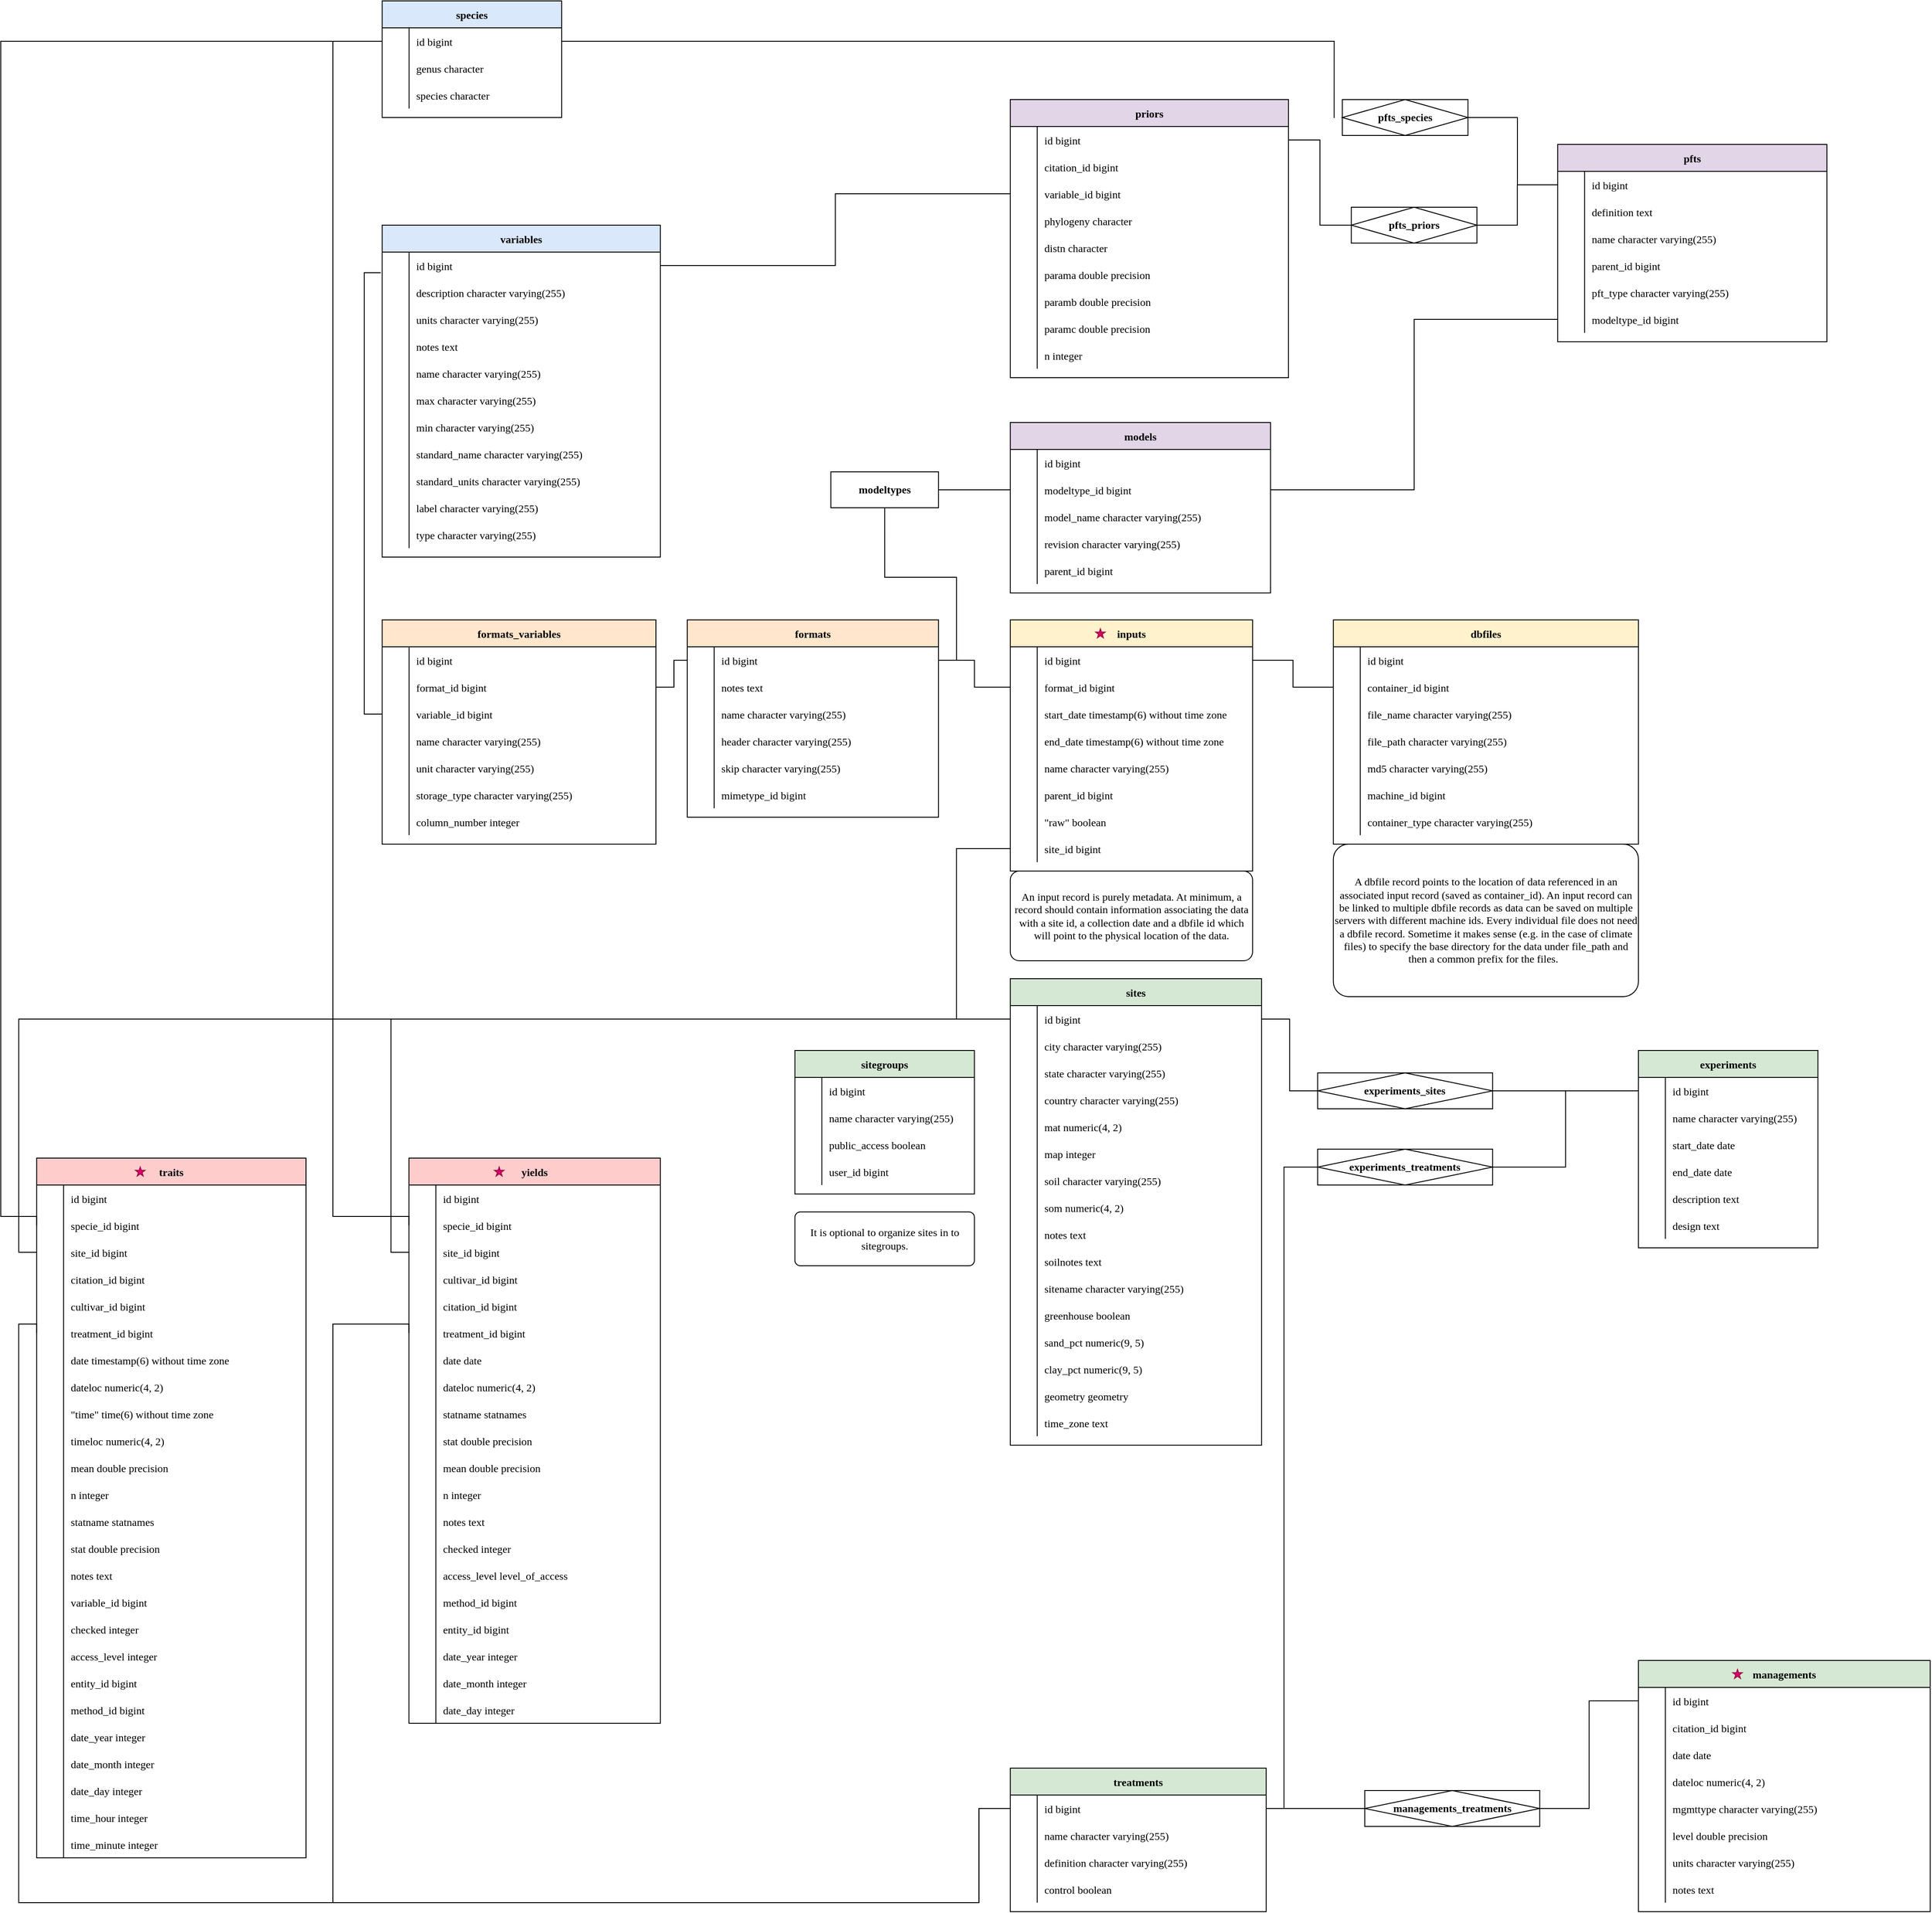 <mxfile version="14.9.2" type="github">
  <diagram id="R2lEEEUBdFMjLlhIrx00" name="Page-1">
    <mxGraphModel dx="5240" dy="3902" grid="1" gridSize="10" guides="1" tooltips="1" connect="1" arrows="1" fold="1" page="1" pageScale="1" pageWidth="850" pageHeight="1100" math="0" shadow="0" extFonts="Permanent Marker^https://fonts.googleapis.com/css?family=Permanent+Marker">
      <root>
        <mxCell id="0" />
        <mxCell id="1" parent="0" />
        <mxCell id="8DQ1GMw1Qk0WIiFYgqin-1805" value="dbfiles" style="shape=table;startSize=30;container=1;collapsible=1;childLayout=tableLayout;fixedRows=1;rowLines=0;fontStyle=1;align=center;resizeLast=1;fontFamily=Fira Code;fillColor=#fff2cc;strokeColor=#000000;" parent="1" vertex="1">
          <mxGeometry x="-2715.14" y="-2550" width="340" height="250" as="geometry" />
        </mxCell>
        <mxCell id="8DQ1GMw1Qk0WIiFYgqin-1806" value="" style="shape=partialRectangle;collapsible=0;dropTarget=0;pointerEvents=0;fillColor=none;points=[[0,0.5],[1,0.5]];portConstraint=eastwest;top=0;left=0;right=0;bottom=0;fontFamily=Fira Code;strokeColor=#000000;" parent="8DQ1GMw1Qk0WIiFYgqin-1805" vertex="1">
          <mxGeometry y="30" width="340" height="30" as="geometry" />
        </mxCell>
        <mxCell id="8DQ1GMw1Qk0WIiFYgqin-1807" value="" style="shape=partialRectangle;overflow=hidden;connectable=0;fillColor=none;top=0;left=0;bottom=0;right=0;fontFamily=Fira Code;strokeColor=#000000;" parent="8DQ1GMw1Qk0WIiFYgqin-1806" vertex="1">
          <mxGeometry width="30" height="30" as="geometry" />
        </mxCell>
        <mxCell id="8DQ1GMw1Qk0WIiFYgqin-1808" value="id bigint " style="shape=partialRectangle;overflow=hidden;connectable=0;fillColor=none;top=0;left=0;bottom=0;right=0;align=left;spacingLeft=6;fontFamily=Fira Code;strokeColor=#000000;" parent="8DQ1GMw1Qk0WIiFYgqin-1806" vertex="1">
          <mxGeometry x="30" width="310" height="30" as="geometry" />
        </mxCell>
        <mxCell id="8DQ1GMw1Qk0WIiFYgqin-1824" value="" style="shape=partialRectangle;collapsible=0;dropTarget=0;pointerEvents=0;fillColor=none;points=[[0,0.5],[1,0.5]];portConstraint=eastwest;top=0;left=0;right=0;bottom=0;fontFamily=Fira Code;strokeColor=#000000;" parent="8DQ1GMw1Qk0WIiFYgqin-1805" vertex="1">
          <mxGeometry y="60" width="340" height="30" as="geometry" />
        </mxCell>
        <mxCell id="8DQ1GMw1Qk0WIiFYgqin-1825" value="" style="shape=partialRectangle;overflow=hidden;connectable=0;fillColor=none;top=0;left=0;bottom=0;right=0;fontFamily=Fira Code;strokeColor=#000000;" parent="8DQ1GMw1Qk0WIiFYgqin-1824" vertex="1">
          <mxGeometry width="30" height="30" as="geometry" />
        </mxCell>
        <mxCell id="8DQ1GMw1Qk0WIiFYgqin-1826" value="container_id bigint" style="shape=partialRectangle;overflow=hidden;connectable=0;fillColor=none;top=0;left=0;bottom=0;right=0;align=left;spacingLeft=6;fontFamily=Fira Code;strokeColor=#000000;" parent="8DQ1GMw1Qk0WIiFYgqin-1824" vertex="1">
          <mxGeometry x="30" width="310" height="30" as="geometry" />
        </mxCell>
        <mxCell id="8DQ1GMw1Qk0WIiFYgqin-1809" value="" style="shape=partialRectangle;collapsible=0;dropTarget=0;pointerEvents=0;fillColor=none;points=[[0,0.5],[1,0.5]];portConstraint=eastwest;top=0;left=0;right=0;bottom=0;fontFamily=Fira Code;strokeColor=#000000;" parent="8DQ1GMw1Qk0WIiFYgqin-1805" vertex="1">
          <mxGeometry y="90" width="340" height="30" as="geometry" />
        </mxCell>
        <mxCell id="8DQ1GMw1Qk0WIiFYgqin-1810" value="" style="shape=partialRectangle;overflow=hidden;connectable=0;fillColor=none;top=0;left=0;bottom=0;right=0;fontFamily=Fira Code;strokeColor=#000000;" parent="8DQ1GMw1Qk0WIiFYgqin-1809" vertex="1">
          <mxGeometry width="30" height="30" as="geometry" />
        </mxCell>
        <mxCell id="8DQ1GMw1Qk0WIiFYgqin-1811" value="file_name character varying(255) " style="shape=partialRectangle;overflow=hidden;connectable=0;fillColor=none;top=0;left=0;bottom=0;right=0;align=left;spacingLeft=6;fontFamily=Fira Code;strokeColor=#000000;" parent="8DQ1GMw1Qk0WIiFYgqin-1809" vertex="1">
          <mxGeometry x="30" width="310" height="30" as="geometry" />
        </mxCell>
        <mxCell id="8DQ1GMw1Qk0WIiFYgqin-1812" value="" style="shape=partialRectangle;collapsible=0;dropTarget=0;pointerEvents=0;fillColor=none;points=[[0,0.5],[1,0.5]];portConstraint=eastwest;top=0;left=0;right=0;bottom=0;fontFamily=Fira Code;strokeColor=#000000;" parent="8DQ1GMw1Qk0WIiFYgqin-1805" vertex="1">
          <mxGeometry y="120" width="340" height="30" as="geometry" />
        </mxCell>
        <mxCell id="8DQ1GMw1Qk0WIiFYgqin-1813" value="" style="shape=partialRectangle;overflow=hidden;connectable=0;fillColor=none;top=0;left=0;bottom=0;right=0;fontFamily=Fira Code;strokeColor=#000000;" parent="8DQ1GMw1Qk0WIiFYgqin-1812" vertex="1">
          <mxGeometry width="30" height="30" as="geometry" />
        </mxCell>
        <mxCell id="8DQ1GMw1Qk0WIiFYgqin-1814" value="file_path character varying(255) " style="shape=partialRectangle;overflow=hidden;connectable=0;fillColor=none;top=0;left=0;bottom=0;right=0;align=left;spacingLeft=6;fontFamily=Fira Code;strokeColor=#000000;" parent="8DQ1GMw1Qk0WIiFYgqin-1812" vertex="1">
          <mxGeometry x="30" width="310" height="30" as="geometry" />
        </mxCell>
        <mxCell id="8DQ1GMw1Qk0WIiFYgqin-1815" value="" style="shape=partialRectangle;collapsible=0;dropTarget=0;pointerEvents=0;fillColor=none;points=[[0,0.5],[1,0.5]];portConstraint=eastwest;top=0;left=0;right=0;bottom=0;fontFamily=Fira Code;strokeColor=#000000;" parent="8DQ1GMw1Qk0WIiFYgqin-1805" vertex="1">
          <mxGeometry y="150" width="340" height="30" as="geometry" />
        </mxCell>
        <mxCell id="8DQ1GMw1Qk0WIiFYgqin-1816" value="" style="shape=partialRectangle;overflow=hidden;connectable=0;fillColor=none;top=0;left=0;bottom=0;right=0;fontFamily=Fira Code;strokeColor=#000000;" parent="8DQ1GMw1Qk0WIiFYgqin-1815" vertex="1">
          <mxGeometry width="30" height="30" as="geometry" />
        </mxCell>
        <mxCell id="8DQ1GMw1Qk0WIiFYgqin-1817" value="md5 character varying(255)" style="shape=partialRectangle;overflow=hidden;connectable=0;fillColor=none;top=0;left=0;bottom=0;right=0;align=left;spacingLeft=6;fontFamily=Fira Code;strokeColor=#000000;" parent="8DQ1GMw1Qk0WIiFYgqin-1815" vertex="1">
          <mxGeometry x="30" width="310" height="30" as="geometry" />
        </mxCell>
        <mxCell id="8DQ1GMw1Qk0WIiFYgqin-1818" value="" style="shape=partialRectangle;collapsible=0;dropTarget=0;pointerEvents=0;fillColor=none;points=[[0,0.5],[1,0.5]];portConstraint=eastwest;top=0;left=0;right=0;bottom=0;fontFamily=Fira Code;strokeColor=#000000;" parent="8DQ1GMw1Qk0WIiFYgqin-1805" vertex="1">
          <mxGeometry y="180" width="340" height="30" as="geometry" />
        </mxCell>
        <mxCell id="8DQ1GMw1Qk0WIiFYgqin-1819" value="" style="shape=partialRectangle;overflow=hidden;connectable=0;fillColor=none;top=0;left=0;bottom=0;right=0;fontFamily=Fira Code;strokeColor=#000000;" parent="8DQ1GMw1Qk0WIiFYgqin-1818" vertex="1">
          <mxGeometry width="30" height="30" as="geometry" />
        </mxCell>
        <mxCell id="8DQ1GMw1Qk0WIiFYgqin-1820" value="machine_id bigint " style="shape=partialRectangle;overflow=hidden;connectable=0;fillColor=none;top=0;left=0;bottom=0;right=0;align=left;spacingLeft=6;fontFamily=Fira Code;strokeColor=#000000;" parent="8DQ1GMw1Qk0WIiFYgqin-1818" vertex="1">
          <mxGeometry x="30" width="310" height="30" as="geometry" />
        </mxCell>
        <mxCell id="8DQ1GMw1Qk0WIiFYgqin-1821" value="" style="shape=partialRectangle;collapsible=0;dropTarget=0;pointerEvents=0;fillColor=none;points=[[0,0.5],[1,0.5]];portConstraint=eastwest;top=0;left=0;right=0;bottom=0;fontFamily=Fira Code;strokeColor=#000000;" parent="8DQ1GMw1Qk0WIiFYgqin-1805" vertex="1">
          <mxGeometry y="210" width="340" height="30" as="geometry" />
        </mxCell>
        <mxCell id="8DQ1GMw1Qk0WIiFYgqin-1822" value="" style="shape=partialRectangle;overflow=hidden;connectable=0;fillColor=none;top=0;left=0;bottom=0;right=0;fontFamily=Fira Code;strokeColor=#000000;" parent="8DQ1GMw1Qk0WIiFYgqin-1821" vertex="1">
          <mxGeometry width="30" height="30" as="geometry" />
        </mxCell>
        <mxCell id="8DQ1GMw1Qk0WIiFYgqin-1823" value="container_type character varying(255)" style="shape=partialRectangle;overflow=hidden;connectable=0;fillColor=none;top=0;left=0;bottom=0;right=0;align=left;spacingLeft=6;fontFamily=Fira Code;strokeColor=#000000;" parent="8DQ1GMw1Qk0WIiFYgqin-1821" vertex="1">
          <mxGeometry x="30" width="310" height="30" as="geometry" />
        </mxCell>
        <mxCell id="8DQ1GMw1Qk0WIiFYgqin-1840" value="experiments" style="shape=table;startSize=30;container=1;collapsible=1;childLayout=tableLayout;fixedRows=1;rowLines=0;fontStyle=1;align=center;resizeLast=1;fontFamily=Fira Code;fillColor=#D5E8D4;strokeColor=#000000;" parent="1" vertex="1">
          <mxGeometry x="-2375.14" y="-2070" width="200" height="220" as="geometry" />
        </mxCell>
        <mxCell id="8DQ1GMw1Qk0WIiFYgqin-1841" value="" style="shape=partialRectangle;collapsible=0;dropTarget=0;pointerEvents=0;fillColor=none;points=[[0,0.5],[1,0.5]];portConstraint=eastwest;top=0;left=0;right=0;bottom=0;fontFamily=Fira Code;strokeColor=#000000;" parent="8DQ1GMw1Qk0WIiFYgqin-1840" vertex="1">
          <mxGeometry y="30" width="200" height="30" as="geometry" />
        </mxCell>
        <mxCell id="8DQ1GMw1Qk0WIiFYgqin-1842" value="" style="shape=partialRectangle;overflow=hidden;connectable=0;fillColor=none;top=0;left=0;bottom=0;right=0;fontFamily=Fira Code;strokeColor=#000000;" parent="8DQ1GMw1Qk0WIiFYgqin-1841" vertex="1">
          <mxGeometry width="30" height="30" as="geometry" />
        </mxCell>
        <mxCell id="8DQ1GMw1Qk0WIiFYgqin-1843" value="id bigint " style="shape=partialRectangle;overflow=hidden;connectable=0;fillColor=none;top=0;left=0;bottom=0;right=0;align=left;spacingLeft=6;fontFamily=Fira Code;strokeColor=#000000;" parent="8DQ1GMw1Qk0WIiFYgqin-1841" vertex="1">
          <mxGeometry x="30" width="170" height="30" as="geometry" />
        </mxCell>
        <mxCell id="8DQ1GMw1Qk0WIiFYgqin-1844" value="" style="shape=partialRectangle;collapsible=0;dropTarget=0;pointerEvents=0;fillColor=none;points=[[0,0.5],[1,0.5]];portConstraint=eastwest;top=0;left=0;right=0;bottom=0;fontFamily=Fira Code;strokeColor=#000000;" parent="8DQ1GMw1Qk0WIiFYgqin-1840" vertex="1">
          <mxGeometry y="60" width="200" height="30" as="geometry" />
        </mxCell>
        <mxCell id="8DQ1GMw1Qk0WIiFYgqin-1845" value="" style="shape=partialRectangle;overflow=hidden;connectable=0;fillColor=none;top=0;left=0;bottom=0;right=0;fontFamily=Fira Code;strokeColor=#000000;" parent="8DQ1GMw1Qk0WIiFYgqin-1844" vertex="1">
          <mxGeometry width="30" height="30" as="geometry" />
        </mxCell>
        <mxCell id="8DQ1GMw1Qk0WIiFYgqin-1846" value="name character varying(255) " style="shape=partialRectangle;overflow=hidden;connectable=0;fillColor=none;top=0;left=0;bottom=0;right=0;align=left;spacingLeft=6;fontFamily=Fira Code;strokeColor=#000000;" parent="8DQ1GMw1Qk0WIiFYgqin-1844" vertex="1">
          <mxGeometry x="30" width="170" height="30" as="geometry" />
        </mxCell>
        <mxCell id="8DQ1GMw1Qk0WIiFYgqin-1847" value="" style="shape=partialRectangle;collapsible=0;dropTarget=0;pointerEvents=0;fillColor=none;points=[[0,0.5],[1,0.5]];portConstraint=eastwest;top=0;left=0;right=0;bottom=0;fontFamily=Fira Code;strokeColor=#000000;" parent="8DQ1GMw1Qk0WIiFYgqin-1840" vertex="1">
          <mxGeometry y="90" width="200" height="30" as="geometry" />
        </mxCell>
        <mxCell id="8DQ1GMw1Qk0WIiFYgqin-1848" value="" style="shape=partialRectangle;overflow=hidden;connectable=0;fillColor=none;top=0;left=0;bottom=0;right=0;fontFamily=Fira Code;strokeColor=#000000;" parent="8DQ1GMw1Qk0WIiFYgqin-1847" vertex="1">
          <mxGeometry width="30" height="30" as="geometry" />
        </mxCell>
        <mxCell id="8DQ1GMw1Qk0WIiFYgqin-1849" value="start_date date" style="shape=partialRectangle;overflow=hidden;connectable=0;fillColor=none;top=0;left=0;bottom=0;right=0;align=left;spacingLeft=6;fontFamily=Fira Code;strokeColor=#000000;" parent="8DQ1GMw1Qk0WIiFYgqin-1847" vertex="1">
          <mxGeometry x="30" width="170" height="30" as="geometry" />
        </mxCell>
        <mxCell id="8DQ1GMw1Qk0WIiFYgqin-1850" value="" style="shape=partialRectangle;collapsible=0;dropTarget=0;pointerEvents=0;fillColor=none;points=[[0,0.5],[1,0.5]];portConstraint=eastwest;top=0;left=0;right=0;bottom=0;fontFamily=Fira Code;strokeColor=#000000;" parent="8DQ1GMw1Qk0WIiFYgqin-1840" vertex="1">
          <mxGeometry y="120" width="200" height="30" as="geometry" />
        </mxCell>
        <mxCell id="8DQ1GMw1Qk0WIiFYgqin-1851" value="" style="shape=partialRectangle;overflow=hidden;connectable=0;fillColor=none;top=0;left=0;bottom=0;right=0;fontFamily=Fira Code;strokeColor=#000000;" parent="8DQ1GMw1Qk0WIiFYgqin-1850" vertex="1">
          <mxGeometry width="30" height="30" as="geometry" />
        </mxCell>
        <mxCell id="8DQ1GMw1Qk0WIiFYgqin-1852" value="end_date date" style="shape=partialRectangle;overflow=hidden;connectable=0;fillColor=none;top=0;left=0;bottom=0;right=0;align=left;spacingLeft=6;fontFamily=Fira Code;strokeColor=#000000;" parent="8DQ1GMw1Qk0WIiFYgqin-1850" vertex="1">
          <mxGeometry x="30" width="170" height="30" as="geometry" />
        </mxCell>
        <mxCell id="8DQ1GMw1Qk0WIiFYgqin-1853" value="" style="shape=partialRectangle;collapsible=0;dropTarget=0;pointerEvents=0;fillColor=none;points=[[0,0.5],[1,0.5]];portConstraint=eastwest;top=0;left=0;right=0;bottom=0;fontFamily=Fira Code;strokeColor=#000000;" parent="8DQ1GMw1Qk0WIiFYgqin-1840" vertex="1">
          <mxGeometry y="150" width="200" height="30" as="geometry" />
        </mxCell>
        <mxCell id="8DQ1GMw1Qk0WIiFYgqin-1854" value="" style="shape=partialRectangle;overflow=hidden;connectable=0;fillColor=none;top=0;left=0;bottom=0;right=0;fontFamily=Fira Code;strokeColor=#000000;" parent="8DQ1GMw1Qk0WIiFYgqin-1853" vertex="1">
          <mxGeometry width="30" height="30" as="geometry" />
        </mxCell>
        <mxCell id="8DQ1GMw1Qk0WIiFYgqin-1855" value="description text " style="shape=partialRectangle;overflow=hidden;connectable=0;fillColor=none;top=0;left=0;bottom=0;right=0;align=left;spacingLeft=6;fontFamily=Fira Code;strokeColor=#000000;" parent="8DQ1GMw1Qk0WIiFYgqin-1853" vertex="1">
          <mxGeometry x="30" width="170" height="30" as="geometry" />
        </mxCell>
        <mxCell id="8DQ1GMw1Qk0WIiFYgqin-1856" value="" style="shape=partialRectangle;collapsible=0;dropTarget=0;pointerEvents=0;fillColor=none;points=[[0,0.5],[1,0.5]];portConstraint=eastwest;top=0;left=0;right=0;bottom=0;fontFamily=Fira Code;strokeColor=#000000;" parent="8DQ1GMw1Qk0WIiFYgqin-1840" vertex="1">
          <mxGeometry y="180" width="200" height="30" as="geometry" />
        </mxCell>
        <mxCell id="8DQ1GMw1Qk0WIiFYgqin-1857" value="" style="shape=partialRectangle;overflow=hidden;connectable=0;fillColor=none;top=0;left=0;bottom=0;right=0;fontFamily=Fira Code;strokeColor=#000000;" parent="8DQ1GMw1Qk0WIiFYgqin-1856" vertex="1">
          <mxGeometry width="30" height="30" as="geometry" />
        </mxCell>
        <mxCell id="8DQ1GMw1Qk0WIiFYgqin-1858" value="design text " style="shape=partialRectangle;overflow=hidden;connectable=0;fillColor=none;top=0;left=0;bottom=0;right=0;align=left;spacingLeft=6;fontFamily=Fira Code;strokeColor=#000000;" parent="8DQ1GMw1Qk0WIiFYgqin-1856" vertex="1">
          <mxGeometry x="30" width="170" height="30" as="geometry" />
        </mxCell>
        <mxCell id="8DQ1GMw1Qk0WIiFYgqin-1879" value="formats" style="shape=table;startSize=30;container=1;collapsible=1;childLayout=tableLayout;fixedRows=1;rowLines=0;fontStyle=1;align=center;resizeLast=1;fontFamily=Fira Code;fillColor=#ffe6cc;strokeColor=#000000;" parent="1" vertex="1">
          <mxGeometry x="-3435.14" y="-2550" width="280" height="220" as="geometry" />
        </mxCell>
        <mxCell id="8DQ1GMw1Qk0WIiFYgqin-1880" value="" style="shape=partialRectangle;collapsible=0;dropTarget=0;pointerEvents=0;fillColor=none;points=[[0,0.5],[1,0.5]];portConstraint=eastwest;top=0;left=0;right=0;bottom=0;fontFamily=Fira Code;strokeColor=#000000;" parent="8DQ1GMw1Qk0WIiFYgqin-1879" vertex="1">
          <mxGeometry y="30" width="280" height="30" as="geometry" />
        </mxCell>
        <mxCell id="8DQ1GMw1Qk0WIiFYgqin-1881" value="" style="shape=partialRectangle;overflow=hidden;connectable=0;fillColor=none;top=0;left=0;bottom=0;right=0;fontFamily=Fira Code;strokeColor=#000000;" parent="8DQ1GMw1Qk0WIiFYgqin-1880" vertex="1">
          <mxGeometry width="30" height="30" as="geometry" />
        </mxCell>
        <mxCell id="8DQ1GMw1Qk0WIiFYgqin-1882" value="id bigint " style="shape=partialRectangle;overflow=hidden;connectable=0;fillColor=none;top=0;left=0;bottom=0;right=0;align=left;spacingLeft=6;fontFamily=Fira Code;strokeColor=#000000;" parent="8DQ1GMw1Qk0WIiFYgqin-1880" vertex="1">
          <mxGeometry x="30" width="250" height="30" as="geometry" />
        </mxCell>
        <mxCell id="8DQ1GMw1Qk0WIiFYgqin-1883" value="" style="shape=partialRectangle;collapsible=0;dropTarget=0;pointerEvents=0;fillColor=none;points=[[0,0.5],[1,0.5]];portConstraint=eastwest;top=0;left=0;right=0;bottom=0;fontFamily=Fira Code;strokeColor=#000000;" parent="8DQ1GMw1Qk0WIiFYgqin-1879" vertex="1">
          <mxGeometry y="60" width="280" height="30" as="geometry" />
        </mxCell>
        <mxCell id="8DQ1GMw1Qk0WIiFYgqin-1884" value="" style="shape=partialRectangle;overflow=hidden;connectable=0;fillColor=none;top=0;left=0;bottom=0;right=0;fontFamily=Fira Code;strokeColor=#000000;" parent="8DQ1GMw1Qk0WIiFYgqin-1883" vertex="1">
          <mxGeometry width="30" height="30" as="geometry" />
        </mxCell>
        <mxCell id="8DQ1GMw1Qk0WIiFYgqin-1885" value="notes text " style="shape=partialRectangle;overflow=hidden;connectable=0;fillColor=none;top=0;left=0;bottom=0;right=0;align=left;spacingLeft=6;fontFamily=Fira Code;strokeColor=#000000;" parent="8DQ1GMw1Qk0WIiFYgqin-1883" vertex="1">
          <mxGeometry x="30" width="250" height="30" as="geometry" />
        </mxCell>
        <mxCell id="8DQ1GMw1Qk0WIiFYgqin-1886" value="" style="shape=partialRectangle;collapsible=0;dropTarget=0;pointerEvents=0;fillColor=none;points=[[0,0.5],[1,0.5]];portConstraint=eastwest;top=0;left=0;right=0;bottom=0;fontFamily=Fira Code;strokeColor=#000000;" parent="8DQ1GMw1Qk0WIiFYgqin-1879" vertex="1">
          <mxGeometry y="90" width="280" height="30" as="geometry" />
        </mxCell>
        <mxCell id="8DQ1GMw1Qk0WIiFYgqin-1887" value="" style="shape=partialRectangle;overflow=hidden;connectable=0;fillColor=none;top=0;left=0;bottom=0;right=0;fontFamily=Fira Code;strokeColor=#000000;" parent="8DQ1GMw1Qk0WIiFYgqin-1886" vertex="1">
          <mxGeometry width="30" height="30" as="geometry" />
        </mxCell>
        <mxCell id="8DQ1GMw1Qk0WIiFYgqin-1888" value="name character varying(255) " style="shape=partialRectangle;overflow=hidden;connectable=0;fillColor=none;top=0;left=0;bottom=0;right=0;align=left;spacingLeft=6;fontFamily=Fira Code;strokeColor=#000000;" parent="8DQ1GMw1Qk0WIiFYgqin-1886" vertex="1">
          <mxGeometry x="30" width="250" height="30" as="geometry" />
        </mxCell>
        <mxCell id="8DQ1GMw1Qk0WIiFYgqin-1889" value="" style="shape=partialRectangle;collapsible=0;dropTarget=0;pointerEvents=0;fillColor=none;points=[[0,0.5],[1,0.5]];portConstraint=eastwest;top=0;left=0;right=0;bottom=0;fontFamily=Fira Code;strokeColor=#000000;" parent="8DQ1GMw1Qk0WIiFYgqin-1879" vertex="1">
          <mxGeometry y="120" width="280" height="30" as="geometry" />
        </mxCell>
        <mxCell id="8DQ1GMw1Qk0WIiFYgqin-1890" value="" style="shape=partialRectangle;overflow=hidden;connectable=0;fillColor=none;top=0;left=0;bottom=0;right=0;fontFamily=Fira Code;strokeColor=#000000;" parent="8DQ1GMw1Qk0WIiFYgqin-1889" vertex="1">
          <mxGeometry width="30" height="30" as="geometry" />
        </mxCell>
        <mxCell id="8DQ1GMw1Qk0WIiFYgqin-1891" value="header character varying(255) " style="shape=partialRectangle;overflow=hidden;connectable=0;fillColor=none;top=0;left=0;bottom=0;right=0;align=left;spacingLeft=6;fontFamily=Fira Code;strokeColor=#000000;" parent="8DQ1GMw1Qk0WIiFYgqin-1889" vertex="1">
          <mxGeometry x="30" width="250" height="30" as="geometry" />
        </mxCell>
        <mxCell id="8DQ1GMw1Qk0WIiFYgqin-1892" value="" style="shape=partialRectangle;collapsible=0;dropTarget=0;pointerEvents=0;fillColor=none;points=[[0,0.5],[1,0.5]];portConstraint=eastwest;top=0;left=0;right=0;bottom=0;fontFamily=Fira Code;strokeColor=#000000;" parent="8DQ1GMw1Qk0WIiFYgqin-1879" vertex="1">
          <mxGeometry y="150" width="280" height="30" as="geometry" />
        </mxCell>
        <mxCell id="8DQ1GMw1Qk0WIiFYgqin-1893" value="" style="shape=partialRectangle;overflow=hidden;connectable=0;fillColor=none;top=0;left=0;bottom=0;right=0;fontFamily=Fira Code;strokeColor=#000000;" parent="8DQ1GMw1Qk0WIiFYgqin-1892" vertex="1">
          <mxGeometry width="30" height="30" as="geometry" />
        </mxCell>
        <mxCell id="8DQ1GMw1Qk0WIiFYgqin-1894" value="skip character varying(255) " style="shape=partialRectangle;overflow=hidden;connectable=0;fillColor=none;top=0;left=0;bottom=0;right=0;align=left;spacingLeft=6;fontFamily=Fira Code;strokeColor=#000000;" parent="8DQ1GMw1Qk0WIiFYgqin-1892" vertex="1">
          <mxGeometry x="30" width="250" height="30" as="geometry" />
        </mxCell>
        <mxCell id="8DQ1GMw1Qk0WIiFYgqin-1895" value="" style="shape=partialRectangle;collapsible=0;dropTarget=0;pointerEvents=0;fillColor=none;points=[[0,0.5],[1,0.5]];portConstraint=eastwest;top=0;left=0;right=0;bottom=0;fontFamily=Fira Code;strokeColor=#000000;" parent="8DQ1GMw1Qk0WIiFYgqin-1879" vertex="1">
          <mxGeometry y="180" width="280" height="30" as="geometry" />
        </mxCell>
        <mxCell id="8DQ1GMw1Qk0WIiFYgqin-1896" value="" style="shape=partialRectangle;overflow=hidden;connectable=0;fillColor=none;top=0;left=0;bottom=0;right=0;fontFamily=Fira Code;strokeColor=#000000;" parent="8DQ1GMw1Qk0WIiFYgqin-1895" vertex="1">
          <mxGeometry width="30" height="30" as="geometry" />
        </mxCell>
        <mxCell id="8DQ1GMw1Qk0WIiFYgqin-1897" value="mimetype_id bigint" style="shape=partialRectangle;overflow=hidden;connectable=0;fillColor=none;top=0;left=0;bottom=0;right=0;align=left;spacingLeft=6;fontFamily=Fira Code;strokeColor=#000000;" parent="8DQ1GMw1Qk0WIiFYgqin-1895" vertex="1">
          <mxGeometry x="30" width="250" height="30" as="geometry" />
        </mxCell>
        <mxCell id="8DQ1GMw1Qk0WIiFYgqin-1898" value="formats_variables" style="shape=table;startSize=30;container=1;collapsible=1;childLayout=tableLayout;fixedRows=1;rowLines=0;fontStyle=1;align=center;resizeLast=1;fontFamily=Fira Code;fillColor=#ffe6cc;strokeColor=#000000;" parent="1" vertex="1">
          <mxGeometry x="-3775.14" y="-2550" width="305.14" height="250" as="geometry" />
        </mxCell>
        <mxCell id="8DQ1GMw1Qk0WIiFYgqin-1899" value="" style="shape=partialRectangle;collapsible=0;dropTarget=0;pointerEvents=0;fillColor=none;points=[[0,0.5],[1,0.5]];portConstraint=eastwest;top=0;left=0;right=0;bottom=0;fontFamily=Fira Code;strokeColor=#000000;" parent="8DQ1GMw1Qk0WIiFYgqin-1898" vertex="1">
          <mxGeometry y="30" width="305.14" height="30" as="geometry" />
        </mxCell>
        <mxCell id="8DQ1GMw1Qk0WIiFYgqin-1900" value="" style="shape=partialRectangle;overflow=hidden;connectable=0;fillColor=none;top=0;left=0;bottom=0;right=0;fontFamily=Fira Code;strokeColor=#000000;" parent="8DQ1GMw1Qk0WIiFYgqin-1899" vertex="1">
          <mxGeometry width="30" height="30" as="geometry" />
        </mxCell>
        <mxCell id="8DQ1GMw1Qk0WIiFYgqin-1901" value="id bigint " style="shape=partialRectangle;overflow=hidden;connectable=0;fillColor=none;top=0;left=0;bottom=0;right=0;align=left;spacingLeft=6;fontFamily=Fira Code;strokeColor=#000000;" parent="8DQ1GMw1Qk0WIiFYgqin-1899" vertex="1">
          <mxGeometry x="30" width="275.14" height="30" as="geometry" />
        </mxCell>
        <mxCell id="8DQ1GMw1Qk0WIiFYgqin-1902" value="" style="shape=partialRectangle;collapsible=0;dropTarget=0;pointerEvents=0;fillColor=none;points=[[0,0.5],[1,0.5]];portConstraint=eastwest;top=0;left=0;right=0;bottom=0;fontFamily=Fira Code;strokeColor=#000000;" parent="8DQ1GMw1Qk0WIiFYgqin-1898" vertex="1">
          <mxGeometry y="60" width="305.14" height="30" as="geometry" />
        </mxCell>
        <mxCell id="8DQ1GMw1Qk0WIiFYgqin-1903" value="" style="shape=partialRectangle;overflow=hidden;connectable=0;fillColor=none;top=0;left=0;bottom=0;right=0;fontFamily=Fira Code;strokeColor=#000000;" parent="8DQ1GMw1Qk0WIiFYgqin-1902" vertex="1">
          <mxGeometry width="30" height="30" as="geometry" />
        </mxCell>
        <mxCell id="8DQ1GMw1Qk0WIiFYgqin-1904" value="format_id bigint " style="shape=partialRectangle;overflow=hidden;connectable=0;fillColor=none;top=0;left=0;bottom=0;right=0;align=left;spacingLeft=6;fontFamily=Fira Code;strokeColor=#000000;" parent="8DQ1GMw1Qk0WIiFYgqin-1902" vertex="1">
          <mxGeometry x="30" width="275.14" height="30" as="geometry" />
        </mxCell>
        <mxCell id="8DQ1GMw1Qk0WIiFYgqin-1905" value="" style="shape=partialRectangle;collapsible=0;dropTarget=0;pointerEvents=0;fillColor=none;points=[[0,0.5],[1,0.5]];portConstraint=eastwest;top=0;left=0;right=0;bottom=0;fontFamily=Fira Code;strokeColor=#000000;" parent="8DQ1GMw1Qk0WIiFYgqin-1898" vertex="1">
          <mxGeometry y="90" width="305.14" height="30" as="geometry" />
        </mxCell>
        <mxCell id="8DQ1GMw1Qk0WIiFYgqin-1906" value="" style="shape=partialRectangle;overflow=hidden;connectable=0;fillColor=none;top=0;left=0;bottom=0;right=0;fontFamily=Fira Code;strokeColor=#000000;" parent="8DQ1GMw1Qk0WIiFYgqin-1905" vertex="1">
          <mxGeometry width="30" height="30" as="geometry" />
        </mxCell>
        <mxCell id="8DQ1GMw1Qk0WIiFYgqin-1907" value="variable_id bigint " style="shape=partialRectangle;overflow=hidden;connectable=0;fillColor=none;top=0;left=0;bottom=0;right=0;align=left;spacingLeft=6;fontFamily=Fira Code;strokeColor=#000000;" parent="8DQ1GMw1Qk0WIiFYgqin-1905" vertex="1">
          <mxGeometry x="30" width="275.14" height="30" as="geometry" />
        </mxCell>
        <mxCell id="8DQ1GMw1Qk0WIiFYgqin-1908" value="" style="shape=partialRectangle;collapsible=0;dropTarget=0;pointerEvents=0;fillColor=none;points=[[0,0.5],[1,0.5]];portConstraint=eastwest;top=0;left=0;right=0;bottom=0;fontFamily=Fira Code;strokeColor=#000000;" parent="8DQ1GMw1Qk0WIiFYgqin-1898" vertex="1">
          <mxGeometry y="120" width="305.14" height="30" as="geometry" />
        </mxCell>
        <mxCell id="8DQ1GMw1Qk0WIiFYgqin-1909" value="" style="shape=partialRectangle;overflow=hidden;connectable=0;fillColor=none;top=0;left=0;bottom=0;right=0;fontFamily=Fira Code;strokeColor=#000000;" parent="8DQ1GMw1Qk0WIiFYgqin-1908" vertex="1">
          <mxGeometry width="30" height="30" as="geometry" />
        </mxCell>
        <mxCell id="8DQ1GMw1Qk0WIiFYgqin-1910" value="name character varying(255) " style="shape=partialRectangle;overflow=hidden;connectable=0;fillColor=none;top=0;left=0;bottom=0;right=0;align=left;spacingLeft=6;fontFamily=Fira Code;strokeColor=#000000;" parent="8DQ1GMw1Qk0WIiFYgqin-1908" vertex="1">
          <mxGeometry x="30" width="275.14" height="30" as="geometry" />
        </mxCell>
        <mxCell id="8DQ1GMw1Qk0WIiFYgqin-1911" value="" style="shape=partialRectangle;collapsible=0;dropTarget=0;pointerEvents=0;fillColor=none;points=[[0,0.5],[1,0.5]];portConstraint=eastwest;top=0;left=0;right=0;bottom=0;fontFamily=Fira Code;strokeColor=#000000;" parent="8DQ1GMw1Qk0WIiFYgqin-1898" vertex="1">
          <mxGeometry y="150" width="305.14" height="30" as="geometry" />
        </mxCell>
        <mxCell id="8DQ1GMw1Qk0WIiFYgqin-1912" value="" style="shape=partialRectangle;overflow=hidden;connectable=0;fillColor=none;top=0;left=0;bottom=0;right=0;fontFamily=Fira Code;strokeColor=#000000;" parent="8DQ1GMw1Qk0WIiFYgqin-1911" vertex="1">
          <mxGeometry width="30" height="30" as="geometry" />
        </mxCell>
        <mxCell id="8DQ1GMw1Qk0WIiFYgqin-1913" value="unit character varying(255) " style="shape=partialRectangle;overflow=hidden;connectable=0;fillColor=none;top=0;left=0;bottom=0;right=0;align=left;spacingLeft=6;fontFamily=Fira Code;strokeColor=#000000;" parent="8DQ1GMw1Qk0WIiFYgqin-1911" vertex="1">
          <mxGeometry x="30" width="275.14" height="30" as="geometry" />
        </mxCell>
        <mxCell id="8DQ1GMw1Qk0WIiFYgqin-1914" value="" style="shape=partialRectangle;collapsible=0;dropTarget=0;pointerEvents=0;fillColor=none;points=[[0,0.5],[1,0.5]];portConstraint=eastwest;top=0;left=0;right=0;bottom=0;fontFamily=Fira Code;strokeColor=#000000;" parent="8DQ1GMw1Qk0WIiFYgqin-1898" vertex="1">
          <mxGeometry y="180" width="305.14" height="30" as="geometry" />
        </mxCell>
        <mxCell id="8DQ1GMw1Qk0WIiFYgqin-1915" value="" style="shape=partialRectangle;overflow=hidden;connectable=0;fillColor=none;top=0;left=0;bottom=0;right=0;fontFamily=Fira Code;strokeColor=#000000;" parent="8DQ1GMw1Qk0WIiFYgqin-1914" vertex="1">
          <mxGeometry width="30" height="30" as="geometry" />
        </mxCell>
        <mxCell id="8DQ1GMw1Qk0WIiFYgqin-1916" value="storage_type character varying(255) " style="shape=partialRectangle;overflow=hidden;connectable=0;fillColor=none;top=0;left=0;bottom=0;right=0;align=left;spacingLeft=6;fontFamily=Fira Code;strokeColor=#000000;" parent="8DQ1GMw1Qk0WIiFYgqin-1914" vertex="1">
          <mxGeometry x="30" width="275.14" height="30" as="geometry" />
        </mxCell>
        <mxCell id="8DQ1GMw1Qk0WIiFYgqin-1917" value="" style="shape=partialRectangle;collapsible=0;dropTarget=0;pointerEvents=0;fillColor=none;points=[[0,0.5],[1,0.5]];portConstraint=eastwest;top=0;left=0;right=0;bottom=0;fontFamily=Fira Code;strokeColor=#000000;" parent="8DQ1GMw1Qk0WIiFYgqin-1898" vertex="1">
          <mxGeometry y="210" width="305.14" height="30" as="geometry" />
        </mxCell>
        <mxCell id="8DQ1GMw1Qk0WIiFYgqin-1918" value="" style="shape=partialRectangle;overflow=hidden;connectable=0;fillColor=none;top=0;left=0;bottom=0;right=0;fontFamily=Fira Code;strokeColor=#000000;" parent="8DQ1GMw1Qk0WIiFYgqin-1917" vertex="1">
          <mxGeometry width="30" height="30" as="geometry" />
        </mxCell>
        <mxCell id="8DQ1GMw1Qk0WIiFYgqin-1919" value="column_number integer" style="shape=partialRectangle;overflow=hidden;connectable=0;fillColor=none;top=0;left=0;bottom=0;right=0;align=left;spacingLeft=6;fontFamily=Fira Code;strokeColor=#000000;" parent="8DQ1GMw1Qk0WIiFYgqin-1917" vertex="1">
          <mxGeometry x="30" width="275.14" height="30" as="geometry" />
        </mxCell>
        <mxCell id="8DQ1GMw1Qk0WIiFYgqin-1920" value="inputs" style="shape=table;startSize=30;container=1;collapsible=1;childLayout=tableLayout;fixedRows=1;rowLines=0;fontStyle=1;align=center;resizeLast=1;fontFamily=Fira Code;fillColor=#fff2cc;strokeColor=#000000;" parent="1" vertex="1">
          <mxGeometry x="-3075.14" y="-2550" width="270" height="280" as="geometry" />
        </mxCell>
        <mxCell id="8DQ1GMw1Qk0WIiFYgqin-1921" value="" style="shape=partialRectangle;collapsible=0;dropTarget=0;pointerEvents=0;fillColor=none;points=[[0,0.5],[1,0.5]];portConstraint=eastwest;top=0;left=0;right=0;bottom=0;fontFamily=Fira Code;strokeColor=#000000;" parent="8DQ1GMw1Qk0WIiFYgqin-1920" vertex="1">
          <mxGeometry y="30" width="270" height="30" as="geometry" />
        </mxCell>
        <mxCell id="8DQ1GMw1Qk0WIiFYgqin-1922" value="" style="shape=partialRectangle;overflow=hidden;connectable=0;fillColor=none;top=0;left=0;bottom=0;right=0;fontFamily=Fira Code;strokeColor=#000000;" parent="8DQ1GMw1Qk0WIiFYgqin-1921" vertex="1">
          <mxGeometry width="30" height="30" as="geometry" />
        </mxCell>
        <mxCell id="8DQ1GMw1Qk0WIiFYgqin-1923" value="id bigint " style="shape=partialRectangle;overflow=hidden;connectable=0;fillColor=none;top=0;left=0;bottom=0;right=0;align=left;spacingLeft=6;fontFamily=Fira Code;strokeColor=#000000;" parent="8DQ1GMw1Qk0WIiFYgqin-1921" vertex="1">
          <mxGeometry x="30" width="240" height="30" as="geometry" />
        </mxCell>
        <mxCell id="8DQ1GMw1Qk0WIiFYgqin-1948" value="" style="shape=partialRectangle;collapsible=0;dropTarget=0;pointerEvents=0;fillColor=none;points=[[0,0.5],[1,0.5]];portConstraint=eastwest;top=0;left=0;right=0;bottom=0;fontFamily=Fira Code;strokeColor=#000000;" parent="8DQ1GMw1Qk0WIiFYgqin-1920" vertex="1">
          <mxGeometry y="60" width="270" height="30" as="geometry" />
        </mxCell>
        <mxCell id="8DQ1GMw1Qk0WIiFYgqin-1949" value="" style="shape=partialRectangle;overflow=hidden;connectable=0;fillColor=none;top=0;left=0;bottom=0;right=0;fontFamily=Fira Code;strokeColor=#000000;" parent="8DQ1GMw1Qk0WIiFYgqin-1948" vertex="1">
          <mxGeometry width="30" height="30" as="geometry" />
        </mxCell>
        <mxCell id="8DQ1GMw1Qk0WIiFYgqin-1950" value="format_id bigint" style="shape=partialRectangle;overflow=hidden;connectable=0;fillColor=none;top=0;left=0;bottom=0;right=0;align=left;spacingLeft=6;fontFamily=Fira Code;strokeColor=#000000;" parent="8DQ1GMw1Qk0WIiFYgqin-1948" vertex="1">
          <mxGeometry x="30" width="240" height="30" as="geometry" />
        </mxCell>
        <mxCell id="8DQ1GMw1Qk0WIiFYgqin-1930" value="" style="shape=partialRectangle;collapsible=0;dropTarget=0;pointerEvents=0;fillColor=none;points=[[0,0.5],[1,0.5]];portConstraint=eastwest;top=0;left=0;right=0;bottom=0;fontFamily=Fira Code;strokeColor=#000000;" parent="8DQ1GMw1Qk0WIiFYgqin-1920" vertex="1">
          <mxGeometry y="90" width="270" height="30" as="geometry" />
        </mxCell>
        <mxCell id="8DQ1GMw1Qk0WIiFYgqin-1931" value="" style="shape=partialRectangle;overflow=hidden;connectable=0;fillColor=none;top=0;left=0;bottom=0;right=0;fontFamily=Fira Code;strokeColor=#000000;" parent="8DQ1GMw1Qk0WIiFYgqin-1930" vertex="1">
          <mxGeometry width="30" height="30" as="geometry" />
        </mxCell>
        <mxCell id="8DQ1GMw1Qk0WIiFYgqin-1932" value="start_date timestamp(6) without time zone" style="shape=partialRectangle;overflow=hidden;connectable=0;fillColor=none;top=0;left=0;bottom=0;right=0;align=left;spacingLeft=6;fontFamily=Fira Code;strokeColor=#000000;" parent="8DQ1GMw1Qk0WIiFYgqin-1930" vertex="1">
          <mxGeometry x="30" width="240" height="30" as="geometry" />
        </mxCell>
        <mxCell id="8DQ1GMw1Qk0WIiFYgqin-1933" value="" style="shape=partialRectangle;collapsible=0;dropTarget=0;pointerEvents=0;fillColor=none;points=[[0,0.5],[1,0.5]];portConstraint=eastwest;top=0;left=0;right=0;bottom=0;fontFamily=Fira Code;strokeColor=#000000;" parent="8DQ1GMw1Qk0WIiFYgqin-1920" vertex="1">
          <mxGeometry y="120" width="270" height="30" as="geometry" />
        </mxCell>
        <mxCell id="8DQ1GMw1Qk0WIiFYgqin-1934" value="" style="shape=partialRectangle;overflow=hidden;connectable=0;fillColor=none;top=0;left=0;bottom=0;right=0;fontFamily=Fira Code;strokeColor=#000000;" parent="8DQ1GMw1Qk0WIiFYgqin-1933" vertex="1">
          <mxGeometry width="30" height="30" as="geometry" />
        </mxCell>
        <mxCell id="8DQ1GMw1Qk0WIiFYgqin-1935" value="end_date timestamp(6) without time zone" style="shape=partialRectangle;overflow=hidden;connectable=0;fillColor=none;top=0;left=0;bottom=0;right=0;align=left;spacingLeft=6;fontFamily=Fira Code;strokeColor=#000000;" parent="8DQ1GMw1Qk0WIiFYgqin-1933" vertex="1">
          <mxGeometry x="30" width="240" height="30" as="geometry" />
        </mxCell>
        <mxCell id="8DQ1GMw1Qk0WIiFYgqin-1936" value="" style="shape=partialRectangle;collapsible=0;dropTarget=0;pointerEvents=0;fillColor=none;points=[[0,0.5],[1,0.5]];portConstraint=eastwest;top=0;left=0;right=0;bottom=0;fontFamily=Fira Code;strokeColor=#000000;" parent="8DQ1GMw1Qk0WIiFYgqin-1920" vertex="1">
          <mxGeometry y="150" width="270" height="30" as="geometry" />
        </mxCell>
        <mxCell id="8DQ1GMw1Qk0WIiFYgqin-1937" value="" style="shape=partialRectangle;overflow=hidden;connectable=0;fillColor=none;top=0;left=0;bottom=0;right=0;fontFamily=Fira Code;strokeColor=#000000;" parent="8DQ1GMw1Qk0WIiFYgqin-1936" vertex="1">
          <mxGeometry width="30" height="30" as="geometry" />
        </mxCell>
        <mxCell id="8DQ1GMw1Qk0WIiFYgqin-1938" value="name character varying(255) " style="shape=partialRectangle;overflow=hidden;connectable=0;fillColor=none;top=0;left=0;bottom=0;right=0;align=left;spacingLeft=6;fontFamily=Fira Code;strokeColor=#000000;" parent="8DQ1GMw1Qk0WIiFYgqin-1936" vertex="1">
          <mxGeometry x="30" width="240" height="30" as="geometry" />
        </mxCell>
        <mxCell id="8DQ1GMw1Qk0WIiFYgqin-1939" value="" style="shape=partialRectangle;collapsible=0;dropTarget=0;pointerEvents=0;fillColor=none;points=[[0,0.5],[1,0.5]];portConstraint=eastwest;top=0;left=0;right=0;bottom=0;fontFamily=Fira Code;strokeColor=#000000;" parent="8DQ1GMw1Qk0WIiFYgqin-1920" vertex="1">
          <mxGeometry y="180" width="270" height="30" as="geometry" />
        </mxCell>
        <mxCell id="8DQ1GMw1Qk0WIiFYgqin-1940" value="" style="shape=partialRectangle;overflow=hidden;connectable=0;fillColor=none;top=0;left=0;bottom=0;right=0;fontFamily=Fira Code;strokeColor=#000000;" parent="8DQ1GMw1Qk0WIiFYgqin-1939" vertex="1">
          <mxGeometry width="30" height="30" as="geometry" />
        </mxCell>
        <mxCell id="8DQ1GMw1Qk0WIiFYgqin-1941" value="parent_id bigint" style="shape=partialRectangle;overflow=hidden;connectable=0;fillColor=none;top=0;left=0;bottom=0;right=0;align=left;spacingLeft=6;fontFamily=Fira Code;strokeColor=#000000;" parent="8DQ1GMw1Qk0WIiFYgqin-1939" vertex="1">
          <mxGeometry x="30" width="240" height="30" as="geometry" />
        </mxCell>
        <mxCell id="8DQ1GMw1Qk0WIiFYgqin-1945" value="" style="shape=partialRectangle;collapsible=0;dropTarget=0;pointerEvents=0;fillColor=none;points=[[0,0.5],[1,0.5]];portConstraint=eastwest;top=0;left=0;right=0;bottom=0;fontFamily=Fira Code;strokeColor=#000000;" parent="8DQ1GMw1Qk0WIiFYgqin-1920" vertex="1">
          <mxGeometry y="210" width="270" height="30" as="geometry" />
        </mxCell>
        <mxCell id="8DQ1GMw1Qk0WIiFYgqin-1946" value="" style="shape=partialRectangle;overflow=hidden;connectable=0;fillColor=none;top=0;left=0;bottom=0;right=0;fontFamily=Fira Code;strokeColor=#000000;" parent="8DQ1GMw1Qk0WIiFYgqin-1945" vertex="1">
          <mxGeometry width="30" height="30" as="geometry" />
        </mxCell>
        <mxCell id="8DQ1GMw1Qk0WIiFYgqin-1947" value="&quot;raw&quot; boolean" style="shape=partialRectangle;overflow=hidden;connectable=0;fillColor=none;top=0;left=0;bottom=0;right=0;align=left;spacingLeft=6;fontFamily=Fira Code;strokeColor=#000000;" parent="8DQ1GMw1Qk0WIiFYgqin-1945" vertex="1">
          <mxGeometry x="30" width="240" height="30" as="geometry" />
        </mxCell>
        <mxCell id="8DQ1GMw1Qk0WIiFYgqin-1924" value="" style="shape=partialRectangle;collapsible=0;dropTarget=0;pointerEvents=0;fillColor=none;points=[[0,0.5],[1,0.5]];portConstraint=eastwest;top=0;left=0;right=0;bottom=0;fontFamily=Fira Code;strokeColor=#000000;" parent="8DQ1GMw1Qk0WIiFYgqin-1920" vertex="1">
          <mxGeometry y="240" width="270" height="30" as="geometry" />
        </mxCell>
        <mxCell id="8DQ1GMw1Qk0WIiFYgqin-1925" value="" style="shape=partialRectangle;overflow=hidden;connectable=0;fillColor=none;top=0;left=0;bottom=0;right=0;fontFamily=Fira Code;strokeColor=#000000;" parent="8DQ1GMw1Qk0WIiFYgqin-1924" vertex="1">
          <mxGeometry width="30" height="30" as="geometry" />
        </mxCell>
        <mxCell id="8DQ1GMw1Qk0WIiFYgqin-1926" value="site_id bigint" style="shape=partialRectangle;overflow=hidden;connectable=0;fillColor=none;top=0;left=0;bottom=0;right=0;align=left;spacingLeft=6;fontFamily=Fira Code;strokeColor=#000000;" parent="8DQ1GMw1Qk0WIiFYgqin-1924" vertex="1">
          <mxGeometry x="30" width="240" height="30" as="geometry" />
        </mxCell>
        <mxCell id="8DQ1GMw1Qk0WIiFYgqin-1961" value="managements" style="shape=table;startSize=30;container=1;collapsible=1;childLayout=tableLayout;fixedRows=1;rowLines=0;fontStyle=1;align=center;resizeLast=1;fontFamily=Fira Code;fillColor=#D5E8D4;strokeColor=#000000;" parent="1" vertex="1">
          <mxGeometry x="-2375.14" y="-1390" width="325.14" height="280" as="geometry" />
        </mxCell>
        <mxCell id="8DQ1GMw1Qk0WIiFYgqin-1962" value="" style="shape=partialRectangle;collapsible=0;dropTarget=0;pointerEvents=0;fillColor=none;points=[[0,0.5],[1,0.5]];portConstraint=eastwest;top=0;left=0;right=0;bottom=0;fontFamily=Fira Code;strokeColor=#000000;" parent="8DQ1GMw1Qk0WIiFYgqin-1961" vertex="1">
          <mxGeometry y="30" width="325.14" height="30" as="geometry" />
        </mxCell>
        <mxCell id="8DQ1GMw1Qk0WIiFYgqin-1963" value="" style="shape=partialRectangle;overflow=hidden;connectable=0;fillColor=none;top=0;left=0;bottom=0;right=0;fontFamily=Fira Code;strokeColor=#000000;" parent="8DQ1GMw1Qk0WIiFYgqin-1962" vertex="1">
          <mxGeometry width="30" height="30" as="geometry" />
        </mxCell>
        <mxCell id="8DQ1GMw1Qk0WIiFYgqin-1964" value="id bigint " style="shape=partialRectangle;overflow=hidden;connectable=0;fillColor=none;top=0;left=0;bottom=0;right=0;align=left;spacingLeft=6;fontFamily=Fira Code;strokeColor=#000000;" parent="8DQ1GMw1Qk0WIiFYgqin-1962" vertex="1">
          <mxGeometry x="30" width="295.14" height="30" as="geometry" />
        </mxCell>
        <mxCell id="8DQ1GMw1Qk0WIiFYgqin-1965" value="" style="shape=partialRectangle;collapsible=0;dropTarget=0;pointerEvents=0;fillColor=none;points=[[0,0.5],[1,0.5]];portConstraint=eastwest;top=0;left=0;right=0;bottom=0;fontFamily=Fira Code;strokeColor=#000000;" parent="8DQ1GMw1Qk0WIiFYgqin-1961" vertex="1">
          <mxGeometry y="60" width="325.14" height="30" as="geometry" />
        </mxCell>
        <mxCell id="8DQ1GMw1Qk0WIiFYgqin-1966" value="" style="shape=partialRectangle;overflow=hidden;connectable=0;fillColor=none;top=0;left=0;bottom=0;right=0;fontFamily=Fira Code;strokeColor=#000000;" parent="8DQ1GMw1Qk0WIiFYgqin-1965" vertex="1">
          <mxGeometry width="30" height="30" as="geometry" />
        </mxCell>
        <mxCell id="8DQ1GMw1Qk0WIiFYgqin-1967" value="citation_id bigint" style="shape=partialRectangle;overflow=hidden;connectable=0;fillColor=none;top=0;left=0;bottom=0;right=0;align=left;spacingLeft=6;fontFamily=Fira Code;strokeColor=#000000;" parent="8DQ1GMw1Qk0WIiFYgqin-1965" vertex="1">
          <mxGeometry x="30" width="295.14" height="30" as="geometry" />
        </mxCell>
        <mxCell id="8DQ1GMw1Qk0WIiFYgqin-1968" value="" style="shape=partialRectangle;collapsible=0;dropTarget=0;pointerEvents=0;fillColor=none;points=[[0,0.5],[1,0.5]];portConstraint=eastwest;top=0;left=0;right=0;bottom=0;fontFamily=Fira Code;strokeColor=#000000;" parent="8DQ1GMw1Qk0WIiFYgqin-1961" vertex="1">
          <mxGeometry y="90" width="325.14" height="30" as="geometry" />
        </mxCell>
        <mxCell id="8DQ1GMw1Qk0WIiFYgqin-1969" value="" style="shape=partialRectangle;overflow=hidden;connectable=0;fillColor=none;top=0;left=0;bottom=0;right=0;fontFamily=Fira Code;strokeColor=#000000;" parent="8DQ1GMw1Qk0WIiFYgqin-1968" vertex="1">
          <mxGeometry width="30" height="30" as="geometry" />
        </mxCell>
        <mxCell id="8DQ1GMw1Qk0WIiFYgqin-1970" value="date date" style="shape=partialRectangle;overflow=hidden;connectable=0;fillColor=none;top=0;left=0;bottom=0;right=0;align=left;spacingLeft=6;fontFamily=Fira Code;strokeColor=#000000;" parent="8DQ1GMw1Qk0WIiFYgqin-1968" vertex="1">
          <mxGeometry x="30" width="295.14" height="30" as="geometry" />
        </mxCell>
        <mxCell id="8DQ1GMw1Qk0WIiFYgqin-1971" value="" style="shape=partialRectangle;collapsible=0;dropTarget=0;pointerEvents=0;fillColor=none;points=[[0,0.5],[1,0.5]];portConstraint=eastwest;top=0;left=0;right=0;bottom=0;fontFamily=Fira Code;strokeColor=#000000;" parent="8DQ1GMw1Qk0WIiFYgqin-1961" vertex="1">
          <mxGeometry y="120" width="325.14" height="30" as="geometry" />
        </mxCell>
        <mxCell id="8DQ1GMw1Qk0WIiFYgqin-1972" value="" style="shape=partialRectangle;overflow=hidden;connectable=0;fillColor=none;top=0;left=0;bottom=0;right=0;fontFamily=Fira Code;strokeColor=#000000;" parent="8DQ1GMw1Qk0WIiFYgqin-1971" vertex="1">
          <mxGeometry width="30" height="30" as="geometry" />
        </mxCell>
        <mxCell id="8DQ1GMw1Qk0WIiFYgqin-1973" value="dateloc numeric(4, 2)" style="shape=partialRectangle;overflow=hidden;connectable=0;fillColor=none;top=0;left=0;bottom=0;right=0;align=left;spacingLeft=6;fontFamily=Fira Code;strokeColor=#000000;" parent="8DQ1GMw1Qk0WIiFYgqin-1971" vertex="1">
          <mxGeometry x="30" width="295.14" height="30" as="geometry" />
        </mxCell>
        <mxCell id="8DQ1GMw1Qk0WIiFYgqin-1974" value="" style="shape=partialRectangle;collapsible=0;dropTarget=0;pointerEvents=0;fillColor=none;points=[[0,0.5],[1,0.5]];portConstraint=eastwest;top=0;left=0;right=0;bottom=0;fontFamily=Fira Code;strokeColor=#000000;" parent="8DQ1GMw1Qk0WIiFYgqin-1961" vertex="1">
          <mxGeometry y="150" width="325.14" height="30" as="geometry" />
        </mxCell>
        <mxCell id="8DQ1GMw1Qk0WIiFYgqin-1975" value="" style="shape=partialRectangle;overflow=hidden;connectable=0;fillColor=none;top=0;left=0;bottom=0;right=0;fontFamily=Fira Code;strokeColor=#000000;" parent="8DQ1GMw1Qk0WIiFYgqin-1974" vertex="1">
          <mxGeometry width="30" height="30" as="geometry" />
        </mxCell>
        <mxCell id="8DQ1GMw1Qk0WIiFYgqin-1976" value="mgmttype character varying(255) " style="shape=partialRectangle;overflow=hidden;connectable=0;fillColor=none;top=0;left=0;bottom=0;right=0;align=left;spacingLeft=6;fontFamily=Fira Code;strokeColor=#000000;" parent="8DQ1GMw1Qk0WIiFYgqin-1974" vertex="1">
          <mxGeometry x="30" width="295.14" height="30" as="geometry" />
        </mxCell>
        <mxCell id="8DQ1GMw1Qk0WIiFYgqin-1977" value="" style="shape=partialRectangle;collapsible=0;dropTarget=0;pointerEvents=0;fillColor=none;points=[[0,0.5],[1,0.5]];portConstraint=eastwest;top=0;left=0;right=0;bottom=0;fontFamily=Fira Code;strokeColor=#000000;" parent="8DQ1GMw1Qk0WIiFYgqin-1961" vertex="1">
          <mxGeometry y="180" width="325.14" height="30" as="geometry" />
        </mxCell>
        <mxCell id="8DQ1GMw1Qk0WIiFYgqin-1978" value="" style="shape=partialRectangle;overflow=hidden;connectable=0;fillColor=none;top=0;left=0;bottom=0;right=0;fontFamily=Fira Code;strokeColor=#000000;" parent="8DQ1GMw1Qk0WIiFYgqin-1977" vertex="1">
          <mxGeometry width="30" height="30" as="geometry" />
        </mxCell>
        <mxCell id="8DQ1GMw1Qk0WIiFYgqin-1979" value="level double precision" style="shape=partialRectangle;overflow=hidden;connectable=0;fillColor=none;top=0;left=0;bottom=0;right=0;align=left;spacingLeft=6;fontFamily=Fira Code;strokeColor=#000000;" parent="8DQ1GMw1Qk0WIiFYgqin-1977" vertex="1">
          <mxGeometry x="30" width="295.14" height="30" as="geometry" />
        </mxCell>
        <mxCell id="8DQ1GMw1Qk0WIiFYgqin-1980" value="" style="shape=partialRectangle;collapsible=0;dropTarget=0;pointerEvents=0;fillColor=none;points=[[0,0.5],[1,0.5]];portConstraint=eastwest;top=0;left=0;right=0;bottom=0;fontFamily=Fira Code;strokeColor=#000000;" parent="8DQ1GMw1Qk0WIiFYgqin-1961" vertex="1">
          <mxGeometry y="210" width="325.14" height="30" as="geometry" />
        </mxCell>
        <mxCell id="8DQ1GMw1Qk0WIiFYgqin-1981" value="" style="shape=partialRectangle;overflow=hidden;connectable=0;fillColor=none;top=0;left=0;bottom=0;right=0;fontFamily=Fira Code;strokeColor=#000000;" parent="8DQ1GMw1Qk0WIiFYgqin-1980" vertex="1">
          <mxGeometry width="30" height="30" as="geometry" />
        </mxCell>
        <mxCell id="8DQ1GMw1Qk0WIiFYgqin-1982" value="units character varying(255)" style="shape=partialRectangle;overflow=hidden;connectable=0;fillColor=none;top=0;left=0;bottom=0;right=0;align=left;spacingLeft=6;fontFamily=Fira Code;strokeColor=#000000;" parent="8DQ1GMw1Qk0WIiFYgqin-1980" vertex="1">
          <mxGeometry x="30" width="295.14" height="30" as="geometry" />
        </mxCell>
        <mxCell id="8DQ1GMw1Qk0WIiFYgqin-1983" value="" style="shape=partialRectangle;collapsible=0;dropTarget=0;pointerEvents=0;fillColor=none;points=[[0,0.5],[1,0.5]];portConstraint=eastwest;top=0;left=0;right=0;bottom=0;fontFamily=Fira Code;strokeColor=#000000;" parent="8DQ1GMw1Qk0WIiFYgqin-1961" vertex="1">
          <mxGeometry y="240" width="325.14" height="30" as="geometry" />
        </mxCell>
        <mxCell id="8DQ1GMw1Qk0WIiFYgqin-1984" value="" style="shape=partialRectangle;overflow=hidden;connectable=0;fillColor=none;top=0;left=0;bottom=0;right=0;fontFamily=Fira Code;strokeColor=#000000;" parent="8DQ1GMw1Qk0WIiFYgqin-1983" vertex="1">
          <mxGeometry width="30" height="30" as="geometry" />
        </mxCell>
        <mxCell id="8DQ1GMw1Qk0WIiFYgqin-1985" value="notes text " style="shape=partialRectangle;overflow=hidden;connectable=0;fillColor=none;top=0;left=0;bottom=0;right=0;align=left;spacingLeft=6;fontFamily=Fira Code;strokeColor=#000000;" parent="8DQ1GMw1Qk0WIiFYgqin-1983" vertex="1">
          <mxGeometry x="30" width="295.14" height="30" as="geometry" />
        </mxCell>
        <mxCell id="8DQ1GMw1Qk0WIiFYgqin-2029" value="models" style="shape=table;startSize=30;container=1;collapsible=1;childLayout=tableLayout;fixedRows=1;rowLines=0;fontStyle=1;align=center;resizeLast=1;fontFamily=Fira Code;fillColor=#e1d5e7;strokeColor=#000000;" parent="1" vertex="1">
          <mxGeometry x="-3075.14" y="-2770" width="290" height="190" as="geometry" />
        </mxCell>
        <mxCell id="8DQ1GMw1Qk0WIiFYgqin-2030" value="" style="shape=partialRectangle;collapsible=0;dropTarget=0;pointerEvents=0;fillColor=none;points=[[0,0.5],[1,0.5]];portConstraint=eastwest;top=0;left=0;right=0;bottom=0;fontFamily=Fira Code;strokeColor=#000000;" parent="8DQ1GMw1Qk0WIiFYgqin-2029" vertex="1">
          <mxGeometry y="30" width="290" height="30" as="geometry" />
        </mxCell>
        <mxCell id="8DQ1GMw1Qk0WIiFYgqin-2031" value="" style="shape=partialRectangle;overflow=hidden;connectable=0;fillColor=none;top=0;left=0;bottom=0;right=0;fontFamily=Fira Code;strokeColor=#000000;" parent="8DQ1GMw1Qk0WIiFYgqin-2030" vertex="1">
          <mxGeometry width="30" height="30" as="geometry" />
        </mxCell>
        <mxCell id="8DQ1GMw1Qk0WIiFYgqin-2032" value="id bigint " style="shape=partialRectangle;overflow=hidden;connectable=0;fillColor=none;top=0;left=0;bottom=0;right=0;align=left;spacingLeft=6;fontFamily=Fira Code;strokeColor=#000000;" parent="8DQ1GMw1Qk0WIiFYgqin-2030" vertex="1">
          <mxGeometry x="30" width="260" height="30" as="geometry" />
        </mxCell>
        <mxCell id="8DQ1GMw1Qk0WIiFYgqin-2042" value="" style="shape=partialRectangle;collapsible=0;dropTarget=0;pointerEvents=0;fillColor=none;points=[[0,0.5],[1,0.5]];portConstraint=eastwest;top=0;left=0;right=0;bottom=0;fontFamily=Fira Code;strokeColor=#000000;" parent="8DQ1GMw1Qk0WIiFYgqin-2029" vertex="1">
          <mxGeometry y="60" width="290" height="30" as="geometry" />
        </mxCell>
        <mxCell id="8DQ1GMw1Qk0WIiFYgqin-2043" value="" style="shape=partialRectangle;overflow=hidden;connectable=0;fillColor=none;top=0;left=0;bottom=0;right=0;fontFamily=Fira Code;strokeColor=#000000;" parent="8DQ1GMw1Qk0WIiFYgqin-2042" vertex="1">
          <mxGeometry width="30" height="30" as="geometry" />
        </mxCell>
        <mxCell id="8DQ1GMw1Qk0WIiFYgqin-2044" value="modeltype_id bigint " style="shape=partialRectangle;overflow=hidden;connectable=0;fillColor=none;top=0;left=0;bottom=0;right=0;align=left;spacingLeft=6;fontFamily=Fira Code;strokeColor=#000000;" parent="8DQ1GMw1Qk0WIiFYgqin-2042" vertex="1">
          <mxGeometry x="30" width="260" height="30" as="geometry" />
        </mxCell>
        <mxCell id="8DQ1GMw1Qk0WIiFYgqin-2033" value="" style="shape=partialRectangle;collapsible=0;dropTarget=0;pointerEvents=0;fillColor=none;points=[[0,0.5],[1,0.5]];portConstraint=eastwest;top=0;left=0;right=0;bottom=0;fontFamily=Fira Code;strokeColor=#000000;" parent="8DQ1GMw1Qk0WIiFYgqin-2029" vertex="1">
          <mxGeometry y="90" width="290" height="30" as="geometry" />
        </mxCell>
        <mxCell id="8DQ1GMw1Qk0WIiFYgqin-2034" value="" style="shape=partialRectangle;overflow=hidden;connectable=0;fillColor=none;top=0;left=0;bottom=0;right=0;fontFamily=Fira Code;strokeColor=#000000;" parent="8DQ1GMw1Qk0WIiFYgqin-2033" vertex="1">
          <mxGeometry width="30" height="30" as="geometry" />
        </mxCell>
        <mxCell id="8DQ1GMw1Qk0WIiFYgqin-2035" value="model_name character varying(255) " style="shape=partialRectangle;overflow=hidden;connectable=0;fillColor=none;top=0;left=0;bottom=0;right=0;align=left;spacingLeft=6;fontFamily=Fira Code;strokeColor=#000000;" parent="8DQ1GMw1Qk0WIiFYgqin-2033" vertex="1">
          <mxGeometry x="30" width="260" height="30" as="geometry" />
        </mxCell>
        <mxCell id="8DQ1GMw1Qk0WIiFYgqin-2036" value="" style="shape=partialRectangle;collapsible=0;dropTarget=0;pointerEvents=0;fillColor=none;points=[[0,0.5],[1,0.5]];portConstraint=eastwest;top=0;left=0;right=0;bottom=0;fontFamily=Fira Code;strokeColor=#000000;" parent="8DQ1GMw1Qk0WIiFYgqin-2029" vertex="1">
          <mxGeometry y="120" width="290" height="30" as="geometry" />
        </mxCell>
        <mxCell id="8DQ1GMw1Qk0WIiFYgqin-2037" value="" style="shape=partialRectangle;overflow=hidden;connectable=0;fillColor=none;top=0;left=0;bottom=0;right=0;fontFamily=Fira Code;strokeColor=#000000;" parent="8DQ1GMw1Qk0WIiFYgqin-2036" vertex="1">
          <mxGeometry width="30" height="30" as="geometry" />
        </mxCell>
        <mxCell id="8DQ1GMw1Qk0WIiFYgqin-2038" value="revision character varying(255) " style="shape=partialRectangle;overflow=hidden;connectable=0;fillColor=none;top=0;left=0;bottom=0;right=0;align=left;spacingLeft=6;fontFamily=Fira Code;strokeColor=#000000;" parent="8DQ1GMw1Qk0WIiFYgqin-2036" vertex="1">
          <mxGeometry x="30" width="260" height="30" as="geometry" />
        </mxCell>
        <mxCell id="8DQ1GMw1Qk0WIiFYgqin-2039" value="" style="shape=partialRectangle;collapsible=0;dropTarget=0;pointerEvents=0;fillColor=none;points=[[0,0.5],[1,0.5]];portConstraint=eastwest;top=0;left=0;right=0;bottom=0;fontFamily=Fira Code;strokeColor=#000000;" parent="8DQ1GMw1Qk0WIiFYgqin-2029" vertex="1">
          <mxGeometry y="150" width="290" height="30" as="geometry" />
        </mxCell>
        <mxCell id="8DQ1GMw1Qk0WIiFYgqin-2040" value="" style="shape=partialRectangle;overflow=hidden;connectable=0;fillColor=none;top=0;left=0;bottom=0;right=0;fontFamily=Fira Code;strokeColor=#000000;" parent="8DQ1GMw1Qk0WIiFYgqin-2039" vertex="1">
          <mxGeometry width="30" height="30" as="geometry" />
        </mxCell>
        <mxCell id="8DQ1GMw1Qk0WIiFYgqin-2041" value="parent_id bigint" style="shape=partialRectangle;overflow=hidden;connectable=0;fillColor=none;top=0;left=0;bottom=0;right=0;align=left;spacingLeft=6;fontFamily=Fira Code;strokeColor=#000000;" parent="8DQ1GMw1Qk0WIiFYgqin-2039" vertex="1">
          <mxGeometry x="30" width="260" height="30" as="geometry" />
        </mxCell>
        <mxCell id="8DQ1GMw1Qk0WIiFYgqin-2045" value="pfts" style="shape=table;startSize=30;container=1;collapsible=1;childLayout=tableLayout;fixedRows=1;rowLines=0;fontStyle=1;align=center;resizeLast=1;fontFamily=Fira Code;fillColor=#e1d5e7;strokeColor=#000000;" parent="1" vertex="1">
          <mxGeometry x="-2465.14" y="-3080" width="300" height="220" as="geometry" />
        </mxCell>
        <mxCell id="8DQ1GMw1Qk0WIiFYgqin-2046" value="" style="shape=partialRectangle;collapsible=0;dropTarget=0;pointerEvents=0;fillColor=none;points=[[0,0.5],[1,0.5]];portConstraint=eastwest;top=0;left=0;right=0;bottom=0;fontFamily=Fira Code;strokeColor=#000000;" parent="8DQ1GMw1Qk0WIiFYgqin-2045" vertex="1">
          <mxGeometry y="30" width="300" height="30" as="geometry" />
        </mxCell>
        <mxCell id="8DQ1GMw1Qk0WIiFYgqin-2047" value="" style="shape=partialRectangle;overflow=hidden;connectable=0;fillColor=none;top=0;left=0;bottom=0;right=0;fontFamily=Fira Code;strokeColor=#000000;" parent="8DQ1GMw1Qk0WIiFYgqin-2046" vertex="1">
          <mxGeometry width="30" height="30" as="geometry" />
        </mxCell>
        <mxCell id="8DQ1GMw1Qk0WIiFYgqin-2048" value="id bigint " style="shape=partialRectangle;overflow=hidden;connectable=0;fillColor=none;top=0;left=0;bottom=0;right=0;align=left;spacingLeft=6;fontFamily=Fira Code;strokeColor=#000000;" parent="8DQ1GMw1Qk0WIiFYgqin-2046" vertex="1">
          <mxGeometry x="30" width="270" height="30" as="geometry" />
        </mxCell>
        <mxCell id="8DQ1GMw1Qk0WIiFYgqin-2049" value="" style="shape=partialRectangle;collapsible=0;dropTarget=0;pointerEvents=0;fillColor=none;points=[[0,0.5],[1,0.5]];portConstraint=eastwest;top=0;left=0;right=0;bottom=0;fontFamily=Fira Code;strokeColor=#000000;" parent="8DQ1GMw1Qk0WIiFYgqin-2045" vertex="1">
          <mxGeometry y="60" width="300" height="30" as="geometry" />
        </mxCell>
        <mxCell id="8DQ1GMw1Qk0WIiFYgqin-2050" value="" style="shape=partialRectangle;overflow=hidden;connectable=0;fillColor=none;top=0;left=0;bottom=0;right=0;fontFamily=Fira Code;strokeColor=#000000;" parent="8DQ1GMw1Qk0WIiFYgqin-2049" vertex="1">
          <mxGeometry width="30" height="30" as="geometry" />
        </mxCell>
        <mxCell id="8DQ1GMw1Qk0WIiFYgqin-2051" value="definition text " style="shape=partialRectangle;overflow=hidden;connectable=0;fillColor=none;top=0;left=0;bottom=0;right=0;align=left;spacingLeft=6;fontFamily=Fira Code;strokeColor=#000000;" parent="8DQ1GMw1Qk0WIiFYgqin-2049" vertex="1">
          <mxGeometry x="30" width="270" height="30" as="geometry" />
        </mxCell>
        <mxCell id="8DQ1GMw1Qk0WIiFYgqin-2052" value="" style="shape=partialRectangle;collapsible=0;dropTarget=0;pointerEvents=0;fillColor=none;points=[[0,0.5],[1,0.5]];portConstraint=eastwest;top=0;left=0;right=0;bottom=0;fontFamily=Fira Code;strokeColor=#000000;" parent="8DQ1GMw1Qk0WIiFYgqin-2045" vertex="1">
          <mxGeometry y="90" width="300" height="30" as="geometry" />
        </mxCell>
        <mxCell id="8DQ1GMw1Qk0WIiFYgqin-2053" value="" style="shape=partialRectangle;overflow=hidden;connectable=0;fillColor=none;top=0;left=0;bottom=0;right=0;fontFamily=Fira Code;strokeColor=#000000;" parent="8DQ1GMw1Qk0WIiFYgqin-2052" vertex="1">
          <mxGeometry width="30" height="30" as="geometry" />
        </mxCell>
        <mxCell id="8DQ1GMw1Qk0WIiFYgqin-2054" value="name character varying(255) " style="shape=partialRectangle;overflow=hidden;connectable=0;fillColor=none;top=0;left=0;bottom=0;right=0;align=left;spacingLeft=6;fontFamily=Fira Code;strokeColor=#000000;" parent="8DQ1GMw1Qk0WIiFYgqin-2052" vertex="1">
          <mxGeometry x="30" width="270" height="30" as="geometry" />
        </mxCell>
        <mxCell id="8DQ1GMw1Qk0WIiFYgqin-2055" value="" style="shape=partialRectangle;collapsible=0;dropTarget=0;pointerEvents=0;fillColor=none;points=[[0,0.5],[1,0.5]];portConstraint=eastwest;top=0;left=0;right=0;bottom=0;fontFamily=Fira Code;strokeColor=#000000;" parent="8DQ1GMw1Qk0WIiFYgqin-2045" vertex="1">
          <mxGeometry y="120" width="300" height="30" as="geometry" />
        </mxCell>
        <mxCell id="8DQ1GMw1Qk0WIiFYgqin-2056" value="" style="shape=partialRectangle;overflow=hidden;connectable=0;fillColor=none;top=0;left=0;bottom=0;right=0;fontFamily=Fira Code;strokeColor=#000000;" parent="8DQ1GMw1Qk0WIiFYgqin-2055" vertex="1">
          <mxGeometry width="30" height="30" as="geometry" />
        </mxCell>
        <mxCell id="8DQ1GMw1Qk0WIiFYgqin-2057" value="parent_id bigint" style="shape=partialRectangle;overflow=hidden;connectable=0;fillColor=none;top=0;left=0;bottom=0;right=0;align=left;spacingLeft=6;fontFamily=Fira Code;strokeColor=#000000;" parent="8DQ1GMw1Qk0WIiFYgqin-2055" vertex="1">
          <mxGeometry x="30" width="270" height="30" as="geometry" />
        </mxCell>
        <mxCell id="8DQ1GMw1Qk0WIiFYgqin-2058" value="" style="shape=partialRectangle;collapsible=0;dropTarget=0;pointerEvents=0;fillColor=none;points=[[0,0.5],[1,0.5]];portConstraint=eastwest;top=0;left=0;right=0;bottom=0;fontFamily=Fira Code;strokeColor=#000000;" parent="8DQ1GMw1Qk0WIiFYgqin-2045" vertex="1">
          <mxGeometry y="150" width="300" height="30" as="geometry" />
        </mxCell>
        <mxCell id="8DQ1GMw1Qk0WIiFYgqin-2059" value="" style="shape=partialRectangle;overflow=hidden;connectable=0;fillColor=none;top=0;left=0;bottom=0;right=0;fontFamily=Fira Code;strokeColor=#000000;" parent="8DQ1GMw1Qk0WIiFYgqin-2058" vertex="1">
          <mxGeometry width="30" height="30" as="geometry" />
        </mxCell>
        <mxCell id="8DQ1GMw1Qk0WIiFYgqin-2060" value="pft_type character varying(255) " style="shape=partialRectangle;overflow=hidden;connectable=0;fillColor=none;top=0;left=0;bottom=0;right=0;align=left;spacingLeft=6;fontFamily=Fira Code;strokeColor=#000000;" parent="8DQ1GMw1Qk0WIiFYgqin-2058" vertex="1">
          <mxGeometry x="30" width="270" height="30" as="geometry" />
        </mxCell>
        <mxCell id="8DQ1GMw1Qk0WIiFYgqin-2061" value="" style="shape=partialRectangle;collapsible=0;dropTarget=0;pointerEvents=0;fillColor=none;points=[[0,0.5],[1,0.5]];portConstraint=eastwest;top=0;left=0;right=0;bottom=0;fontFamily=Fira Code;strokeColor=#000000;" parent="8DQ1GMw1Qk0WIiFYgqin-2045" vertex="1">
          <mxGeometry y="180" width="300" height="30" as="geometry" />
        </mxCell>
        <mxCell id="8DQ1GMw1Qk0WIiFYgqin-2062" value="" style="shape=partialRectangle;overflow=hidden;connectable=0;fillColor=none;top=0;left=0;bottom=0;right=0;fontFamily=Fira Code;strokeColor=#000000;" parent="8DQ1GMw1Qk0WIiFYgqin-2061" vertex="1">
          <mxGeometry width="30" height="30" as="geometry" />
        </mxCell>
        <mxCell id="8DQ1GMw1Qk0WIiFYgqin-2063" value="modeltype_id bigint " style="shape=partialRectangle;overflow=hidden;connectable=0;fillColor=none;top=0;left=0;bottom=0;right=0;align=left;spacingLeft=6;fontFamily=Fira Code;strokeColor=#000000;" parent="8DQ1GMw1Qk0WIiFYgqin-2061" vertex="1">
          <mxGeometry x="30" width="270" height="30" as="geometry" />
        </mxCell>
        <mxCell id="8DQ1GMw1Qk0WIiFYgqin-2127" value="sitegroups" style="shape=table;startSize=30;container=1;collapsible=1;childLayout=tableLayout;fixedRows=1;rowLines=0;fontStyle=1;align=center;resizeLast=1;fontFamily=Fira Code;fillColor=#d5e8d4;strokeColor=#000000;" parent="1" vertex="1">
          <mxGeometry x="-3315.14" y="-2070" width="200" height="160" as="geometry" />
        </mxCell>
        <mxCell id="8DQ1GMw1Qk0WIiFYgqin-2128" value="" style="shape=partialRectangle;collapsible=0;dropTarget=0;pointerEvents=0;fillColor=none;points=[[0,0.5],[1,0.5]];portConstraint=eastwest;top=0;left=0;right=0;bottom=0;fontFamily=Fira Code;strokeColor=#000000;" parent="8DQ1GMw1Qk0WIiFYgqin-2127" vertex="1">
          <mxGeometry y="30" width="200" height="30" as="geometry" />
        </mxCell>
        <mxCell id="8DQ1GMw1Qk0WIiFYgqin-2129" value="" style="shape=partialRectangle;overflow=hidden;connectable=0;fillColor=none;top=0;left=0;bottom=0;right=0;fontFamily=Fira Code;strokeColor=#000000;" parent="8DQ1GMw1Qk0WIiFYgqin-2128" vertex="1">
          <mxGeometry width="30" height="30" as="geometry" />
        </mxCell>
        <mxCell id="8DQ1GMw1Qk0WIiFYgqin-2130" value="id bigint " style="shape=partialRectangle;overflow=hidden;connectable=0;fillColor=none;top=0;left=0;bottom=0;right=0;align=left;spacingLeft=6;fontFamily=Fira Code;strokeColor=#000000;" parent="8DQ1GMw1Qk0WIiFYgqin-2128" vertex="1">
          <mxGeometry x="30" width="170" height="30" as="geometry" />
        </mxCell>
        <mxCell id="8DQ1GMw1Qk0WIiFYgqin-2131" value="" style="shape=partialRectangle;collapsible=0;dropTarget=0;pointerEvents=0;fillColor=none;points=[[0,0.5],[1,0.5]];portConstraint=eastwest;top=0;left=0;right=0;bottom=0;fontFamily=Fira Code;strokeColor=#000000;" parent="8DQ1GMw1Qk0WIiFYgqin-2127" vertex="1">
          <mxGeometry y="60" width="200" height="30" as="geometry" />
        </mxCell>
        <mxCell id="8DQ1GMw1Qk0WIiFYgqin-2132" value="" style="shape=partialRectangle;overflow=hidden;connectable=0;fillColor=none;top=0;left=0;bottom=0;right=0;fontFamily=Fira Code;strokeColor=#000000;" parent="8DQ1GMw1Qk0WIiFYgqin-2131" vertex="1">
          <mxGeometry width="30" height="30" as="geometry" />
        </mxCell>
        <mxCell id="8DQ1GMw1Qk0WIiFYgqin-2133" value="name character varying(255) " style="shape=partialRectangle;overflow=hidden;connectable=0;fillColor=none;top=0;left=0;bottom=0;right=0;align=left;spacingLeft=6;fontFamily=Fira Code;strokeColor=#000000;" parent="8DQ1GMw1Qk0WIiFYgqin-2131" vertex="1">
          <mxGeometry x="30" width="170" height="30" as="geometry" />
        </mxCell>
        <mxCell id="8DQ1GMw1Qk0WIiFYgqin-2134" value="" style="shape=partialRectangle;collapsible=0;dropTarget=0;pointerEvents=0;fillColor=none;points=[[0,0.5],[1,0.5]];portConstraint=eastwest;top=0;left=0;right=0;bottom=0;fontFamily=Fira Code;strokeColor=#000000;" parent="8DQ1GMw1Qk0WIiFYgqin-2127" vertex="1">
          <mxGeometry y="90" width="200" height="30" as="geometry" />
        </mxCell>
        <mxCell id="8DQ1GMw1Qk0WIiFYgqin-2135" value="" style="shape=partialRectangle;overflow=hidden;connectable=0;fillColor=none;top=0;left=0;bottom=0;right=0;fontFamily=Fira Code;strokeColor=#000000;" parent="8DQ1GMw1Qk0WIiFYgqin-2134" vertex="1">
          <mxGeometry width="30" height="30" as="geometry" />
        </mxCell>
        <mxCell id="8DQ1GMw1Qk0WIiFYgqin-2136" value="public_access boolean " style="shape=partialRectangle;overflow=hidden;connectable=0;fillColor=none;top=0;left=0;bottom=0;right=0;align=left;spacingLeft=6;fontFamily=Fira Code;strokeColor=#000000;" parent="8DQ1GMw1Qk0WIiFYgqin-2134" vertex="1">
          <mxGeometry x="30" width="170" height="30" as="geometry" />
        </mxCell>
        <mxCell id="8DQ1GMw1Qk0WIiFYgqin-2137" value="" style="shape=partialRectangle;collapsible=0;dropTarget=0;pointerEvents=0;fillColor=none;points=[[0,0.5],[1,0.5]];portConstraint=eastwest;top=0;left=0;right=0;bottom=0;fontFamily=Fira Code;strokeColor=#000000;" parent="8DQ1GMw1Qk0WIiFYgqin-2127" vertex="1">
          <mxGeometry y="120" width="200" height="30" as="geometry" />
        </mxCell>
        <mxCell id="8DQ1GMw1Qk0WIiFYgqin-2138" value="" style="shape=partialRectangle;overflow=hidden;connectable=0;fillColor=none;top=0;left=0;bottom=0;right=0;fontFamily=Fira Code;strokeColor=#000000;" parent="8DQ1GMw1Qk0WIiFYgqin-2137" vertex="1">
          <mxGeometry width="30" height="30" as="geometry" />
        </mxCell>
        <mxCell id="8DQ1GMw1Qk0WIiFYgqin-2139" value="user_id bigint" style="shape=partialRectangle;overflow=hidden;connectable=0;fillColor=none;top=0;left=0;bottom=0;right=0;align=left;spacingLeft=6;fontFamily=Fira Code;strokeColor=#000000;" parent="8DQ1GMw1Qk0WIiFYgqin-2137" vertex="1">
          <mxGeometry x="30" width="170" height="30" as="geometry" />
        </mxCell>
        <mxCell id="8DQ1GMw1Qk0WIiFYgqin-2140" value="sites" style="shape=table;startSize=30;container=1;collapsible=1;childLayout=tableLayout;fixedRows=1;rowLines=0;fontStyle=1;align=center;resizeLast=1;fontFamily=Fira Code;fillColor=#d5e8d4;strokeColor=#000000;" parent="1" vertex="1">
          <mxGeometry x="-3075.14" y="-2150" width="280" height="520" as="geometry" />
        </mxCell>
        <mxCell id="8DQ1GMw1Qk0WIiFYgqin-2141" value="" style="shape=partialRectangle;collapsible=0;dropTarget=0;pointerEvents=0;fillColor=none;points=[[0,0.5],[1,0.5]];portConstraint=eastwest;top=0;left=0;right=0;bottom=0;fontFamily=Fira Code;strokeColor=#000000;" parent="8DQ1GMw1Qk0WIiFYgqin-2140" vertex="1">
          <mxGeometry y="30" width="280" height="30" as="geometry" />
        </mxCell>
        <mxCell id="8DQ1GMw1Qk0WIiFYgqin-2142" value="" style="shape=partialRectangle;overflow=hidden;connectable=0;fillColor=none;top=0;left=0;bottom=0;right=0;fontFamily=Fira Code;strokeColor=#000000;" parent="8DQ1GMw1Qk0WIiFYgqin-2141" vertex="1">
          <mxGeometry width="30" height="30" as="geometry" />
        </mxCell>
        <mxCell id="8DQ1GMw1Qk0WIiFYgqin-2143" value="id bigint " style="shape=partialRectangle;overflow=hidden;connectable=0;fillColor=none;top=0;left=0;bottom=0;right=0;align=left;spacingLeft=6;fontFamily=Fira Code;strokeColor=#000000;" parent="8DQ1GMw1Qk0WIiFYgqin-2141" vertex="1">
          <mxGeometry x="30" width="250" height="30" as="geometry" />
        </mxCell>
        <mxCell id="8DQ1GMw1Qk0WIiFYgqin-2144" value="" style="shape=partialRectangle;collapsible=0;dropTarget=0;pointerEvents=0;fillColor=none;points=[[0,0.5],[1,0.5]];portConstraint=eastwest;top=0;left=0;right=0;bottom=0;fontFamily=Fira Code;strokeColor=#000000;" parent="8DQ1GMw1Qk0WIiFYgqin-2140" vertex="1">
          <mxGeometry y="60" width="280" height="30" as="geometry" />
        </mxCell>
        <mxCell id="8DQ1GMw1Qk0WIiFYgqin-2145" value="" style="shape=partialRectangle;overflow=hidden;connectable=0;fillColor=none;top=0;left=0;bottom=0;right=0;fontFamily=Fira Code;strokeColor=#000000;" parent="8DQ1GMw1Qk0WIiFYgqin-2144" vertex="1">
          <mxGeometry width="30" height="30" as="geometry" />
        </mxCell>
        <mxCell id="8DQ1GMw1Qk0WIiFYgqin-2146" value="city character varying(255) " style="shape=partialRectangle;overflow=hidden;connectable=0;fillColor=none;top=0;left=0;bottom=0;right=0;align=left;spacingLeft=6;fontFamily=Fira Code;strokeColor=#000000;" parent="8DQ1GMw1Qk0WIiFYgqin-2144" vertex="1">
          <mxGeometry x="30" width="250" height="30" as="geometry" />
        </mxCell>
        <mxCell id="8DQ1GMw1Qk0WIiFYgqin-2147" value="" style="shape=partialRectangle;collapsible=0;dropTarget=0;pointerEvents=0;fillColor=none;points=[[0,0.5],[1,0.5]];portConstraint=eastwest;top=0;left=0;right=0;bottom=0;fontFamily=Fira Code;strokeColor=#000000;" parent="8DQ1GMw1Qk0WIiFYgqin-2140" vertex="1">
          <mxGeometry y="90" width="280" height="30" as="geometry" />
        </mxCell>
        <mxCell id="8DQ1GMw1Qk0WIiFYgqin-2148" value="" style="shape=partialRectangle;overflow=hidden;connectable=0;fillColor=none;top=0;left=0;bottom=0;right=0;fontFamily=Fira Code;strokeColor=#000000;" parent="8DQ1GMw1Qk0WIiFYgqin-2147" vertex="1">
          <mxGeometry width="30" height="30" as="geometry" />
        </mxCell>
        <mxCell id="8DQ1GMw1Qk0WIiFYgqin-2149" value="state character varying(255) " style="shape=partialRectangle;overflow=hidden;connectable=0;fillColor=none;top=0;left=0;bottom=0;right=0;align=left;spacingLeft=6;fontFamily=Fira Code;strokeColor=#000000;" parent="8DQ1GMw1Qk0WIiFYgqin-2147" vertex="1">
          <mxGeometry x="30" width="250" height="30" as="geometry" />
        </mxCell>
        <mxCell id="8DQ1GMw1Qk0WIiFYgqin-2150" value="" style="shape=partialRectangle;collapsible=0;dropTarget=0;pointerEvents=0;fillColor=none;points=[[0,0.5],[1,0.5]];portConstraint=eastwest;top=0;left=0;right=0;bottom=0;fontFamily=Fira Code;strokeColor=#000000;" parent="8DQ1GMw1Qk0WIiFYgqin-2140" vertex="1">
          <mxGeometry y="120" width="280" height="30" as="geometry" />
        </mxCell>
        <mxCell id="8DQ1GMw1Qk0WIiFYgqin-2151" value="" style="shape=partialRectangle;overflow=hidden;connectable=0;fillColor=none;top=0;left=0;bottom=0;right=0;fontFamily=Fira Code;strokeColor=#000000;" parent="8DQ1GMw1Qk0WIiFYgqin-2150" vertex="1">
          <mxGeometry width="30" height="30" as="geometry" />
        </mxCell>
        <mxCell id="8DQ1GMw1Qk0WIiFYgqin-2152" value="country character varying(255) " style="shape=partialRectangle;overflow=hidden;connectable=0;fillColor=none;top=0;left=0;bottom=0;right=0;align=left;spacingLeft=6;fontFamily=Fira Code;strokeColor=#000000;" parent="8DQ1GMw1Qk0WIiFYgqin-2150" vertex="1">
          <mxGeometry x="30" width="250" height="30" as="geometry" />
        </mxCell>
        <mxCell id="8DQ1GMw1Qk0WIiFYgqin-2153" value="" style="shape=partialRectangle;collapsible=0;dropTarget=0;pointerEvents=0;fillColor=none;points=[[0,0.5],[1,0.5]];portConstraint=eastwest;top=0;left=0;right=0;bottom=0;fontFamily=Fira Code;strokeColor=#000000;" parent="8DQ1GMw1Qk0WIiFYgqin-2140" vertex="1">
          <mxGeometry y="150" width="280" height="30" as="geometry" />
        </mxCell>
        <mxCell id="8DQ1GMw1Qk0WIiFYgqin-2154" value="" style="shape=partialRectangle;overflow=hidden;connectable=0;fillColor=none;top=0;left=0;bottom=0;right=0;fontFamily=Fira Code;strokeColor=#000000;" parent="8DQ1GMw1Qk0WIiFYgqin-2153" vertex="1">
          <mxGeometry width="30" height="30" as="geometry" />
        </mxCell>
        <mxCell id="8DQ1GMw1Qk0WIiFYgqin-2155" value="mat numeric(4, 2)" style="shape=partialRectangle;overflow=hidden;connectable=0;fillColor=none;top=0;left=0;bottom=0;right=0;align=left;spacingLeft=6;fontFamily=Fira Code;strokeColor=#000000;" parent="8DQ1GMw1Qk0WIiFYgqin-2153" vertex="1">
          <mxGeometry x="30" width="250" height="30" as="geometry" />
        </mxCell>
        <mxCell id="8DQ1GMw1Qk0WIiFYgqin-2156" value="" style="shape=partialRectangle;collapsible=0;dropTarget=0;pointerEvents=0;fillColor=none;points=[[0,0.5],[1,0.5]];portConstraint=eastwest;top=0;left=0;right=0;bottom=0;fontFamily=Fira Code;strokeColor=#000000;" parent="8DQ1GMw1Qk0WIiFYgqin-2140" vertex="1">
          <mxGeometry y="180" width="280" height="30" as="geometry" />
        </mxCell>
        <mxCell id="8DQ1GMw1Qk0WIiFYgqin-2157" value="" style="shape=partialRectangle;overflow=hidden;connectable=0;fillColor=none;top=0;left=0;bottom=0;right=0;fontFamily=Fira Code;strokeColor=#000000;" parent="8DQ1GMw1Qk0WIiFYgqin-2156" vertex="1">
          <mxGeometry width="30" height="30" as="geometry" />
        </mxCell>
        <mxCell id="8DQ1GMw1Qk0WIiFYgqin-2158" value="map integer" style="shape=partialRectangle;overflow=hidden;connectable=0;fillColor=none;top=0;left=0;bottom=0;right=0;align=left;spacingLeft=6;fontFamily=Fira Code;strokeColor=#000000;" parent="8DQ1GMw1Qk0WIiFYgqin-2156" vertex="1">
          <mxGeometry x="30" width="250" height="30" as="geometry" />
        </mxCell>
        <mxCell id="8DQ1GMw1Qk0WIiFYgqin-2159" value="" style="shape=partialRectangle;collapsible=0;dropTarget=0;pointerEvents=0;fillColor=none;points=[[0,0.5],[1,0.5]];portConstraint=eastwest;top=0;left=0;right=0;bottom=0;fontFamily=Fira Code;strokeColor=#000000;" parent="8DQ1GMw1Qk0WIiFYgqin-2140" vertex="1">
          <mxGeometry y="210" width="280" height="30" as="geometry" />
        </mxCell>
        <mxCell id="8DQ1GMw1Qk0WIiFYgqin-2160" value="" style="shape=partialRectangle;overflow=hidden;connectable=0;fillColor=none;top=0;left=0;bottom=0;right=0;fontFamily=Fira Code;strokeColor=#000000;" parent="8DQ1GMw1Qk0WIiFYgqin-2159" vertex="1">
          <mxGeometry width="30" height="30" as="geometry" />
        </mxCell>
        <mxCell id="8DQ1GMw1Qk0WIiFYgqin-2161" value="soil character varying(255) " style="shape=partialRectangle;overflow=hidden;connectable=0;fillColor=none;top=0;left=0;bottom=0;right=0;align=left;spacingLeft=6;fontFamily=Fira Code;strokeColor=#000000;" parent="8DQ1GMw1Qk0WIiFYgqin-2159" vertex="1">
          <mxGeometry x="30" width="250" height="30" as="geometry" />
        </mxCell>
        <mxCell id="8DQ1GMw1Qk0WIiFYgqin-2162" value="" style="shape=partialRectangle;collapsible=0;dropTarget=0;pointerEvents=0;fillColor=none;points=[[0,0.5],[1,0.5]];portConstraint=eastwest;top=0;left=0;right=0;bottom=0;fontFamily=Fira Code;strokeColor=#000000;" parent="8DQ1GMw1Qk0WIiFYgqin-2140" vertex="1">
          <mxGeometry y="240" width="280" height="30" as="geometry" />
        </mxCell>
        <mxCell id="8DQ1GMw1Qk0WIiFYgqin-2163" value="" style="shape=partialRectangle;overflow=hidden;connectable=0;fillColor=none;top=0;left=0;bottom=0;right=0;fontFamily=Fira Code;strokeColor=#000000;" parent="8DQ1GMw1Qk0WIiFYgqin-2162" vertex="1">
          <mxGeometry width="30" height="30" as="geometry" />
        </mxCell>
        <mxCell id="8DQ1GMw1Qk0WIiFYgqin-2164" value="som numeric(4, 2)" style="shape=partialRectangle;overflow=hidden;connectable=0;fillColor=none;top=0;left=0;bottom=0;right=0;align=left;spacingLeft=6;fontFamily=Fira Code;strokeColor=#000000;" parent="8DQ1GMw1Qk0WIiFYgqin-2162" vertex="1">
          <mxGeometry x="30" width="250" height="30" as="geometry" />
        </mxCell>
        <mxCell id="8DQ1GMw1Qk0WIiFYgqin-2165" value="" style="shape=partialRectangle;collapsible=0;dropTarget=0;pointerEvents=0;fillColor=none;points=[[0,0.5],[1,0.5]];portConstraint=eastwest;top=0;left=0;right=0;bottom=0;fontFamily=Fira Code;strokeColor=#000000;" parent="8DQ1GMw1Qk0WIiFYgqin-2140" vertex="1">
          <mxGeometry y="270" width="280" height="30" as="geometry" />
        </mxCell>
        <mxCell id="8DQ1GMw1Qk0WIiFYgqin-2166" value="" style="shape=partialRectangle;overflow=hidden;connectable=0;fillColor=none;top=0;left=0;bottom=0;right=0;fontFamily=Fira Code;strokeColor=#000000;" parent="8DQ1GMw1Qk0WIiFYgqin-2165" vertex="1">
          <mxGeometry width="30" height="30" as="geometry" />
        </mxCell>
        <mxCell id="8DQ1GMw1Qk0WIiFYgqin-2167" value="notes text " style="shape=partialRectangle;overflow=hidden;connectable=0;fillColor=none;top=0;left=0;bottom=0;right=0;align=left;spacingLeft=6;fontFamily=Fira Code;strokeColor=#000000;" parent="8DQ1GMw1Qk0WIiFYgqin-2165" vertex="1">
          <mxGeometry x="30" width="250" height="30" as="geometry" />
        </mxCell>
        <mxCell id="8DQ1GMw1Qk0WIiFYgqin-2168" value="" style="shape=partialRectangle;collapsible=0;dropTarget=0;pointerEvents=0;fillColor=none;points=[[0,0.5],[1,0.5]];portConstraint=eastwest;top=0;left=0;right=0;bottom=0;fontFamily=Fira Code;strokeColor=#000000;" parent="8DQ1GMw1Qk0WIiFYgqin-2140" vertex="1">
          <mxGeometry y="300" width="280" height="30" as="geometry" />
        </mxCell>
        <mxCell id="8DQ1GMw1Qk0WIiFYgqin-2169" value="" style="shape=partialRectangle;overflow=hidden;connectable=0;fillColor=none;top=0;left=0;bottom=0;right=0;fontFamily=Fira Code;strokeColor=#000000;" parent="8DQ1GMw1Qk0WIiFYgqin-2168" vertex="1">
          <mxGeometry width="30" height="30" as="geometry" />
        </mxCell>
        <mxCell id="8DQ1GMw1Qk0WIiFYgqin-2170" value="soilnotes text " style="shape=partialRectangle;overflow=hidden;connectable=0;fillColor=none;top=0;left=0;bottom=0;right=0;align=left;spacingLeft=6;fontFamily=Fira Code;strokeColor=#000000;" parent="8DQ1GMw1Qk0WIiFYgqin-2168" vertex="1">
          <mxGeometry x="30" width="250" height="30" as="geometry" />
        </mxCell>
        <mxCell id="8DQ1GMw1Qk0WIiFYgqin-2171" value="" style="shape=partialRectangle;collapsible=0;dropTarget=0;pointerEvents=0;fillColor=none;points=[[0,0.5],[1,0.5]];portConstraint=eastwest;top=0;left=0;right=0;bottom=0;fontFamily=Fira Code;strokeColor=#000000;" parent="8DQ1GMw1Qk0WIiFYgqin-2140" vertex="1">
          <mxGeometry y="330" width="280" height="30" as="geometry" />
        </mxCell>
        <mxCell id="8DQ1GMw1Qk0WIiFYgqin-2172" value="" style="shape=partialRectangle;overflow=hidden;connectable=0;fillColor=none;top=0;left=0;bottom=0;right=0;fontFamily=Fira Code;strokeColor=#000000;" parent="8DQ1GMw1Qk0WIiFYgqin-2171" vertex="1">
          <mxGeometry width="30" height="30" as="geometry" />
        </mxCell>
        <mxCell id="8DQ1GMw1Qk0WIiFYgqin-2173" value="sitename character varying(255) " style="shape=partialRectangle;overflow=hidden;connectable=0;fillColor=none;top=0;left=0;bottom=0;right=0;align=left;spacingLeft=6;fontFamily=Fira Code;strokeColor=#000000;" parent="8DQ1GMw1Qk0WIiFYgqin-2171" vertex="1">
          <mxGeometry x="30" width="250" height="30" as="geometry" />
        </mxCell>
        <mxCell id="8DQ1GMw1Qk0WIiFYgqin-2174" value="" style="shape=partialRectangle;collapsible=0;dropTarget=0;pointerEvents=0;fillColor=none;points=[[0,0.5],[1,0.5]];portConstraint=eastwest;top=0;left=0;right=0;bottom=0;fontFamily=Fira Code;strokeColor=#000000;" parent="8DQ1GMw1Qk0WIiFYgqin-2140" vertex="1">
          <mxGeometry y="360" width="280" height="30" as="geometry" />
        </mxCell>
        <mxCell id="8DQ1GMw1Qk0WIiFYgqin-2175" value="" style="shape=partialRectangle;overflow=hidden;connectable=0;fillColor=none;top=0;left=0;bottom=0;right=0;fontFamily=Fira Code;strokeColor=#000000;" parent="8DQ1GMw1Qk0WIiFYgqin-2174" vertex="1">
          <mxGeometry width="30" height="30" as="geometry" />
        </mxCell>
        <mxCell id="8DQ1GMw1Qk0WIiFYgqin-2176" value="greenhouse boolean" style="shape=partialRectangle;overflow=hidden;connectable=0;fillColor=none;top=0;left=0;bottom=0;right=0;align=left;spacingLeft=6;fontFamily=Fira Code;strokeColor=#000000;" parent="8DQ1GMw1Qk0WIiFYgqin-2174" vertex="1">
          <mxGeometry x="30" width="250" height="30" as="geometry" />
        </mxCell>
        <mxCell id="8DQ1GMw1Qk0WIiFYgqin-2177" value="" style="shape=partialRectangle;collapsible=0;dropTarget=0;pointerEvents=0;fillColor=none;points=[[0,0.5],[1,0.5]];portConstraint=eastwest;top=0;left=0;right=0;bottom=0;fontFamily=Fira Code;strokeColor=#000000;" parent="8DQ1GMw1Qk0WIiFYgqin-2140" vertex="1">
          <mxGeometry y="390" width="280" height="30" as="geometry" />
        </mxCell>
        <mxCell id="8DQ1GMw1Qk0WIiFYgqin-2178" value="" style="shape=partialRectangle;overflow=hidden;connectable=0;fillColor=none;top=0;left=0;bottom=0;right=0;fontFamily=Fira Code;strokeColor=#000000;" parent="8DQ1GMw1Qk0WIiFYgqin-2177" vertex="1">
          <mxGeometry width="30" height="30" as="geometry" />
        </mxCell>
        <mxCell id="8DQ1GMw1Qk0WIiFYgqin-2179" value="sand_pct numeric(9, 5)" style="shape=partialRectangle;overflow=hidden;connectable=0;fillColor=none;top=0;left=0;bottom=0;right=0;align=left;spacingLeft=6;fontFamily=Fira Code;strokeColor=#000000;" parent="8DQ1GMw1Qk0WIiFYgqin-2177" vertex="1">
          <mxGeometry x="30" width="250" height="30" as="geometry" />
        </mxCell>
        <mxCell id="8DQ1GMw1Qk0WIiFYgqin-2180" value="" style="shape=partialRectangle;collapsible=0;dropTarget=0;pointerEvents=0;fillColor=none;points=[[0,0.5],[1,0.5]];portConstraint=eastwest;top=0;left=0;right=0;bottom=0;fontFamily=Fira Code;strokeColor=#000000;" parent="8DQ1GMw1Qk0WIiFYgqin-2140" vertex="1">
          <mxGeometry y="420" width="280" height="30" as="geometry" />
        </mxCell>
        <mxCell id="8DQ1GMw1Qk0WIiFYgqin-2181" value="" style="shape=partialRectangle;overflow=hidden;connectable=0;fillColor=none;top=0;left=0;bottom=0;right=0;fontFamily=Fira Code;strokeColor=#000000;" parent="8DQ1GMw1Qk0WIiFYgqin-2180" vertex="1">
          <mxGeometry width="30" height="30" as="geometry" />
        </mxCell>
        <mxCell id="8DQ1GMw1Qk0WIiFYgqin-2182" value="clay_pct numeric(9, 5)" style="shape=partialRectangle;overflow=hidden;connectable=0;fillColor=none;top=0;left=0;bottom=0;right=0;align=left;spacingLeft=6;fontFamily=Fira Code;strokeColor=#000000;" parent="8DQ1GMw1Qk0WIiFYgqin-2180" vertex="1">
          <mxGeometry x="30" width="250" height="30" as="geometry" />
        </mxCell>
        <mxCell id="8DQ1GMw1Qk0WIiFYgqin-2183" value="" style="shape=partialRectangle;collapsible=0;dropTarget=0;pointerEvents=0;fillColor=none;points=[[0,0.5],[1,0.5]];portConstraint=eastwest;top=0;left=0;right=0;bottom=0;fontFamily=Fira Code;strokeColor=#000000;" parent="8DQ1GMw1Qk0WIiFYgqin-2140" vertex="1">
          <mxGeometry y="450" width="280" height="30" as="geometry" />
        </mxCell>
        <mxCell id="8DQ1GMw1Qk0WIiFYgqin-2184" value="" style="shape=partialRectangle;overflow=hidden;connectable=0;fillColor=none;top=0;left=0;bottom=0;right=0;fontFamily=Fira Code;strokeColor=#000000;" parent="8DQ1GMw1Qk0WIiFYgqin-2183" vertex="1">
          <mxGeometry width="30" height="30" as="geometry" />
        </mxCell>
        <mxCell id="8DQ1GMw1Qk0WIiFYgqin-2185" value="geometry geometry" style="shape=partialRectangle;overflow=hidden;connectable=0;fillColor=none;top=0;left=0;bottom=0;right=0;align=left;spacingLeft=6;fontFamily=Fira Code;strokeColor=#000000;" parent="8DQ1GMw1Qk0WIiFYgqin-2183" vertex="1">
          <mxGeometry x="30" width="250" height="30" as="geometry" />
        </mxCell>
        <mxCell id="8DQ1GMw1Qk0WIiFYgqin-2186" value="" style="shape=partialRectangle;collapsible=0;dropTarget=0;pointerEvents=0;fillColor=none;points=[[0,0.5],[1,0.5]];portConstraint=eastwest;top=0;left=0;right=0;bottom=0;fontFamily=Fira Code;strokeColor=#000000;" parent="8DQ1GMw1Qk0WIiFYgqin-2140" vertex="1">
          <mxGeometry y="480" width="280" height="30" as="geometry" />
        </mxCell>
        <mxCell id="8DQ1GMw1Qk0WIiFYgqin-2187" value="" style="shape=partialRectangle;overflow=hidden;connectable=0;fillColor=none;top=0;left=0;bottom=0;right=0;fontFamily=Fira Code;strokeColor=#000000;" parent="8DQ1GMw1Qk0WIiFYgqin-2186" vertex="1">
          <mxGeometry width="30" height="30" as="geometry" />
        </mxCell>
        <mxCell id="8DQ1GMw1Qk0WIiFYgqin-2188" value="time_zone text" style="shape=partialRectangle;overflow=hidden;connectable=0;fillColor=none;top=0;left=0;bottom=0;right=0;align=left;spacingLeft=6;fontFamily=Fira Code;strokeColor=#000000;" parent="8DQ1GMw1Qk0WIiFYgqin-2186" vertex="1">
          <mxGeometry x="30" width="250" height="30" as="geometry" />
        </mxCell>
        <mxCell id="8DQ1GMw1Qk0WIiFYgqin-2461" value="traits" style="shape=table;startSize=30;container=1;collapsible=1;childLayout=tableLayout;fixedRows=1;rowLines=0;fontStyle=1;align=center;resizeLast=1;fontFamily=Fira Code;fillColor=#FFCCCC;strokeColor=#000000;" parent="1" vertex="1">
          <mxGeometry x="-4160.14" y="-1950" width="300.14" height="780" as="geometry" />
        </mxCell>
        <mxCell id="8DQ1GMw1Qk0WIiFYgqin-2462" value="" style="shape=partialRectangle;collapsible=0;dropTarget=0;pointerEvents=0;fillColor=none;points=[[0,0.5],[1,0.5]];portConstraint=eastwest;top=0;left=0;right=0;bottom=0;fontFamily=Fira Code;strokeColor=#000000;" parent="8DQ1GMw1Qk0WIiFYgqin-2461" vertex="1">
          <mxGeometry y="30" width="300.14" height="30" as="geometry" />
        </mxCell>
        <mxCell id="8DQ1GMw1Qk0WIiFYgqin-2463" value="" style="shape=partialRectangle;overflow=hidden;connectable=0;fillColor=none;top=0;left=0;bottom=0;right=0;fontFamily=Fira Code;strokeColor=#000000;" parent="8DQ1GMw1Qk0WIiFYgqin-2462" vertex="1">
          <mxGeometry width="30" height="30" as="geometry" />
        </mxCell>
        <mxCell id="8DQ1GMw1Qk0WIiFYgqin-2464" value="id bigint " style="shape=partialRectangle;overflow=hidden;connectable=0;fillColor=none;top=0;left=0;bottom=0;right=0;align=left;spacingLeft=6;fontFamily=Fira Code;strokeColor=#000000;" parent="8DQ1GMw1Qk0WIiFYgqin-2462" vertex="1">
          <mxGeometry x="30" width="270.14" height="30" as="geometry" />
        </mxCell>
        <mxCell id="8DQ1GMw1Qk0WIiFYgqin-2468" value="" style="shape=partialRectangle;collapsible=0;dropTarget=0;pointerEvents=0;fillColor=none;points=[[0,0.5],[1,0.5]];portConstraint=eastwest;top=0;left=0;right=0;bottom=0;fontFamily=Fira Code;strokeColor=#000000;" parent="8DQ1GMw1Qk0WIiFYgqin-2461" vertex="1">
          <mxGeometry y="60" width="300.14" height="30" as="geometry" />
        </mxCell>
        <mxCell id="8DQ1GMw1Qk0WIiFYgqin-2469" value="" style="shape=partialRectangle;overflow=hidden;connectable=0;fillColor=none;top=0;left=0;bottom=0;right=0;fontFamily=Fira Code;strokeColor=#000000;" parent="8DQ1GMw1Qk0WIiFYgqin-2468" vertex="1">
          <mxGeometry width="30" height="30" as="geometry" />
        </mxCell>
        <mxCell id="8DQ1GMw1Qk0WIiFYgqin-2470" value="specie_id bigint" style="shape=partialRectangle;overflow=hidden;connectable=0;fillColor=none;top=0;left=0;bottom=0;right=0;align=left;spacingLeft=6;fontFamily=Fira Code;strokeColor=#000000;" parent="8DQ1GMw1Qk0WIiFYgqin-2468" vertex="1">
          <mxGeometry x="30" width="270.14" height="30" as="geometry" />
        </mxCell>
        <mxCell id="8DQ1GMw1Qk0WIiFYgqin-2465" value="" style="shape=partialRectangle;collapsible=0;dropTarget=0;pointerEvents=0;fillColor=none;points=[[0,0.5],[1,0.5]];portConstraint=eastwest;top=0;left=0;right=0;bottom=0;fontFamily=Fira Code;strokeColor=#000000;" parent="8DQ1GMw1Qk0WIiFYgqin-2461" vertex="1">
          <mxGeometry y="90" width="300.14" height="30" as="geometry" />
        </mxCell>
        <mxCell id="8DQ1GMw1Qk0WIiFYgqin-2466" value="" style="shape=partialRectangle;overflow=hidden;connectable=0;fillColor=none;top=0;left=0;bottom=0;right=0;fontFamily=Fira Code;strokeColor=#000000;" parent="8DQ1GMw1Qk0WIiFYgqin-2465" vertex="1">
          <mxGeometry width="30" height="30" as="geometry" />
        </mxCell>
        <mxCell id="8DQ1GMw1Qk0WIiFYgqin-2467" value="site_id bigint" style="shape=partialRectangle;overflow=hidden;connectable=0;fillColor=none;top=0;left=0;bottom=0;right=0;align=left;spacingLeft=6;fontFamily=Fira Code;strokeColor=#000000;" parent="8DQ1GMw1Qk0WIiFYgqin-2465" vertex="1">
          <mxGeometry x="30" width="270.14" height="30" as="geometry" />
        </mxCell>
        <mxCell id="8DQ1GMw1Qk0WIiFYgqin-2471" value="" style="shape=partialRectangle;collapsible=0;dropTarget=0;pointerEvents=0;fillColor=none;points=[[0,0.5],[1,0.5]];portConstraint=eastwest;top=0;left=0;right=0;bottom=0;fontFamily=Fira Code;strokeColor=#000000;" parent="8DQ1GMw1Qk0WIiFYgqin-2461" vertex="1">
          <mxGeometry y="120" width="300.14" height="30" as="geometry" />
        </mxCell>
        <mxCell id="8DQ1GMw1Qk0WIiFYgqin-2472" value="" style="shape=partialRectangle;overflow=hidden;connectable=0;fillColor=none;top=0;left=0;bottom=0;right=0;fontFamily=Fira Code;strokeColor=#000000;" parent="8DQ1GMw1Qk0WIiFYgqin-2471" vertex="1">
          <mxGeometry width="30" height="30" as="geometry" />
        </mxCell>
        <mxCell id="8DQ1GMw1Qk0WIiFYgqin-2473" value="citation_id bigint" style="shape=partialRectangle;overflow=hidden;connectable=0;fillColor=none;top=0;left=0;bottom=0;right=0;align=left;spacingLeft=6;fontFamily=Fira Code;strokeColor=#000000;" parent="8DQ1GMw1Qk0WIiFYgqin-2471" vertex="1">
          <mxGeometry x="30" width="270.14" height="30" as="geometry" />
        </mxCell>
        <mxCell id="8DQ1GMw1Qk0WIiFYgqin-2474" value="" style="shape=partialRectangle;collapsible=0;dropTarget=0;pointerEvents=0;fillColor=none;points=[[0,0.5],[1,0.5]];portConstraint=eastwest;top=0;left=0;right=0;bottom=0;fontFamily=Fira Code;strokeColor=#000000;" parent="8DQ1GMw1Qk0WIiFYgqin-2461" vertex="1">
          <mxGeometry y="150" width="300.14" height="30" as="geometry" />
        </mxCell>
        <mxCell id="8DQ1GMw1Qk0WIiFYgqin-2475" value="" style="shape=partialRectangle;overflow=hidden;connectable=0;fillColor=none;top=0;left=0;bottom=0;right=0;fontFamily=Fira Code;strokeColor=#000000;" parent="8DQ1GMw1Qk0WIiFYgqin-2474" vertex="1">
          <mxGeometry width="30" height="30" as="geometry" />
        </mxCell>
        <mxCell id="8DQ1GMw1Qk0WIiFYgqin-2476" value="cultivar_id bigint" style="shape=partialRectangle;overflow=hidden;connectable=0;fillColor=none;top=0;left=0;bottom=0;right=0;align=left;spacingLeft=6;fontFamily=Fira Code;strokeColor=#000000;" parent="8DQ1GMw1Qk0WIiFYgqin-2474" vertex="1">
          <mxGeometry x="30" width="270.14" height="30" as="geometry" />
        </mxCell>
        <mxCell id="8DQ1GMw1Qk0WIiFYgqin-2477" value="" style="shape=partialRectangle;collapsible=0;dropTarget=0;pointerEvents=0;fillColor=none;points=[[0,0.5],[1,0.5]];portConstraint=eastwest;top=0;left=0;right=0;bottom=0;fontFamily=Fira Code;strokeColor=#000000;" parent="8DQ1GMw1Qk0WIiFYgqin-2461" vertex="1">
          <mxGeometry y="180" width="300.14" height="30" as="geometry" />
        </mxCell>
        <mxCell id="8DQ1GMw1Qk0WIiFYgqin-2478" value="" style="shape=partialRectangle;overflow=hidden;connectable=0;fillColor=none;top=0;left=0;bottom=0;right=0;fontFamily=Fira Code;strokeColor=#000000;" parent="8DQ1GMw1Qk0WIiFYgqin-2477" vertex="1">
          <mxGeometry width="30" height="30" as="geometry" />
        </mxCell>
        <mxCell id="8DQ1GMw1Qk0WIiFYgqin-2479" value="treatment_id bigint" style="shape=partialRectangle;overflow=hidden;connectable=0;fillColor=none;top=0;left=0;bottom=0;right=0;align=left;spacingLeft=6;fontFamily=Fira Code;strokeColor=#000000;" parent="8DQ1GMw1Qk0WIiFYgqin-2477" vertex="1">
          <mxGeometry x="30" width="270.14" height="30" as="geometry" />
        </mxCell>
        <mxCell id="8DQ1GMw1Qk0WIiFYgqin-2480" value="" style="shape=partialRectangle;collapsible=0;dropTarget=0;pointerEvents=0;fillColor=none;points=[[0,0.5],[1,0.5]];portConstraint=eastwest;top=0;left=0;right=0;bottom=0;fontFamily=Fira Code;strokeColor=#000000;" parent="8DQ1GMw1Qk0WIiFYgqin-2461" vertex="1">
          <mxGeometry y="210" width="300.14" height="30" as="geometry" />
        </mxCell>
        <mxCell id="8DQ1GMw1Qk0WIiFYgqin-2481" value="" style="shape=partialRectangle;overflow=hidden;connectable=0;fillColor=none;top=0;left=0;bottom=0;right=0;fontFamily=Fira Code;strokeColor=#000000;" parent="8DQ1GMw1Qk0WIiFYgqin-2480" vertex="1">
          <mxGeometry width="30" height="30" as="geometry" />
        </mxCell>
        <mxCell id="8DQ1GMw1Qk0WIiFYgqin-2482" value="date timestamp(6) without time zone" style="shape=partialRectangle;overflow=hidden;connectable=0;fillColor=none;top=0;left=0;bottom=0;right=0;align=left;spacingLeft=6;fontFamily=Fira Code;strokeColor=#000000;" parent="8DQ1GMw1Qk0WIiFYgqin-2480" vertex="1">
          <mxGeometry x="30" width="270.14" height="30" as="geometry" />
        </mxCell>
        <mxCell id="8DQ1GMw1Qk0WIiFYgqin-2483" value="" style="shape=partialRectangle;collapsible=0;dropTarget=0;pointerEvents=0;fillColor=none;points=[[0,0.5],[1,0.5]];portConstraint=eastwest;top=0;left=0;right=0;bottom=0;fontFamily=Fira Code;strokeColor=#000000;" parent="8DQ1GMw1Qk0WIiFYgqin-2461" vertex="1">
          <mxGeometry y="240" width="300.14" height="30" as="geometry" />
        </mxCell>
        <mxCell id="8DQ1GMw1Qk0WIiFYgqin-2484" value="" style="shape=partialRectangle;overflow=hidden;connectable=0;fillColor=none;top=0;left=0;bottom=0;right=0;fontFamily=Fira Code;strokeColor=#000000;" parent="8DQ1GMw1Qk0WIiFYgqin-2483" vertex="1">
          <mxGeometry width="30" height="30" as="geometry" />
        </mxCell>
        <mxCell id="8DQ1GMw1Qk0WIiFYgqin-2485" value="dateloc numeric(4, 2)" style="shape=partialRectangle;overflow=hidden;connectable=0;fillColor=none;top=0;left=0;bottom=0;right=0;align=left;spacingLeft=6;fontFamily=Fira Code;strokeColor=#000000;" parent="8DQ1GMw1Qk0WIiFYgqin-2483" vertex="1">
          <mxGeometry x="30" width="270.14" height="30" as="geometry" />
        </mxCell>
        <mxCell id="8DQ1GMw1Qk0WIiFYgqin-2486" value="" style="shape=partialRectangle;collapsible=0;dropTarget=0;pointerEvents=0;fillColor=none;points=[[0,0.5],[1,0.5]];portConstraint=eastwest;top=0;left=0;right=0;bottom=0;fontFamily=Fira Code;strokeColor=#000000;" parent="8DQ1GMw1Qk0WIiFYgqin-2461" vertex="1">
          <mxGeometry y="270" width="300.14" height="30" as="geometry" />
        </mxCell>
        <mxCell id="8DQ1GMw1Qk0WIiFYgqin-2487" value="" style="shape=partialRectangle;overflow=hidden;connectable=0;fillColor=none;top=0;left=0;bottom=0;right=0;fontFamily=Fira Code;strokeColor=#000000;" parent="8DQ1GMw1Qk0WIiFYgqin-2486" vertex="1">
          <mxGeometry width="30" height="30" as="geometry" />
        </mxCell>
        <mxCell id="8DQ1GMw1Qk0WIiFYgqin-2488" value="&quot;time&quot; time(6) without time zone" style="shape=partialRectangle;overflow=hidden;connectable=0;fillColor=none;top=0;left=0;bottom=0;right=0;align=left;spacingLeft=6;fontFamily=Fira Code;strokeColor=#000000;" parent="8DQ1GMw1Qk0WIiFYgqin-2486" vertex="1">
          <mxGeometry x="30" width="270.14" height="30" as="geometry" />
        </mxCell>
        <mxCell id="8DQ1GMw1Qk0WIiFYgqin-2489" value="" style="shape=partialRectangle;collapsible=0;dropTarget=0;pointerEvents=0;fillColor=none;points=[[0,0.5],[1,0.5]];portConstraint=eastwest;top=0;left=0;right=0;bottom=0;fontFamily=Fira Code;strokeColor=#000000;" parent="8DQ1GMw1Qk0WIiFYgqin-2461" vertex="1">
          <mxGeometry y="300" width="300.14" height="30" as="geometry" />
        </mxCell>
        <mxCell id="8DQ1GMw1Qk0WIiFYgqin-2490" value="" style="shape=partialRectangle;overflow=hidden;connectable=0;fillColor=none;top=0;left=0;bottom=0;right=0;fontFamily=Fira Code;strokeColor=#000000;" parent="8DQ1GMw1Qk0WIiFYgqin-2489" vertex="1">
          <mxGeometry width="30" height="30" as="geometry" />
        </mxCell>
        <mxCell id="8DQ1GMw1Qk0WIiFYgqin-2491" value="timeloc numeric(4, 2)" style="shape=partialRectangle;overflow=hidden;connectable=0;fillColor=none;top=0;left=0;bottom=0;right=0;align=left;spacingLeft=6;fontFamily=Fira Code;strokeColor=#000000;" parent="8DQ1GMw1Qk0WIiFYgqin-2489" vertex="1">
          <mxGeometry x="30" width="270.14" height="30" as="geometry" />
        </mxCell>
        <mxCell id="8DQ1GMw1Qk0WIiFYgqin-2492" value="" style="shape=partialRectangle;collapsible=0;dropTarget=0;pointerEvents=0;fillColor=none;points=[[0,0.5],[1,0.5]];portConstraint=eastwest;top=0;left=0;right=0;bottom=0;fontFamily=Fira Code;strokeColor=#000000;" parent="8DQ1GMw1Qk0WIiFYgqin-2461" vertex="1">
          <mxGeometry y="330" width="300.14" height="30" as="geometry" />
        </mxCell>
        <mxCell id="8DQ1GMw1Qk0WIiFYgqin-2493" value="" style="shape=partialRectangle;overflow=hidden;connectable=0;fillColor=none;top=0;left=0;bottom=0;right=0;fontFamily=Fira Code;strokeColor=#000000;" parent="8DQ1GMw1Qk0WIiFYgqin-2492" vertex="1">
          <mxGeometry width="30" height="30" as="geometry" />
        </mxCell>
        <mxCell id="8DQ1GMw1Qk0WIiFYgqin-2494" value="mean double precision" style="shape=partialRectangle;overflow=hidden;connectable=0;fillColor=none;top=0;left=0;bottom=0;right=0;align=left;spacingLeft=6;fontFamily=Fira Code;strokeColor=#000000;" parent="8DQ1GMw1Qk0WIiFYgqin-2492" vertex="1">
          <mxGeometry x="30" width="270.14" height="30" as="geometry" />
        </mxCell>
        <mxCell id="8DQ1GMw1Qk0WIiFYgqin-2495" value="" style="shape=partialRectangle;collapsible=0;dropTarget=0;pointerEvents=0;fillColor=none;points=[[0,0.5],[1,0.5]];portConstraint=eastwest;top=0;left=0;right=0;bottom=0;fontFamily=Fira Code;strokeColor=#000000;" parent="8DQ1GMw1Qk0WIiFYgqin-2461" vertex="1">
          <mxGeometry y="360" width="300.14" height="30" as="geometry" />
        </mxCell>
        <mxCell id="8DQ1GMw1Qk0WIiFYgqin-2496" value="" style="shape=partialRectangle;overflow=hidden;connectable=0;fillColor=none;top=0;left=0;bottom=0;right=0;fontFamily=Fira Code;strokeColor=#000000;" parent="8DQ1GMw1Qk0WIiFYgqin-2495" vertex="1">
          <mxGeometry width="30" height="30" as="geometry" />
        </mxCell>
        <mxCell id="8DQ1GMw1Qk0WIiFYgqin-2497" value="n integer" style="shape=partialRectangle;overflow=hidden;connectable=0;fillColor=none;top=0;left=0;bottom=0;right=0;align=left;spacingLeft=6;fontFamily=Fira Code;strokeColor=#000000;" parent="8DQ1GMw1Qk0WIiFYgqin-2495" vertex="1">
          <mxGeometry x="30" width="270.14" height="30" as="geometry" />
        </mxCell>
        <mxCell id="8DQ1GMw1Qk0WIiFYgqin-2498" value="" style="shape=partialRectangle;collapsible=0;dropTarget=0;pointerEvents=0;fillColor=none;points=[[0,0.5],[1,0.5]];portConstraint=eastwest;top=0;left=0;right=0;bottom=0;fontFamily=Fira Code;strokeColor=#000000;" parent="8DQ1GMw1Qk0WIiFYgqin-2461" vertex="1">
          <mxGeometry y="390" width="300.14" height="30" as="geometry" />
        </mxCell>
        <mxCell id="8DQ1GMw1Qk0WIiFYgqin-2499" value="" style="shape=partialRectangle;overflow=hidden;connectable=0;fillColor=none;top=0;left=0;bottom=0;right=0;fontFamily=Fira Code;strokeColor=#000000;" parent="8DQ1GMw1Qk0WIiFYgqin-2498" vertex="1">
          <mxGeometry width="30" height="30" as="geometry" />
        </mxCell>
        <mxCell id="8DQ1GMw1Qk0WIiFYgqin-2500" value="statname statnames" style="shape=partialRectangle;overflow=hidden;connectable=0;fillColor=none;top=0;left=0;bottom=0;right=0;align=left;spacingLeft=6;fontFamily=Fira Code;strokeColor=#000000;" parent="8DQ1GMw1Qk0WIiFYgqin-2498" vertex="1">
          <mxGeometry x="30" width="270.14" height="30" as="geometry" />
        </mxCell>
        <mxCell id="8DQ1GMw1Qk0WIiFYgqin-2501" value="" style="shape=partialRectangle;collapsible=0;dropTarget=0;pointerEvents=0;fillColor=none;points=[[0,0.5],[1,0.5]];portConstraint=eastwest;top=0;left=0;right=0;bottom=0;fontFamily=Fira Code;strokeColor=#000000;" parent="8DQ1GMw1Qk0WIiFYgqin-2461" vertex="1">
          <mxGeometry y="420" width="300.14" height="30" as="geometry" />
        </mxCell>
        <mxCell id="8DQ1GMw1Qk0WIiFYgqin-2502" value="" style="shape=partialRectangle;overflow=hidden;connectable=0;fillColor=none;top=0;left=0;bottom=0;right=0;fontFamily=Fira Code;strokeColor=#000000;" parent="8DQ1GMw1Qk0WIiFYgqin-2501" vertex="1">
          <mxGeometry width="30" height="30" as="geometry" />
        </mxCell>
        <mxCell id="8DQ1GMw1Qk0WIiFYgqin-2503" value="stat double precision" style="shape=partialRectangle;overflow=hidden;connectable=0;fillColor=none;top=0;left=0;bottom=0;right=0;align=left;spacingLeft=6;fontFamily=Fira Code;strokeColor=#000000;" parent="8DQ1GMw1Qk0WIiFYgqin-2501" vertex="1">
          <mxGeometry x="30" width="270.14" height="30" as="geometry" />
        </mxCell>
        <mxCell id="8DQ1GMw1Qk0WIiFYgqin-2504" value="" style="shape=partialRectangle;collapsible=0;dropTarget=0;pointerEvents=0;fillColor=none;points=[[0,0.5],[1,0.5]];portConstraint=eastwest;top=0;left=0;right=0;bottom=0;fontFamily=Fira Code;strokeColor=#000000;" parent="8DQ1GMw1Qk0WIiFYgqin-2461" vertex="1">
          <mxGeometry y="450" width="300.14" height="30" as="geometry" />
        </mxCell>
        <mxCell id="8DQ1GMw1Qk0WIiFYgqin-2505" value="" style="shape=partialRectangle;overflow=hidden;connectable=0;fillColor=none;top=0;left=0;bottom=0;right=0;fontFamily=Fira Code;strokeColor=#000000;" parent="8DQ1GMw1Qk0WIiFYgqin-2504" vertex="1">
          <mxGeometry width="30" height="30" as="geometry" />
        </mxCell>
        <mxCell id="8DQ1GMw1Qk0WIiFYgqin-2506" value="notes text " style="shape=partialRectangle;overflow=hidden;connectable=0;fillColor=none;top=0;left=0;bottom=0;right=0;align=left;spacingLeft=6;fontFamily=Fira Code;strokeColor=#000000;" parent="8DQ1GMw1Qk0WIiFYgqin-2504" vertex="1">
          <mxGeometry x="30" width="270.14" height="30" as="geometry" />
        </mxCell>
        <mxCell id="8DQ1GMw1Qk0WIiFYgqin-2507" value="" style="shape=partialRectangle;collapsible=0;dropTarget=0;pointerEvents=0;fillColor=none;points=[[0,0.5],[1,0.5]];portConstraint=eastwest;top=0;left=0;right=0;bottom=0;fontFamily=Fira Code;strokeColor=#000000;" parent="8DQ1GMw1Qk0WIiFYgqin-2461" vertex="1">
          <mxGeometry y="480" width="300.14" height="30" as="geometry" />
        </mxCell>
        <mxCell id="8DQ1GMw1Qk0WIiFYgqin-2508" value="" style="shape=partialRectangle;overflow=hidden;connectable=0;fillColor=none;top=0;left=0;bottom=0;right=0;fontFamily=Fira Code;strokeColor=#000000;" parent="8DQ1GMw1Qk0WIiFYgqin-2507" vertex="1">
          <mxGeometry width="30" height="30" as="geometry" />
        </mxCell>
        <mxCell id="8DQ1GMw1Qk0WIiFYgqin-2509" value="variable_id bigint" style="shape=partialRectangle;overflow=hidden;connectable=0;fillColor=none;top=0;left=0;bottom=0;right=0;align=left;spacingLeft=6;fontFamily=Fira Code;strokeColor=#000000;" parent="8DQ1GMw1Qk0WIiFYgqin-2507" vertex="1">
          <mxGeometry x="30" width="270.14" height="30" as="geometry" />
        </mxCell>
        <mxCell id="8DQ1GMw1Qk0WIiFYgqin-2510" value="" style="shape=partialRectangle;collapsible=0;dropTarget=0;pointerEvents=0;fillColor=none;points=[[0,0.5],[1,0.5]];portConstraint=eastwest;top=0;left=0;right=0;bottom=0;fontFamily=Fira Code;strokeColor=#000000;" parent="8DQ1GMw1Qk0WIiFYgqin-2461" vertex="1">
          <mxGeometry y="510" width="300.14" height="30" as="geometry" />
        </mxCell>
        <mxCell id="8DQ1GMw1Qk0WIiFYgqin-2511" value="" style="shape=partialRectangle;overflow=hidden;connectable=0;fillColor=none;top=0;left=0;bottom=0;right=0;fontFamily=Fira Code;strokeColor=#000000;" parent="8DQ1GMw1Qk0WIiFYgqin-2510" vertex="1">
          <mxGeometry width="30" height="30" as="geometry" />
        </mxCell>
        <mxCell id="8DQ1GMw1Qk0WIiFYgqin-2512" value="checked integer" style="shape=partialRectangle;overflow=hidden;connectable=0;fillColor=none;top=0;left=0;bottom=0;right=0;align=left;spacingLeft=6;fontFamily=Fira Code;strokeColor=#000000;" parent="8DQ1GMw1Qk0WIiFYgqin-2510" vertex="1">
          <mxGeometry x="30" width="270.14" height="30" as="geometry" />
        </mxCell>
        <mxCell id="8DQ1GMw1Qk0WIiFYgqin-2513" value="" style="shape=partialRectangle;collapsible=0;dropTarget=0;pointerEvents=0;fillColor=none;points=[[0,0.5],[1,0.5]];portConstraint=eastwest;top=0;left=0;right=0;bottom=0;fontFamily=Fira Code;strokeColor=#000000;" parent="8DQ1GMw1Qk0WIiFYgqin-2461" vertex="1">
          <mxGeometry y="540" width="300.14" height="30" as="geometry" />
        </mxCell>
        <mxCell id="8DQ1GMw1Qk0WIiFYgqin-2514" value="" style="shape=partialRectangle;overflow=hidden;connectable=0;fillColor=none;top=0;left=0;bottom=0;right=0;fontFamily=Fira Code;strokeColor=#000000;" parent="8DQ1GMw1Qk0WIiFYgqin-2513" vertex="1">
          <mxGeometry width="30" height="30" as="geometry" />
        </mxCell>
        <mxCell id="8DQ1GMw1Qk0WIiFYgqin-2515" value="access_level integer" style="shape=partialRectangle;overflow=hidden;connectable=0;fillColor=none;top=0;left=0;bottom=0;right=0;align=left;spacingLeft=6;fontFamily=Fira Code;strokeColor=#000000;" parent="8DQ1GMw1Qk0WIiFYgqin-2513" vertex="1">
          <mxGeometry x="30" width="270.14" height="30" as="geometry" />
        </mxCell>
        <mxCell id="8DQ1GMw1Qk0WIiFYgqin-2516" value="" style="shape=partialRectangle;collapsible=0;dropTarget=0;pointerEvents=0;fillColor=none;points=[[0,0.5],[1,0.5]];portConstraint=eastwest;top=0;left=0;right=0;bottom=0;fontFamily=Fira Code;strokeColor=#000000;" parent="8DQ1GMw1Qk0WIiFYgqin-2461" vertex="1">
          <mxGeometry y="570" width="300.14" height="30" as="geometry" />
        </mxCell>
        <mxCell id="8DQ1GMw1Qk0WIiFYgqin-2517" value="" style="shape=partialRectangle;overflow=hidden;connectable=0;fillColor=none;top=0;left=0;bottom=0;right=0;fontFamily=Fira Code;strokeColor=#000000;" parent="8DQ1GMw1Qk0WIiFYgqin-2516" vertex="1">
          <mxGeometry width="30" height="30" as="geometry" />
        </mxCell>
        <mxCell id="8DQ1GMw1Qk0WIiFYgqin-2518" value="entity_id bigint" style="shape=partialRectangle;overflow=hidden;connectable=0;fillColor=none;top=0;left=0;bottom=0;right=0;align=left;spacingLeft=6;fontFamily=Fira Code;strokeColor=#000000;" parent="8DQ1GMw1Qk0WIiFYgqin-2516" vertex="1">
          <mxGeometry x="30" width="270.14" height="30" as="geometry" />
        </mxCell>
        <mxCell id="8DQ1GMw1Qk0WIiFYgqin-2519" value="" style="shape=partialRectangle;collapsible=0;dropTarget=0;pointerEvents=0;fillColor=none;points=[[0,0.5],[1,0.5]];portConstraint=eastwest;top=0;left=0;right=0;bottom=0;fontFamily=Fira Code;strokeColor=#000000;" parent="8DQ1GMw1Qk0WIiFYgqin-2461" vertex="1">
          <mxGeometry y="600" width="300.14" height="30" as="geometry" />
        </mxCell>
        <mxCell id="8DQ1GMw1Qk0WIiFYgqin-2520" value="" style="shape=partialRectangle;overflow=hidden;connectable=0;fillColor=none;top=0;left=0;bottom=0;right=0;fontFamily=Fira Code;strokeColor=#000000;" parent="8DQ1GMw1Qk0WIiFYgqin-2519" vertex="1">
          <mxGeometry width="30" height="30" as="geometry" />
        </mxCell>
        <mxCell id="8DQ1GMw1Qk0WIiFYgqin-2521" value="method_id bigint" style="shape=partialRectangle;overflow=hidden;connectable=0;fillColor=none;top=0;left=0;bottom=0;right=0;align=left;spacingLeft=6;fontFamily=Fira Code;strokeColor=#000000;" parent="8DQ1GMw1Qk0WIiFYgqin-2519" vertex="1">
          <mxGeometry x="30" width="270.14" height="30" as="geometry" />
        </mxCell>
        <mxCell id="8DQ1GMw1Qk0WIiFYgqin-2522" value="" style="shape=partialRectangle;collapsible=0;dropTarget=0;pointerEvents=0;fillColor=none;points=[[0,0.5],[1,0.5]];portConstraint=eastwest;top=0;left=0;right=0;bottom=0;fontFamily=Fira Code;strokeColor=#000000;" parent="8DQ1GMw1Qk0WIiFYgqin-2461" vertex="1">
          <mxGeometry y="630" width="300.14" height="30" as="geometry" />
        </mxCell>
        <mxCell id="8DQ1GMw1Qk0WIiFYgqin-2523" value="" style="shape=partialRectangle;overflow=hidden;connectable=0;fillColor=none;top=0;left=0;bottom=0;right=0;fontFamily=Fira Code;strokeColor=#000000;" parent="8DQ1GMw1Qk0WIiFYgqin-2522" vertex="1">
          <mxGeometry width="30" height="30" as="geometry" />
        </mxCell>
        <mxCell id="8DQ1GMw1Qk0WIiFYgqin-2524" value="date_year integer" style="shape=partialRectangle;overflow=hidden;connectable=0;fillColor=none;top=0;left=0;bottom=0;right=0;align=left;spacingLeft=6;fontFamily=Fira Code;strokeColor=#000000;" parent="8DQ1GMw1Qk0WIiFYgqin-2522" vertex="1">
          <mxGeometry x="30" width="270.14" height="30" as="geometry" />
        </mxCell>
        <mxCell id="8DQ1GMw1Qk0WIiFYgqin-2525" value="" style="shape=partialRectangle;collapsible=0;dropTarget=0;pointerEvents=0;fillColor=none;points=[[0,0.5],[1,0.5]];portConstraint=eastwest;top=0;left=0;right=0;bottom=0;fontFamily=Fira Code;strokeColor=#000000;" parent="8DQ1GMw1Qk0WIiFYgqin-2461" vertex="1">
          <mxGeometry y="660" width="300.14" height="30" as="geometry" />
        </mxCell>
        <mxCell id="8DQ1GMw1Qk0WIiFYgqin-2526" value="" style="shape=partialRectangle;overflow=hidden;connectable=0;fillColor=none;top=0;left=0;bottom=0;right=0;fontFamily=Fira Code;strokeColor=#000000;" parent="8DQ1GMw1Qk0WIiFYgqin-2525" vertex="1">
          <mxGeometry width="30" height="30" as="geometry" />
        </mxCell>
        <mxCell id="8DQ1GMw1Qk0WIiFYgqin-2527" value="date_month integer" style="shape=partialRectangle;overflow=hidden;connectable=0;fillColor=none;top=0;left=0;bottom=0;right=0;align=left;spacingLeft=6;fontFamily=Fira Code;strokeColor=#000000;" parent="8DQ1GMw1Qk0WIiFYgqin-2525" vertex="1">
          <mxGeometry x="30" width="270.14" height="30" as="geometry" />
        </mxCell>
        <mxCell id="8DQ1GMw1Qk0WIiFYgqin-2528" value="" style="shape=partialRectangle;collapsible=0;dropTarget=0;pointerEvents=0;fillColor=none;points=[[0,0.5],[1,0.5]];portConstraint=eastwest;top=0;left=0;right=0;bottom=0;fontFamily=Fira Code;strokeColor=#000000;" parent="8DQ1GMw1Qk0WIiFYgqin-2461" vertex="1">
          <mxGeometry y="690" width="300.14" height="30" as="geometry" />
        </mxCell>
        <mxCell id="8DQ1GMw1Qk0WIiFYgqin-2529" value="" style="shape=partialRectangle;overflow=hidden;connectable=0;fillColor=none;top=0;left=0;bottom=0;right=0;fontFamily=Fira Code;strokeColor=#000000;" parent="8DQ1GMw1Qk0WIiFYgqin-2528" vertex="1">
          <mxGeometry width="30" height="30" as="geometry" />
        </mxCell>
        <mxCell id="8DQ1GMw1Qk0WIiFYgqin-2530" value="date_day integer" style="shape=partialRectangle;overflow=hidden;connectable=0;fillColor=none;top=0;left=0;bottom=0;right=0;align=left;spacingLeft=6;fontFamily=Fira Code;strokeColor=#000000;" parent="8DQ1GMw1Qk0WIiFYgqin-2528" vertex="1">
          <mxGeometry x="30" width="270.14" height="30" as="geometry" />
        </mxCell>
        <mxCell id="8DQ1GMw1Qk0WIiFYgqin-2531" value="" style="shape=partialRectangle;collapsible=0;dropTarget=0;pointerEvents=0;fillColor=none;points=[[0,0.5],[1,0.5]];portConstraint=eastwest;top=0;left=0;right=0;bottom=0;fontFamily=Fira Code;strokeColor=#000000;" parent="8DQ1GMw1Qk0WIiFYgqin-2461" vertex="1">
          <mxGeometry y="720" width="300.14" height="30" as="geometry" />
        </mxCell>
        <mxCell id="8DQ1GMw1Qk0WIiFYgqin-2532" value="" style="shape=partialRectangle;overflow=hidden;connectable=0;fillColor=none;top=0;left=0;bottom=0;right=0;fontFamily=Fira Code;strokeColor=#000000;" parent="8DQ1GMw1Qk0WIiFYgqin-2531" vertex="1">
          <mxGeometry width="30" height="30" as="geometry" />
        </mxCell>
        <mxCell id="8DQ1GMw1Qk0WIiFYgqin-2533" value="time_hour integer" style="shape=partialRectangle;overflow=hidden;connectable=0;fillColor=none;top=0;left=0;bottom=0;right=0;align=left;spacingLeft=6;fontFamily=Fira Code;strokeColor=#000000;" parent="8DQ1GMw1Qk0WIiFYgqin-2531" vertex="1">
          <mxGeometry x="30" width="270.14" height="30" as="geometry" />
        </mxCell>
        <mxCell id="8DQ1GMw1Qk0WIiFYgqin-2534" value="" style="shape=partialRectangle;collapsible=0;dropTarget=0;pointerEvents=0;fillColor=none;points=[[0,0.5],[1,0.5]];portConstraint=eastwest;top=0;left=0;right=0;bottom=0;fontFamily=Fira Code;strokeColor=#000000;" parent="8DQ1GMw1Qk0WIiFYgqin-2461" vertex="1">
          <mxGeometry y="750" width="300.14" height="30" as="geometry" />
        </mxCell>
        <mxCell id="8DQ1GMw1Qk0WIiFYgqin-2535" value="" style="shape=partialRectangle;overflow=hidden;connectable=0;fillColor=none;top=0;left=0;bottom=0;right=0;fontFamily=Fira Code;strokeColor=#000000;" parent="8DQ1GMw1Qk0WIiFYgqin-2534" vertex="1">
          <mxGeometry width="30" height="30" as="geometry" />
        </mxCell>
        <mxCell id="8DQ1GMw1Qk0WIiFYgqin-2536" value="time_minute integer" style="shape=partialRectangle;overflow=hidden;connectable=0;fillColor=none;top=0;left=0;bottom=0;right=0;align=left;spacingLeft=6;fontFamily=Fira Code;strokeColor=#000000;" parent="8DQ1GMw1Qk0WIiFYgqin-2534" vertex="1">
          <mxGeometry x="30" width="270.14" height="30" as="geometry" />
        </mxCell>
        <mxCell id="8DQ1GMw1Qk0WIiFYgqin-2537" value="treatments" style="shape=table;startSize=30;container=1;collapsible=1;childLayout=tableLayout;fixedRows=1;rowLines=0;fontStyle=1;align=center;resizeLast=1;fontFamily=Fira Code;fillColor=#D5E8D4;strokeColor=#000000;" parent="1" vertex="1">
          <mxGeometry x="-3075.14" y="-1270" width="285.14" height="160" as="geometry" />
        </mxCell>
        <mxCell id="8DQ1GMw1Qk0WIiFYgqin-2538" value="" style="shape=partialRectangle;collapsible=0;dropTarget=0;pointerEvents=0;fillColor=none;points=[[0,0.5],[1,0.5]];portConstraint=eastwest;top=0;left=0;right=0;bottom=0;fontFamily=Fira Code;strokeColor=#000000;" parent="8DQ1GMw1Qk0WIiFYgqin-2537" vertex="1">
          <mxGeometry y="30" width="285.14" height="30" as="geometry" />
        </mxCell>
        <mxCell id="8DQ1GMw1Qk0WIiFYgqin-2539" value="" style="shape=partialRectangle;overflow=hidden;connectable=0;fillColor=none;top=0;left=0;bottom=0;right=0;fontFamily=Fira Code;strokeColor=#000000;" parent="8DQ1GMw1Qk0WIiFYgqin-2538" vertex="1">
          <mxGeometry width="30" height="30" as="geometry" />
        </mxCell>
        <mxCell id="8DQ1GMw1Qk0WIiFYgqin-2540" value="id bigint " style="shape=partialRectangle;overflow=hidden;connectable=0;fillColor=none;top=0;left=0;bottom=0;right=0;align=left;spacingLeft=6;fontFamily=Fira Code;strokeColor=#000000;" parent="8DQ1GMw1Qk0WIiFYgqin-2538" vertex="1">
          <mxGeometry x="30" width="255.14" height="30" as="geometry" />
        </mxCell>
        <mxCell id="8DQ1GMw1Qk0WIiFYgqin-2541" value="" style="shape=partialRectangle;collapsible=0;dropTarget=0;pointerEvents=0;fillColor=none;points=[[0,0.5],[1,0.5]];portConstraint=eastwest;top=0;left=0;right=0;bottom=0;fontFamily=Fira Code;strokeColor=#000000;" parent="8DQ1GMw1Qk0WIiFYgqin-2537" vertex="1">
          <mxGeometry y="60" width="285.14" height="30" as="geometry" />
        </mxCell>
        <mxCell id="8DQ1GMw1Qk0WIiFYgqin-2542" value="" style="shape=partialRectangle;overflow=hidden;connectable=0;fillColor=none;top=0;left=0;bottom=0;right=0;fontFamily=Fira Code;strokeColor=#000000;" parent="8DQ1GMw1Qk0WIiFYgqin-2541" vertex="1">
          <mxGeometry width="30" height="30" as="geometry" />
        </mxCell>
        <mxCell id="8DQ1GMw1Qk0WIiFYgqin-2543" value="name character varying(255) " style="shape=partialRectangle;overflow=hidden;connectable=0;fillColor=none;top=0;left=0;bottom=0;right=0;align=left;spacingLeft=6;fontFamily=Fira Code;strokeColor=#000000;" parent="8DQ1GMw1Qk0WIiFYgqin-2541" vertex="1">
          <mxGeometry x="30" width="255.14" height="30" as="geometry" />
        </mxCell>
        <mxCell id="8DQ1GMw1Qk0WIiFYgqin-2544" value="" style="shape=partialRectangle;collapsible=0;dropTarget=0;pointerEvents=0;fillColor=none;points=[[0,0.5],[1,0.5]];portConstraint=eastwest;top=0;left=0;right=0;bottom=0;fontFamily=Fira Code;strokeColor=#000000;" parent="8DQ1GMw1Qk0WIiFYgqin-2537" vertex="1">
          <mxGeometry y="90" width="285.14" height="30" as="geometry" />
        </mxCell>
        <mxCell id="8DQ1GMw1Qk0WIiFYgqin-2545" value="" style="shape=partialRectangle;overflow=hidden;connectable=0;fillColor=none;top=0;left=0;bottom=0;right=0;fontFamily=Fira Code;strokeColor=#000000;" parent="8DQ1GMw1Qk0WIiFYgqin-2544" vertex="1">
          <mxGeometry width="30" height="30" as="geometry" />
        </mxCell>
        <mxCell id="8DQ1GMw1Qk0WIiFYgqin-2546" value="definition character varying(255) " style="shape=partialRectangle;overflow=hidden;connectable=0;fillColor=none;top=0;left=0;bottom=0;right=0;align=left;spacingLeft=6;fontFamily=Fira Code;strokeColor=#000000;" parent="8DQ1GMw1Qk0WIiFYgqin-2544" vertex="1">
          <mxGeometry x="30" width="255.14" height="30" as="geometry" />
        </mxCell>
        <mxCell id="8DQ1GMw1Qk0WIiFYgqin-2547" value="" style="shape=partialRectangle;collapsible=0;dropTarget=0;pointerEvents=0;fillColor=none;points=[[0,0.5],[1,0.5]];portConstraint=eastwest;top=0;left=0;right=0;bottom=0;fontFamily=Fira Code;strokeColor=#000000;" parent="8DQ1GMw1Qk0WIiFYgqin-2537" vertex="1">
          <mxGeometry y="120" width="285.14" height="30" as="geometry" />
        </mxCell>
        <mxCell id="8DQ1GMw1Qk0WIiFYgqin-2548" value="" style="shape=partialRectangle;overflow=hidden;connectable=0;fillColor=none;top=0;left=0;bottom=0;right=0;fontFamily=Fira Code;strokeColor=#000000;" parent="8DQ1GMw1Qk0WIiFYgqin-2547" vertex="1">
          <mxGeometry width="30" height="30" as="geometry" />
        </mxCell>
        <mxCell id="8DQ1GMw1Qk0WIiFYgqin-2549" value="control boolean" style="shape=partialRectangle;overflow=hidden;connectable=0;fillColor=none;top=0;left=0;bottom=0;right=0;align=left;spacingLeft=6;fontFamily=Fira Code;strokeColor=#000000;" parent="8DQ1GMw1Qk0WIiFYgqin-2547" vertex="1">
          <mxGeometry x="30" width="255.14" height="30" as="geometry" />
        </mxCell>
        <mxCell id="8DQ1GMw1Qk0WIiFYgqin-2550" value="variables" style="shape=table;startSize=30;container=1;collapsible=1;childLayout=tableLayout;fixedRows=1;rowLines=0;fontStyle=1;align=center;resizeLast=1;fontFamily=Fira Code;fillColor=#dae8fc;strokeColor=#000000;" parent="1" vertex="1">
          <mxGeometry x="-3775.14" y="-2990" width="310" height="370" as="geometry" />
        </mxCell>
        <mxCell id="8DQ1GMw1Qk0WIiFYgqin-2551" value="" style="shape=partialRectangle;collapsible=0;dropTarget=0;pointerEvents=0;fillColor=none;points=[[0,0.5],[1,0.5]];portConstraint=eastwest;top=0;left=0;right=0;bottom=0;fontFamily=Fira Code;strokeColor=#000000;" parent="8DQ1GMw1Qk0WIiFYgqin-2550" vertex="1">
          <mxGeometry y="30" width="310" height="30" as="geometry" />
        </mxCell>
        <mxCell id="8DQ1GMw1Qk0WIiFYgqin-2552" value="" style="shape=partialRectangle;overflow=hidden;connectable=0;fillColor=none;top=0;left=0;bottom=0;right=0;fontFamily=Fira Code;strokeColor=#000000;" parent="8DQ1GMw1Qk0WIiFYgqin-2551" vertex="1">
          <mxGeometry width="30" height="30" as="geometry" />
        </mxCell>
        <mxCell id="8DQ1GMw1Qk0WIiFYgqin-2553" value="id bigint " style="shape=partialRectangle;overflow=hidden;connectable=0;fillColor=none;top=0;left=0;bottom=0;right=0;align=left;spacingLeft=6;fontFamily=Fira Code;strokeColor=#000000;" parent="8DQ1GMw1Qk0WIiFYgqin-2551" vertex="1">
          <mxGeometry x="30" width="280" height="30" as="geometry" />
        </mxCell>
        <mxCell id="8DQ1GMw1Qk0WIiFYgqin-2554" value="" style="shape=partialRectangle;collapsible=0;dropTarget=0;pointerEvents=0;fillColor=none;points=[[0,0.5],[1,0.5]];portConstraint=eastwest;top=0;left=0;right=0;bottom=0;fontFamily=Fira Code;strokeColor=#000000;" parent="8DQ1GMw1Qk0WIiFYgqin-2550" vertex="1">
          <mxGeometry y="60" width="310" height="30" as="geometry" />
        </mxCell>
        <mxCell id="8DQ1GMw1Qk0WIiFYgqin-2555" value="" style="shape=partialRectangle;overflow=hidden;connectable=0;fillColor=none;top=0;left=0;bottom=0;right=0;fontFamily=Fira Code;strokeColor=#000000;" parent="8DQ1GMw1Qk0WIiFYgqin-2554" vertex="1">
          <mxGeometry width="30" height="30" as="geometry" />
        </mxCell>
        <mxCell id="8DQ1GMw1Qk0WIiFYgqin-2556" value="description character varying(255) " style="shape=partialRectangle;overflow=hidden;connectable=0;fillColor=none;top=0;left=0;bottom=0;right=0;align=left;spacingLeft=6;fontFamily=Fira Code;strokeColor=#000000;" parent="8DQ1GMw1Qk0WIiFYgqin-2554" vertex="1">
          <mxGeometry x="30" width="280" height="30" as="geometry" />
        </mxCell>
        <mxCell id="8DQ1GMw1Qk0WIiFYgqin-2557" value="" style="shape=partialRectangle;collapsible=0;dropTarget=0;pointerEvents=0;fillColor=none;points=[[0,0.5],[1,0.5]];portConstraint=eastwest;top=0;left=0;right=0;bottom=0;fontFamily=Fira Code;strokeColor=#000000;" parent="8DQ1GMw1Qk0WIiFYgqin-2550" vertex="1">
          <mxGeometry y="90" width="310" height="30" as="geometry" />
        </mxCell>
        <mxCell id="8DQ1GMw1Qk0WIiFYgqin-2558" value="" style="shape=partialRectangle;overflow=hidden;connectable=0;fillColor=none;top=0;left=0;bottom=0;right=0;fontFamily=Fira Code;strokeColor=#000000;" parent="8DQ1GMw1Qk0WIiFYgqin-2557" vertex="1">
          <mxGeometry width="30" height="30" as="geometry" />
        </mxCell>
        <mxCell id="8DQ1GMw1Qk0WIiFYgqin-2559" value="units character varying(255) " style="shape=partialRectangle;overflow=hidden;connectable=0;fillColor=none;top=0;left=0;bottom=0;right=0;align=left;spacingLeft=6;fontFamily=Fira Code;strokeColor=#000000;" parent="8DQ1GMw1Qk0WIiFYgqin-2557" vertex="1">
          <mxGeometry x="30" width="280" height="30" as="geometry" />
        </mxCell>
        <mxCell id="8DQ1GMw1Qk0WIiFYgqin-2560" value="" style="shape=partialRectangle;collapsible=0;dropTarget=0;pointerEvents=0;fillColor=none;points=[[0,0.5],[1,0.5]];portConstraint=eastwest;top=0;left=0;right=0;bottom=0;fontFamily=Fira Code;strokeColor=#000000;" parent="8DQ1GMw1Qk0WIiFYgqin-2550" vertex="1">
          <mxGeometry y="120" width="310" height="30" as="geometry" />
        </mxCell>
        <mxCell id="8DQ1GMw1Qk0WIiFYgqin-2561" value="" style="shape=partialRectangle;overflow=hidden;connectable=0;fillColor=none;top=0;left=0;bottom=0;right=0;fontFamily=Fira Code;strokeColor=#000000;" parent="8DQ1GMw1Qk0WIiFYgqin-2560" vertex="1">
          <mxGeometry width="30" height="30" as="geometry" />
        </mxCell>
        <mxCell id="8DQ1GMw1Qk0WIiFYgqin-2562" value="notes text " style="shape=partialRectangle;overflow=hidden;connectable=0;fillColor=none;top=0;left=0;bottom=0;right=0;align=left;spacingLeft=6;fontFamily=Fira Code;strokeColor=#000000;" parent="8DQ1GMw1Qk0WIiFYgqin-2560" vertex="1">
          <mxGeometry x="30" width="280" height="30" as="geometry" />
        </mxCell>
        <mxCell id="8DQ1GMw1Qk0WIiFYgqin-2563" value="" style="shape=partialRectangle;collapsible=0;dropTarget=0;pointerEvents=0;fillColor=none;points=[[0,0.5],[1,0.5]];portConstraint=eastwest;top=0;left=0;right=0;bottom=0;fontFamily=Fira Code;strokeColor=#000000;" parent="8DQ1GMw1Qk0WIiFYgqin-2550" vertex="1">
          <mxGeometry y="150" width="310" height="30" as="geometry" />
        </mxCell>
        <mxCell id="8DQ1GMw1Qk0WIiFYgqin-2564" value="" style="shape=partialRectangle;overflow=hidden;connectable=0;fillColor=none;top=0;left=0;bottom=0;right=0;fontFamily=Fira Code;strokeColor=#000000;" parent="8DQ1GMw1Qk0WIiFYgqin-2563" vertex="1">
          <mxGeometry width="30" height="30" as="geometry" />
        </mxCell>
        <mxCell id="8DQ1GMw1Qk0WIiFYgqin-2565" value="name character varying(255) " style="shape=partialRectangle;overflow=hidden;connectable=0;fillColor=none;top=0;left=0;bottom=0;right=0;align=left;spacingLeft=6;fontFamily=Fira Code;strokeColor=#000000;" parent="8DQ1GMw1Qk0WIiFYgqin-2563" vertex="1">
          <mxGeometry x="30" width="280" height="30" as="geometry" />
        </mxCell>
        <mxCell id="8DQ1GMw1Qk0WIiFYgqin-2566" value="" style="shape=partialRectangle;collapsible=0;dropTarget=0;pointerEvents=0;fillColor=none;points=[[0,0.5],[1,0.5]];portConstraint=eastwest;top=0;left=0;right=0;bottom=0;fontFamily=Fira Code;strokeColor=#000000;" parent="8DQ1GMw1Qk0WIiFYgqin-2550" vertex="1">
          <mxGeometry y="180" width="310" height="30" as="geometry" />
        </mxCell>
        <mxCell id="8DQ1GMw1Qk0WIiFYgqin-2567" value="" style="shape=partialRectangle;overflow=hidden;connectable=0;fillColor=none;top=0;left=0;bottom=0;right=0;fontFamily=Fira Code;strokeColor=#000000;" parent="8DQ1GMw1Qk0WIiFYgqin-2566" vertex="1">
          <mxGeometry width="30" height="30" as="geometry" />
        </mxCell>
        <mxCell id="8DQ1GMw1Qk0WIiFYgqin-2568" value="max character varying(255) " style="shape=partialRectangle;overflow=hidden;connectable=0;fillColor=none;top=0;left=0;bottom=0;right=0;align=left;spacingLeft=6;fontFamily=Fira Code;strokeColor=#000000;" parent="8DQ1GMw1Qk0WIiFYgqin-2566" vertex="1">
          <mxGeometry x="30" width="280" height="30" as="geometry" />
        </mxCell>
        <mxCell id="8DQ1GMw1Qk0WIiFYgqin-2569" value="" style="shape=partialRectangle;collapsible=0;dropTarget=0;pointerEvents=0;fillColor=none;points=[[0,0.5],[1,0.5]];portConstraint=eastwest;top=0;left=0;right=0;bottom=0;fontFamily=Fira Code;strokeColor=#000000;" parent="8DQ1GMw1Qk0WIiFYgqin-2550" vertex="1">
          <mxGeometry y="210" width="310" height="30" as="geometry" />
        </mxCell>
        <mxCell id="8DQ1GMw1Qk0WIiFYgqin-2570" value="" style="shape=partialRectangle;overflow=hidden;connectable=0;fillColor=none;top=0;left=0;bottom=0;right=0;fontFamily=Fira Code;strokeColor=#000000;" parent="8DQ1GMw1Qk0WIiFYgqin-2569" vertex="1">
          <mxGeometry width="30" height="30" as="geometry" />
        </mxCell>
        <mxCell id="8DQ1GMw1Qk0WIiFYgqin-2571" value="min character varying(255) " style="shape=partialRectangle;overflow=hidden;connectable=0;fillColor=none;top=0;left=0;bottom=0;right=0;align=left;spacingLeft=6;fontFamily=Fira Code;strokeColor=#000000;" parent="8DQ1GMw1Qk0WIiFYgqin-2569" vertex="1">
          <mxGeometry x="30" width="280" height="30" as="geometry" />
        </mxCell>
        <mxCell id="8DQ1GMw1Qk0WIiFYgqin-2572" value="" style="shape=partialRectangle;collapsible=0;dropTarget=0;pointerEvents=0;fillColor=none;points=[[0,0.5],[1,0.5]];portConstraint=eastwest;top=0;left=0;right=0;bottom=0;fontFamily=Fira Code;strokeColor=#000000;" parent="8DQ1GMw1Qk0WIiFYgqin-2550" vertex="1">
          <mxGeometry y="240" width="310" height="30" as="geometry" />
        </mxCell>
        <mxCell id="8DQ1GMw1Qk0WIiFYgqin-2573" value="" style="shape=partialRectangle;overflow=hidden;connectable=0;fillColor=none;top=0;left=0;bottom=0;right=0;fontFamily=Fira Code;strokeColor=#000000;" parent="8DQ1GMw1Qk0WIiFYgqin-2572" vertex="1">
          <mxGeometry width="30" height="30" as="geometry" />
        </mxCell>
        <mxCell id="8DQ1GMw1Qk0WIiFYgqin-2574" value="standard_name character varying(255)" style="shape=partialRectangle;overflow=hidden;connectable=0;fillColor=none;top=0;left=0;bottom=0;right=0;align=left;spacingLeft=6;fontFamily=Fira Code;strokeColor=#000000;" parent="8DQ1GMw1Qk0WIiFYgqin-2572" vertex="1">
          <mxGeometry x="30" width="280" height="30" as="geometry" />
        </mxCell>
        <mxCell id="8DQ1GMw1Qk0WIiFYgqin-2575" value="" style="shape=partialRectangle;collapsible=0;dropTarget=0;pointerEvents=0;fillColor=none;points=[[0,0.5],[1,0.5]];portConstraint=eastwest;top=0;left=0;right=0;bottom=0;fontFamily=Fira Code;strokeColor=#000000;" parent="8DQ1GMw1Qk0WIiFYgqin-2550" vertex="1">
          <mxGeometry y="270" width="310" height="30" as="geometry" />
        </mxCell>
        <mxCell id="8DQ1GMw1Qk0WIiFYgqin-2576" value="" style="shape=partialRectangle;overflow=hidden;connectable=0;fillColor=none;top=0;left=0;bottom=0;right=0;fontFamily=Fira Code;strokeColor=#000000;" parent="8DQ1GMw1Qk0WIiFYgqin-2575" vertex="1">
          <mxGeometry width="30" height="30" as="geometry" />
        </mxCell>
        <mxCell id="8DQ1GMw1Qk0WIiFYgqin-2577" value="standard_units character varying(255)" style="shape=partialRectangle;overflow=hidden;connectable=0;fillColor=none;top=0;left=0;bottom=0;right=0;align=left;spacingLeft=6;fontFamily=Fira Code;strokeColor=#000000;" parent="8DQ1GMw1Qk0WIiFYgqin-2575" vertex="1">
          <mxGeometry x="30" width="280" height="30" as="geometry" />
        </mxCell>
        <mxCell id="8DQ1GMw1Qk0WIiFYgqin-2578" value="" style="shape=partialRectangle;collapsible=0;dropTarget=0;pointerEvents=0;fillColor=none;points=[[0,0.5],[1,0.5]];portConstraint=eastwest;top=0;left=0;right=0;bottom=0;fontFamily=Fira Code;strokeColor=#000000;" parent="8DQ1GMw1Qk0WIiFYgqin-2550" vertex="1">
          <mxGeometry y="300" width="310" height="30" as="geometry" />
        </mxCell>
        <mxCell id="8DQ1GMw1Qk0WIiFYgqin-2579" value="" style="shape=partialRectangle;overflow=hidden;connectable=0;fillColor=none;top=0;left=0;bottom=0;right=0;fontFamily=Fira Code;strokeColor=#000000;" parent="8DQ1GMw1Qk0WIiFYgqin-2578" vertex="1">
          <mxGeometry width="30" height="30" as="geometry" />
        </mxCell>
        <mxCell id="8DQ1GMw1Qk0WIiFYgqin-2580" value="label character varying(255)" style="shape=partialRectangle;overflow=hidden;connectable=0;fillColor=none;top=0;left=0;bottom=0;right=0;align=left;spacingLeft=6;fontFamily=Fira Code;strokeColor=#000000;" parent="8DQ1GMw1Qk0WIiFYgqin-2578" vertex="1">
          <mxGeometry x="30" width="280" height="30" as="geometry" />
        </mxCell>
        <mxCell id="8DQ1GMw1Qk0WIiFYgqin-2581" value="" style="shape=partialRectangle;collapsible=0;dropTarget=0;pointerEvents=0;fillColor=none;points=[[0,0.5],[1,0.5]];portConstraint=eastwest;top=0;left=0;right=0;bottom=0;fontFamily=Fira Code;strokeColor=#000000;" parent="8DQ1GMw1Qk0WIiFYgqin-2550" vertex="1">
          <mxGeometry y="330" width="310" height="30" as="geometry" />
        </mxCell>
        <mxCell id="8DQ1GMw1Qk0WIiFYgqin-2582" value="" style="shape=partialRectangle;overflow=hidden;connectable=0;fillColor=none;top=0;left=0;bottom=0;right=0;fontFamily=Fira Code;strokeColor=#000000;" parent="8DQ1GMw1Qk0WIiFYgqin-2581" vertex="1">
          <mxGeometry width="30" height="30" as="geometry" />
        </mxCell>
        <mxCell id="8DQ1GMw1Qk0WIiFYgqin-2583" value="type character varying(255)" style="shape=partialRectangle;overflow=hidden;connectable=0;fillColor=none;top=0;left=0;bottom=0;right=0;align=left;spacingLeft=6;fontFamily=Fira Code;strokeColor=#000000;" parent="8DQ1GMw1Qk0WIiFYgqin-2581" vertex="1">
          <mxGeometry x="30" width="280" height="30" as="geometry" />
        </mxCell>
        <mxCell id="8DQ1GMw1Qk0WIiFYgqin-2621" value="yields" style="shape=table;startSize=30;container=1;collapsible=1;childLayout=tableLayout;fixedRows=1;rowLines=0;fontStyle=1;align=center;resizeLast=1;fontFamily=Fira Code;fillColor=#FFCCCC;strokeColor=#000000;" parent="1" vertex="1">
          <mxGeometry x="-3745.28" y="-1950" width="280.14" height="630" as="geometry" />
        </mxCell>
        <mxCell id="8DQ1GMw1Qk0WIiFYgqin-2622" value="" style="shape=partialRectangle;collapsible=0;dropTarget=0;pointerEvents=0;fillColor=none;points=[[0,0.5],[1,0.5]];portConstraint=eastwest;top=0;left=0;right=0;bottom=0;fontFamily=Fira Code;strokeColor=#000000;" parent="8DQ1GMw1Qk0WIiFYgqin-2621" vertex="1">
          <mxGeometry y="30" width="280.14" height="30" as="geometry" />
        </mxCell>
        <mxCell id="8DQ1GMw1Qk0WIiFYgqin-2623" value="" style="shape=partialRectangle;overflow=hidden;connectable=0;fillColor=none;top=0;left=0;bottom=0;right=0;fontFamily=Fira Code;strokeColor=#000000;" parent="8DQ1GMw1Qk0WIiFYgqin-2622" vertex="1">
          <mxGeometry width="30" height="30" as="geometry" />
        </mxCell>
        <mxCell id="8DQ1GMw1Qk0WIiFYgqin-2624" value="id bigint " style="shape=partialRectangle;overflow=hidden;connectable=0;fillColor=none;top=0;left=0;bottom=0;right=0;align=left;spacingLeft=6;fontFamily=Fira Code;strokeColor=#000000;" parent="8DQ1GMw1Qk0WIiFYgqin-2622" vertex="1">
          <mxGeometry x="30" width="250.14" height="30" as="geometry" />
        </mxCell>
        <mxCell id="8DQ1GMw1Qk0WIiFYgqin-2631" value="" style="shape=partialRectangle;collapsible=0;dropTarget=0;pointerEvents=0;fillColor=none;points=[[0,0.5],[1,0.5]];portConstraint=eastwest;top=0;left=0;right=0;bottom=0;fontFamily=Fira Code;strokeColor=#000000;" parent="8DQ1GMw1Qk0WIiFYgqin-2621" vertex="1">
          <mxGeometry y="60" width="280.14" height="30" as="geometry" />
        </mxCell>
        <mxCell id="8DQ1GMw1Qk0WIiFYgqin-2632" value="" style="shape=partialRectangle;overflow=hidden;connectable=0;fillColor=none;top=0;left=0;bottom=0;right=0;fontFamily=Fira Code;strokeColor=#000000;" parent="8DQ1GMw1Qk0WIiFYgqin-2631" vertex="1">
          <mxGeometry width="30" height="30" as="geometry" />
        </mxCell>
        <mxCell id="8DQ1GMw1Qk0WIiFYgqin-2633" value="specie_id bigint" style="shape=partialRectangle;overflow=hidden;connectable=0;fillColor=none;top=0;left=0;bottom=0;right=0;align=left;spacingLeft=6;fontFamily=Fira Code;strokeColor=#000000;" parent="8DQ1GMw1Qk0WIiFYgqin-2631" vertex="1">
          <mxGeometry x="30" width="250.14" height="30" as="geometry" />
        </mxCell>
        <mxCell id="8DQ1GMw1Qk0WIiFYgqin-2628" value="" style="shape=partialRectangle;collapsible=0;dropTarget=0;pointerEvents=0;fillColor=none;points=[[0,0.5],[1,0.5]];portConstraint=eastwest;top=0;left=0;right=0;bottom=0;fontFamily=Fira Code;strokeColor=#000000;" parent="8DQ1GMw1Qk0WIiFYgqin-2621" vertex="1">
          <mxGeometry y="90" width="280.14" height="30" as="geometry" />
        </mxCell>
        <mxCell id="8DQ1GMw1Qk0WIiFYgqin-2629" value="" style="shape=partialRectangle;overflow=hidden;connectable=0;fillColor=none;top=0;left=0;bottom=0;right=0;fontFamily=Fira Code;strokeColor=#000000;" parent="8DQ1GMw1Qk0WIiFYgqin-2628" vertex="1">
          <mxGeometry width="30" height="30" as="geometry" />
        </mxCell>
        <mxCell id="8DQ1GMw1Qk0WIiFYgqin-2630" value="site_id bigint" style="shape=partialRectangle;overflow=hidden;connectable=0;fillColor=none;top=0;left=0;bottom=0;right=0;align=left;spacingLeft=6;fontFamily=Fira Code;strokeColor=#000000;" parent="8DQ1GMw1Qk0WIiFYgqin-2628" vertex="1">
          <mxGeometry x="30" width="250.14" height="30" as="geometry" />
        </mxCell>
        <mxCell id="8DQ1GMw1Qk0WIiFYgqin-2637" value="" style="shape=partialRectangle;collapsible=0;dropTarget=0;pointerEvents=0;fillColor=none;points=[[0,0.5],[1,0.5]];portConstraint=eastwest;top=0;left=0;right=0;bottom=0;fontFamily=Fira Code;strokeColor=#000000;" parent="8DQ1GMw1Qk0WIiFYgqin-2621" vertex="1">
          <mxGeometry y="120" width="280.14" height="30" as="geometry" />
        </mxCell>
        <mxCell id="8DQ1GMw1Qk0WIiFYgqin-2638" value="" style="shape=partialRectangle;overflow=hidden;connectable=0;fillColor=none;top=0;left=0;bottom=0;right=0;fontFamily=Fira Code;strokeColor=#000000;" parent="8DQ1GMw1Qk0WIiFYgqin-2637" vertex="1">
          <mxGeometry width="30" height="30" as="geometry" />
        </mxCell>
        <mxCell id="8DQ1GMw1Qk0WIiFYgqin-2639" value="cultivar_id bigint" style="shape=partialRectangle;overflow=hidden;connectable=0;fillColor=none;top=0;left=0;bottom=0;right=0;align=left;spacingLeft=6;fontFamily=Fira Code;strokeColor=#000000;" parent="8DQ1GMw1Qk0WIiFYgqin-2637" vertex="1">
          <mxGeometry x="30" width="250.14" height="30" as="geometry" />
        </mxCell>
        <mxCell id="8DQ1GMw1Qk0WIiFYgqin-2625" value="" style="shape=partialRectangle;collapsible=0;dropTarget=0;pointerEvents=0;fillColor=none;points=[[0,0.5],[1,0.5]];portConstraint=eastwest;top=0;left=0;right=0;bottom=0;fontFamily=Fira Code;strokeColor=#000000;" parent="8DQ1GMw1Qk0WIiFYgqin-2621" vertex="1">
          <mxGeometry y="150" width="280.14" height="30" as="geometry" />
        </mxCell>
        <mxCell id="8DQ1GMw1Qk0WIiFYgqin-2626" value="" style="shape=partialRectangle;overflow=hidden;connectable=0;fillColor=none;top=0;left=0;bottom=0;right=0;fontFamily=Fira Code;strokeColor=#000000;" parent="8DQ1GMw1Qk0WIiFYgqin-2625" vertex="1">
          <mxGeometry width="30" height="30" as="geometry" />
        </mxCell>
        <mxCell id="8DQ1GMw1Qk0WIiFYgqin-2627" value="citation_id bigint" style="shape=partialRectangle;overflow=hidden;connectable=0;fillColor=none;top=0;left=0;bottom=0;right=0;align=left;spacingLeft=6;fontFamily=Fira Code;strokeColor=#000000;" parent="8DQ1GMw1Qk0WIiFYgqin-2625" vertex="1">
          <mxGeometry x="30" width="250.14" height="30" as="geometry" />
        </mxCell>
        <mxCell id="8DQ1GMw1Qk0WIiFYgqin-2634" value="" style="shape=partialRectangle;collapsible=0;dropTarget=0;pointerEvents=0;fillColor=none;points=[[0,0.5],[1,0.5]];portConstraint=eastwest;top=0;left=0;right=0;bottom=0;fontFamily=Fira Code;strokeColor=#000000;" parent="8DQ1GMw1Qk0WIiFYgqin-2621" vertex="1">
          <mxGeometry y="180" width="280.14" height="30" as="geometry" />
        </mxCell>
        <mxCell id="8DQ1GMw1Qk0WIiFYgqin-2635" value="" style="shape=partialRectangle;overflow=hidden;connectable=0;fillColor=none;top=0;left=0;bottom=0;right=0;fontFamily=Fira Code;strokeColor=#000000;" parent="8DQ1GMw1Qk0WIiFYgqin-2634" vertex="1">
          <mxGeometry width="30" height="30" as="geometry" />
        </mxCell>
        <mxCell id="8DQ1GMw1Qk0WIiFYgqin-2636" value="treatment_id bigint" style="shape=partialRectangle;overflow=hidden;connectable=0;fillColor=none;top=0;left=0;bottom=0;right=0;align=left;spacingLeft=6;fontFamily=Fira Code;strokeColor=#000000;" parent="8DQ1GMw1Qk0WIiFYgqin-2634" vertex="1">
          <mxGeometry x="30" width="250.14" height="30" as="geometry" />
        </mxCell>
        <mxCell id="8DQ1GMw1Qk0WIiFYgqin-2640" value="" style="shape=partialRectangle;collapsible=0;dropTarget=0;pointerEvents=0;fillColor=none;points=[[0,0.5],[1,0.5]];portConstraint=eastwest;top=0;left=0;right=0;bottom=0;fontFamily=Fira Code;strokeColor=#000000;" parent="8DQ1GMw1Qk0WIiFYgqin-2621" vertex="1">
          <mxGeometry y="210" width="280.14" height="30" as="geometry" />
        </mxCell>
        <mxCell id="8DQ1GMw1Qk0WIiFYgqin-2641" value="" style="shape=partialRectangle;overflow=hidden;connectable=0;fillColor=none;top=0;left=0;bottom=0;right=0;fontFamily=Fira Code;strokeColor=#000000;" parent="8DQ1GMw1Qk0WIiFYgqin-2640" vertex="1">
          <mxGeometry width="30" height="30" as="geometry" />
        </mxCell>
        <mxCell id="8DQ1GMw1Qk0WIiFYgqin-2642" value="date date" style="shape=partialRectangle;overflow=hidden;connectable=0;fillColor=none;top=0;left=0;bottom=0;right=0;align=left;spacingLeft=6;fontFamily=Fira Code;strokeColor=#000000;" parent="8DQ1GMw1Qk0WIiFYgqin-2640" vertex="1">
          <mxGeometry x="30" width="250.14" height="30" as="geometry" />
        </mxCell>
        <mxCell id="8DQ1GMw1Qk0WIiFYgqin-2643" value="" style="shape=partialRectangle;collapsible=0;dropTarget=0;pointerEvents=0;fillColor=none;points=[[0,0.5],[1,0.5]];portConstraint=eastwest;top=0;left=0;right=0;bottom=0;fontFamily=Fira Code;strokeColor=#000000;" parent="8DQ1GMw1Qk0WIiFYgqin-2621" vertex="1">
          <mxGeometry y="240" width="280.14" height="30" as="geometry" />
        </mxCell>
        <mxCell id="8DQ1GMw1Qk0WIiFYgqin-2644" value="" style="shape=partialRectangle;overflow=hidden;connectable=0;fillColor=none;top=0;left=0;bottom=0;right=0;fontFamily=Fira Code;strokeColor=#000000;" parent="8DQ1GMw1Qk0WIiFYgqin-2643" vertex="1">
          <mxGeometry width="30" height="30" as="geometry" />
        </mxCell>
        <mxCell id="8DQ1GMw1Qk0WIiFYgqin-2645" value="dateloc numeric(4, 2)" style="shape=partialRectangle;overflow=hidden;connectable=0;fillColor=none;top=0;left=0;bottom=0;right=0;align=left;spacingLeft=6;fontFamily=Fira Code;strokeColor=#000000;" parent="8DQ1GMw1Qk0WIiFYgqin-2643" vertex="1">
          <mxGeometry x="30" width="250.14" height="30" as="geometry" />
        </mxCell>
        <mxCell id="8DQ1GMw1Qk0WIiFYgqin-2646" value="" style="shape=partialRectangle;collapsible=0;dropTarget=0;pointerEvents=0;fillColor=none;points=[[0,0.5],[1,0.5]];portConstraint=eastwest;top=0;left=0;right=0;bottom=0;fontFamily=Fira Code;strokeColor=#000000;" parent="8DQ1GMw1Qk0WIiFYgqin-2621" vertex="1">
          <mxGeometry y="270" width="280.14" height="30" as="geometry" />
        </mxCell>
        <mxCell id="8DQ1GMw1Qk0WIiFYgqin-2647" value="" style="shape=partialRectangle;overflow=hidden;connectable=0;fillColor=none;top=0;left=0;bottom=0;right=0;fontFamily=Fira Code;strokeColor=#000000;" parent="8DQ1GMw1Qk0WIiFYgqin-2646" vertex="1">
          <mxGeometry width="30" height="30" as="geometry" />
        </mxCell>
        <mxCell id="8DQ1GMw1Qk0WIiFYgqin-2648" value="statname statnames" style="shape=partialRectangle;overflow=hidden;connectable=0;fillColor=none;top=0;left=0;bottom=0;right=0;align=left;spacingLeft=6;fontFamily=Fira Code;strokeColor=#000000;" parent="8DQ1GMw1Qk0WIiFYgqin-2646" vertex="1">
          <mxGeometry x="30" width="250.14" height="30" as="geometry" />
        </mxCell>
        <mxCell id="8DQ1GMw1Qk0WIiFYgqin-2649" value="" style="shape=partialRectangle;collapsible=0;dropTarget=0;pointerEvents=0;fillColor=none;points=[[0,0.5],[1,0.5]];portConstraint=eastwest;top=0;left=0;right=0;bottom=0;fontFamily=Fira Code;strokeColor=#000000;" parent="8DQ1GMw1Qk0WIiFYgqin-2621" vertex="1">
          <mxGeometry y="300" width="280.14" height="30" as="geometry" />
        </mxCell>
        <mxCell id="8DQ1GMw1Qk0WIiFYgqin-2650" value="" style="shape=partialRectangle;overflow=hidden;connectable=0;fillColor=none;top=0;left=0;bottom=0;right=0;fontFamily=Fira Code;strokeColor=#000000;" parent="8DQ1GMw1Qk0WIiFYgqin-2649" vertex="1">
          <mxGeometry width="30" height="30" as="geometry" />
        </mxCell>
        <mxCell id="8DQ1GMw1Qk0WIiFYgqin-2651" value="stat double precision" style="shape=partialRectangle;overflow=hidden;connectable=0;fillColor=none;top=0;left=0;bottom=0;right=0;align=left;spacingLeft=6;fontFamily=Fira Code;strokeColor=#000000;" parent="8DQ1GMw1Qk0WIiFYgqin-2649" vertex="1">
          <mxGeometry x="30" width="250.14" height="30" as="geometry" />
        </mxCell>
        <mxCell id="8DQ1GMw1Qk0WIiFYgqin-2652" value="" style="shape=partialRectangle;collapsible=0;dropTarget=0;pointerEvents=0;fillColor=none;points=[[0,0.5],[1,0.5]];portConstraint=eastwest;top=0;left=0;right=0;bottom=0;fontFamily=Fira Code;strokeColor=#000000;" parent="8DQ1GMw1Qk0WIiFYgqin-2621" vertex="1">
          <mxGeometry y="330" width="280.14" height="30" as="geometry" />
        </mxCell>
        <mxCell id="8DQ1GMw1Qk0WIiFYgqin-2653" value="" style="shape=partialRectangle;overflow=hidden;connectable=0;fillColor=none;top=0;left=0;bottom=0;right=0;fontFamily=Fira Code;strokeColor=#000000;" parent="8DQ1GMw1Qk0WIiFYgqin-2652" vertex="1">
          <mxGeometry width="30" height="30" as="geometry" />
        </mxCell>
        <mxCell id="8DQ1GMw1Qk0WIiFYgqin-2654" value="mean double precision " style="shape=partialRectangle;overflow=hidden;connectable=0;fillColor=none;top=0;left=0;bottom=0;right=0;align=left;spacingLeft=6;fontFamily=Fira Code;strokeColor=#000000;" parent="8DQ1GMw1Qk0WIiFYgqin-2652" vertex="1">
          <mxGeometry x="30" width="250.14" height="30" as="geometry" />
        </mxCell>
        <mxCell id="8DQ1GMw1Qk0WIiFYgqin-2655" value="" style="shape=partialRectangle;collapsible=0;dropTarget=0;pointerEvents=0;fillColor=none;points=[[0,0.5],[1,0.5]];portConstraint=eastwest;top=0;left=0;right=0;bottom=0;fontFamily=Fira Code;strokeColor=#000000;" parent="8DQ1GMw1Qk0WIiFYgqin-2621" vertex="1">
          <mxGeometry y="360" width="280.14" height="30" as="geometry" />
        </mxCell>
        <mxCell id="8DQ1GMw1Qk0WIiFYgqin-2656" value="" style="shape=partialRectangle;overflow=hidden;connectable=0;fillColor=none;top=0;left=0;bottom=0;right=0;fontFamily=Fira Code;strokeColor=#000000;" parent="8DQ1GMw1Qk0WIiFYgqin-2655" vertex="1">
          <mxGeometry width="30" height="30" as="geometry" />
        </mxCell>
        <mxCell id="8DQ1GMw1Qk0WIiFYgqin-2657" value="n integer" style="shape=partialRectangle;overflow=hidden;connectable=0;fillColor=none;top=0;left=0;bottom=0;right=0;align=left;spacingLeft=6;fontFamily=Fira Code;strokeColor=#000000;" parent="8DQ1GMw1Qk0WIiFYgqin-2655" vertex="1">
          <mxGeometry x="30" width="250.14" height="30" as="geometry" />
        </mxCell>
        <mxCell id="8DQ1GMw1Qk0WIiFYgqin-2658" value="" style="shape=partialRectangle;collapsible=0;dropTarget=0;pointerEvents=0;fillColor=none;points=[[0,0.5],[1,0.5]];portConstraint=eastwest;top=0;left=0;right=0;bottom=0;fontFamily=Fira Code;strokeColor=#000000;" parent="8DQ1GMw1Qk0WIiFYgqin-2621" vertex="1">
          <mxGeometry y="390" width="280.14" height="30" as="geometry" />
        </mxCell>
        <mxCell id="8DQ1GMw1Qk0WIiFYgqin-2659" value="" style="shape=partialRectangle;overflow=hidden;connectable=0;fillColor=none;top=0;left=0;bottom=0;right=0;fontFamily=Fira Code;strokeColor=#000000;" parent="8DQ1GMw1Qk0WIiFYgqin-2658" vertex="1">
          <mxGeometry width="30" height="30" as="geometry" />
        </mxCell>
        <mxCell id="8DQ1GMw1Qk0WIiFYgqin-2660" value="notes text " style="shape=partialRectangle;overflow=hidden;connectable=0;fillColor=none;top=0;left=0;bottom=0;right=0;align=left;spacingLeft=6;fontFamily=Fira Code;strokeColor=#000000;" parent="8DQ1GMw1Qk0WIiFYgqin-2658" vertex="1">
          <mxGeometry x="30" width="250.14" height="30" as="geometry" />
        </mxCell>
        <mxCell id="8DQ1GMw1Qk0WIiFYgqin-2661" value="" style="shape=partialRectangle;collapsible=0;dropTarget=0;pointerEvents=0;fillColor=none;points=[[0,0.5],[1,0.5]];portConstraint=eastwest;top=0;left=0;right=0;bottom=0;fontFamily=Fira Code;strokeColor=#000000;" parent="8DQ1GMw1Qk0WIiFYgqin-2621" vertex="1">
          <mxGeometry y="420" width="280.14" height="30" as="geometry" />
        </mxCell>
        <mxCell id="8DQ1GMw1Qk0WIiFYgqin-2662" value="" style="shape=partialRectangle;overflow=hidden;connectable=0;fillColor=none;top=0;left=0;bottom=0;right=0;fontFamily=Fira Code;strokeColor=#000000;" parent="8DQ1GMw1Qk0WIiFYgqin-2661" vertex="1">
          <mxGeometry width="30" height="30" as="geometry" />
        </mxCell>
        <mxCell id="8DQ1GMw1Qk0WIiFYgqin-2663" value="checked integer " style="shape=partialRectangle;overflow=hidden;connectable=0;fillColor=none;top=0;left=0;bottom=0;right=0;align=left;spacingLeft=6;fontFamily=Fira Code;strokeColor=#000000;" parent="8DQ1GMw1Qk0WIiFYgqin-2661" vertex="1">
          <mxGeometry x="30" width="250.14" height="30" as="geometry" />
        </mxCell>
        <mxCell id="8DQ1GMw1Qk0WIiFYgqin-2664" value="" style="shape=partialRectangle;collapsible=0;dropTarget=0;pointerEvents=0;fillColor=none;points=[[0,0.5],[1,0.5]];portConstraint=eastwest;top=0;left=0;right=0;bottom=0;fontFamily=Fira Code;strokeColor=#000000;" parent="8DQ1GMw1Qk0WIiFYgqin-2621" vertex="1">
          <mxGeometry y="450" width="280.14" height="30" as="geometry" />
        </mxCell>
        <mxCell id="8DQ1GMw1Qk0WIiFYgqin-2665" value="" style="shape=partialRectangle;overflow=hidden;connectable=0;fillColor=none;top=0;left=0;bottom=0;right=0;fontFamily=Fira Code;strokeColor=#000000;" parent="8DQ1GMw1Qk0WIiFYgqin-2664" vertex="1">
          <mxGeometry width="30" height="30" as="geometry" />
        </mxCell>
        <mxCell id="8DQ1GMw1Qk0WIiFYgqin-2666" value="access_level level_of_access" style="shape=partialRectangle;overflow=hidden;connectable=0;fillColor=none;top=0;left=0;bottom=0;right=0;align=left;spacingLeft=6;fontFamily=Fira Code;strokeColor=#000000;" parent="8DQ1GMw1Qk0WIiFYgqin-2664" vertex="1">
          <mxGeometry x="30" width="250.14" height="30" as="geometry" />
        </mxCell>
        <mxCell id="8DQ1GMw1Qk0WIiFYgqin-2667" value="" style="shape=partialRectangle;collapsible=0;dropTarget=0;pointerEvents=0;fillColor=none;points=[[0,0.5],[1,0.5]];portConstraint=eastwest;top=0;left=0;right=0;bottom=0;fontFamily=Fira Code;strokeColor=#000000;" parent="8DQ1GMw1Qk0WIiFYgqin-2621" vertex="1">
          <mxGeometry y="480" width="280.14" height="30" as="geometry" />
        </mxCell>
        <mxCell id="8DQ1GMw1Qk0WIiFYgqin-2668" value="" style="shape=partialRectangle;overflow=hidden;connectable=0;fillColor=none;top=0;left=0;bottom=0;right=0;fontFamily=Fira Code;strokeColor=#000000;" parent="8DQ1GMw1Qk0WIiFYgqin-2667" vertex="1">
          <mxGeometry width="30" height="30" as="geometry" />
        </mxCell>
        <mxCell id="8DQ1GMw1Qk0WIiFYgqin-2669" value="method_id bigint" style="shape=partialRectangle;overflow=hidden;connectable=0;fillColor=none;top=0;left=0;bottom=0;right=0;align=left;spacingLeft=6;fontFamily=Fira Code;strokeColor=#000000;" parent="8DQ1GMw1Qk0WIiFYgqin-2667" vertex="1">
          <mxGeometry x="30" width="250.14" height="30" as="geometry" />
        </mxCell>
        <mxCell id="8DQ1GMw1Qk0WIiFYgqin-2670" value="" style="shape=partialRectangle;collapsible=0;dropTarget=0;pointerEvents=0;fillColor=none;points=[[0,0.5],[1,0.5]];portConstraint=eastwest;top=0;left=0;right=0;bottom=0;fontFamily=Fira Code;strokeColor=#000000;" parent="8DQ1GMw1Qk0WIiFYgqin-2621" vertex="1">
          <mxGeometry y="510" width="280.14" height="30" as="geometry" />
        </mxCell>
        <mxCell id="8DQ1GMw1Qk0WIiFYgqin-2671" value="" style="shape=partialRectangle;overflow=hidden;connectable=0;fillColor=none;top=0;left=0;bottom=0;right=0;fontFamily=Fira Code;strokeColor=#000000;" parent="8DQ1GMw1Qk0WIiFYgqin-2670" vertex="1">
          <mxGeometry width="30" height="30" as="geometry" />
        </mxCell>
        <mxCell id="8DQ1GMw1Qk0WIiFYgqin-2672" value="entity_id bigint" style="shape=partialRectangle;overflow=hidden;connectable=0;fillColor=none;top=0;left=0;bottom=0;right=0;align=left;spacingLeft=6;fontFamily=Fira Code;strokeColor=#000000;" parent="8DQ1GMw1Qk0WIiFYgqin-2670" vertex="1">
          <mxGeometry x="30" width="250.14" height="30" as="geometry" />
        </mxCell>
        <mxCell id="8DQ1GMw1Qk0WIiFYgqin-2673" value="" style="shape=partialRectangle;collapsible=0;dropTarget=0;pointerEvents=0;fillColor=none;points=[[0,0.5],[1,0.5]];portConstraint=eastwest;top=0;left=0;right=0;bottom=0;fontFamily=Fira Code;strokeColor=#000000;" parent="8DQ1GMw1Qk0WIiFYgqin-2621" vertex="1">
          <mxGeometry y="540" width="280.14" height="30" as="geometry" />
        </mxCell>
        <mxCell id="8DQ1GMw1Qk0WIiFYgqin-2674" value="" style="shape=partialRectangle;overflow=hidden;connectable=0;fillColor=none;top=0;left=0;bottom=0;right=0;fontFamily=Fira Code;strokeColor=#000000;" parent="8DQ1GMw1Qk0WIiFYgqin-2673" vertex="1">
          <mxGeometry width="30" height="30" as="geometry" />
        </mxCell>
        <mxCell id="8DQ1GMw1Qk0WIiFYgqin-2675" value="date_year integer" style="shape=partialRectangle;overflow=hidden;connectable=0;fillColor=none;top=0;left=0;bottom=0;right=0;align=left;spacingLeft=6;fontFamily=Fira Code;strokeColor=#000000;" parent="8DQ1GMw1Qk0WIiFYgqin-2673" vertex="1">
          <mxGeometry x="30" width="250.14" height="30" as="geometry" />
        </mxCell>
        <mxCell id="8DQ1GMw1Qk0WIiFYgqin-2676" value="" style="shape=partialRectangle;collapsible=0;dropTarget=0;pointerEvents=0;fillColor=none;points=[[0,0.5],[1,0.5]];portConstraint=eastwest;top=0;left=0;right=0;bottom=0;fontFamily=Fira Code;strokeColor=#000000;" parent="8DQ1GMw1Qk0WIiFYgqin-2621" vertex="1">
          <mxGeometry y="570" width="280.14" height="30" as="geometry" />
        </mxCell>
        <mxCell id="8DQ1GMw1Qk0WIiFYgqin-2677" value="" style="shape=partialRectangle;overflow=hidden;connectable=0;fillColor=none;top=0;left=0;bottom=0;right=0;fontFamily=Fira Code;strokeColor=#000000;" parent="8DQ1GMw1Qk0WIiFYgqin-2676" vertex="1">
          <mxGeometry width="30" height="30" as="geometry" />
        </mxCell>
        <mxCell id="8DQ1GMw1Qk0WIiFYgqin-2678" value="date_month integer" style="shape=partialRectangle;overflow=hidden;connectable=0;fillColor=none;top=0;left=0;bottom=0;right=0;align=left;spacingLeft=6;fontFamily=Fira Code;strokeColor=#000000;" parent="8DQ1GMw1Qk0WIiFYgqin-2676" vertex="1">
          <mxGeometry x="30" width="250.14" height="30" as="geometry" />
        </mxCell>
        <mxCell id="8DQ1GMw1Qk0WIiFYgqin-2679" value="" style="shape=partialRectangle;collapsible=0;dropTarget=0;pointerEvents=0;fillColor=none;points=[[0,0.5],[1,0.5]];portConstraint=eastwest;top=0;left=0;right=0;bottom=0;fontFamily=Fira Code;strokeColor=#000000;" parent="8DQ1GMw1Qk0WIiFYgqin-2621" vertex="1">
          <mxGeometry y="600" width="280.14" height="30" as="geometry" />
        </mxCell>
        <mxCell id="8DQ1GMw1Qk0WIiFYgqin-2680" value="" style="shape=partialRectangle;overflow=hidden;connectable=0;fillColor=none;top=0;left=0;bottom=0;right=0;fontFamily=Fira Code;strokeColor=#000000;" parent="8DQ1GMw1Qk0WIiFYgqin-2679" vertex="1">
          <mxGeometry width="30" height="30" as="geometry" />
        </mxCell>
        <mxCell id="8DQ1GMw1Qk0WIiFYgqin-2681" value="date_day integer" style="shape=partialRectangle;overflow=hidden;connectable=0;fillColor=none;top=0;left=0;bottom=0;right=0;align=left;spacingLeft=6;fontFamily=Fira Code;strokeColor=#000000;" parent="8DQ1GMw1Qk0WIiFYgqin-2679" vertex="1">
          <mxGeometry x="30" width="250.14" height="30" as="geometry" />
        </mxCell>
        <mxCell id="8DQ1GMw1Qk0WIiFYgqin-2724" style="edgeStyle=orthogonalEdgeStyle;rounded=0;orthogonalLoop=1;jettySize=auto;html=1;exitX=0;exitY=0.5;exitDx=0;exitDy=0;entryX=0;entryY=0.5;entryDx=0;entryDy=0;fontFamily=Fira Code;fontSize=12;strokeColor=#000000;endArrow=none;endFill=0;" parent="1" source="8DQ1GMw1Qk0WIiFYgqin-2141" target="8DQ1GMw1Qk0WIiFYgqin-1924" edge="1">
          <mxGeometry relative="1" as="geometry">
            <Array as="points">
              <mxPoint x="-3135.14" y="-2105" />
              <mxPoint x="-3135.14" y="-2295" />
            </Array>
          </mxGeometry>
        </mxCell>
        <mxCell id="8DQ1GMw1Qk0WIiFYgqin-2726" style="edgeStyle=orthogonalEdgeStyle;rounded=0;orthogonalLoop=1;jettySize=auto;html=1;exitX=1;exitY=0.5;exitDx=0;exitDy=0;fontFamily=Fira Code;fontSize=12;strokeColor=#000000;endArrow=none;endFill=0;" parent="1" source="8DQ1GMw1Qk0WIiFYgqin-1921" target="8DQ1GMw1Qk0WIiFYgqin-1824" edge="1">
          <mxGeometry relative="1" as="geometry" />
        </mxCell>
        <mxCell id="8DQ1GMw1Qk0WIiFYgqin-2730" style="edgeStyle=orthogonalEdgeStyle;rounded=0;orthogonalLoop=1;jettySize=auto;html=1;exitX=1;exitY=0.5;exitDx=0;exitDy=0;fontFamily=Fira Code;fontSize=12;entryX=0;entryY=0.5;entryDx=0;entryDy=0;strokeColor=#000000;endArrow=none;endFill=0;" parent="1" source="8DQ1GMw1Qk0WIiFYgqin-1880" target="8DQ1GMw1Qk0WIiFYgqin-1948" edge="1">
          <mxGeometry relative="1" as="geometry" />
        </mxCell>
        <mxCell id="8DQ1GMw1Qk0WIiFYgqin-2732" style="edgeStyle=orthogonalEdgeStyle;rounded=0;orthogonalLoop=1;jettySize=auto;html=1;exitX=1;exitY=0.5;exitDx=0;exitDy=0;fontFamily=Fira Code;fontSize=12;strokeColor=#000000;endArrow=none;endFill=0;" parent="1" source="8DQ1GMw1Qk0WIiFYgqin-1902" target="8DQ1GMw1Qk0WIiFYgqin-1880" edge="1">
          <mxGeometry relative="1" as="geometry" />
        </mxCell>
        <mxCell id="8DQ1GMw1Qk0WIiFYgqin-2733" style="edgeStyle=orthogonalEdgeStyle;rounded=0;orthogonalLoop=1;jettySize=auto;html=1;exitX=-0.005;exitY=-0.233;exitDx=0;exitDy=0;fontFamily=Fira Code;fontSize=12;exitPerimeter=0;entryX=0;entryY=0.5;entryDx=0;entryDy=0;strokeColor=#000000;endArrow=none;endFill=0;" parent="1" source="8DQ1GMw1Qk0WIiFYgqin-2554" target="8DQ1GMw1Qk0WIiFYgqin-1905" edge="1">
          <mxGeometry relative="1" as="geometry">
            <mxPoint x="-3785.14" y="-2450" as="targetPoint" />
          </mxGeometry>
        </mxCell>
        <mxCell id="8DQ1GMw1Qk0WIiFYgqin-2734" value="species" style="shape=table;startSize=30;container=1;collapsible=1;childLayout=tableLayout;fixedRows=1;rowLines=0;fontStyle=1;align=center;resizeLast=1;fontFamily=Fira Code;fillColor=#dae8fc;strokeColor=#000000;" parent="1" vertex="1">
          <mxGeometry x="-3775.14" y="-3240" width="200" height="130" as="geometry" />
        </mxCell>
        <mxCell id="8DQ1GMw1Qk0WIiFYgqin-2735" value="" style="shape=partialRectangle;collapsible=0;dropTarget=0;pointerEvents=0;fillColor=none;points=[[0,0.5],[1,0.5]];portConstraint=eastwest;top=0;left=0;right=0;bottom=0;fontFamily=Fira Code;strokeColor=#000000;" parent="8DQ1GMw1Qk0WIiFYgqin-2734" vertex="1">
          <mxGeometry y="30" width="200" height="30" as="geometry" />
        </mxCell>
        <mxCell id="8DQ1GMw1Qk0WIiFYgqin-2736" value="" style="shape=partialRectangle;overflow=hidden;connectable=0;fillColor=none;top=0;left=0;bottom=0;right=0;fontFamily=Fira Code;strokeColor=#000000;" parent="8DQ1GMw1Qk0WIiFYgqin-2735" vertex="1">
          <mxGeometry width="30" height="30" as="geometry" />
        </mxCell>
        <mxCell id="8DQ1GMw1Qk0WIiFYgqin-2737" value="id bigint " style="shape=partialRectangle;overflow=hidden;connectable=0;fillColor=none;top=0;left=0;bottom=0;right=0;align=left;spacingLeft=6;fontFamily=Fira Code;strokeColor=#000000;" parent="8DQ1GMw1Qk0WIiFYgqin-2735" vertex="1">
          <mxGeometry x="30" width="170" height="30" as="geometry" />
        </mxCell>
        <mxCell id="8DQ1GMw1Qk0WIiFYgqin-2741" value="" style="shape=partialRectangle;collapsible=0;dropTarget=0;pointerEvents=0;fillColor=none;points=[[0,0.5],[1,0.5]];portConstraint=eastwest;top=0;left=0;right=0;bottom=0;fontFamily=Fira Code;strokeColor=#000000;" parent="8DQ1GMw1Qk0WIiFYgqin-2734" vertex="1">
          <mxGeometry y="60" width="200" height="30" as="geometry" />
        </mxCell>
        <mxCell id="8DQ1GMw1Qk0WIiFYgqin-2742" value="" style="shape=partialRectangle;overflow=hidden;connectable=0;fillColor=none;top=0;left=0;bottom=0;right=0;fontFamily=Fira Code;strokeColor=#000000;" parent="8DQ1GMw1Qk0WIiFYgqin-2741" vertex="1">
          <mxGeometry width="30" height="30" as="geometry" />
        </mxCell>
        <mxCell id="8DQ1GMw1Qk0WIiFYgqin-2743" value="genus character" style="shape=partialRectangle;overflow=hidden;connectable=0;fillColor=none;top=0;left=0;bottom=0;right=0;align=left;spacingLeft=6;fontFamily=Fira Code;strokeColor=#000000;" parent="8DQ1GMw1Qk0WIiFYgqin-2741" vertex="1">
          <mxGeometry x="30" width="170" height="30" as="geometry" />
        </mxCell>
        <mxCell id="8DQ1GMw1Qk0WIiFYgqin-2744" value="" style="shape=partialRectangle;collapsible=0;dropTarget=0;pointerEvents=0;fillColor=none;points=[[0,0.5],[1,0.5]];portConstraint=eastwest;top=0;left=0;right=0;bottom=0;fontFamily=Fira Code;strokeColor=#000000;" parent="8DQ1GMw1Qk0WIiFYgqin-2734" vertex="1">
          <mxGeometry y="90" width="200" height="30" as="geometry" />
        </mxCell>
        <mxCell id="8DQ1GMw1Qk0WIiFYgqin-2745" value="" style="shape=partialRectangle;overflow=hidden;connectable=0;fillColor=none;top=0;left=0;bottom=0;right=0;fontFamily=Fira Code;strokeColor=#000000;" parent="8DQ1GMw1Qk0WIiFYgqin-2744" vertex="1">
          <mxGeometry width="30" height="30" as="geometry" />
        </mxCell>
        <mxCell id="8DQ1GMw1Qk0WIiFYgqin-2746" value="species character" style="shape=partialRectangle;overflow=hidden;connectable=0;fillColor=none;top=0;left=0;bottom=0;right=0;align=left;spacingLeft=6;fontFamily=Fira Code;strokeColor=#000000;" parent="8DQ1GMw1Qk0WIiFYgqin-2744" vertex="1">
          <mxGeometry x="30" width="170" height="30" as="geometry" />
        </mxCell>
        <mxCell id="8DQ1GMw1Qk0WIiFYgqin-2757" style="edgeStyle=orthogonalEdgeStyle;rounded=0;orthogonalLoop=1;jettySize=auto;html=1;exitX=0.5;exitY=1;exitDx=0;exitDy=0;entryX=1;entryY=0.5;entryDx=0;entryDy=0;fontFamily=Fira Code;fontSize=12;strokeColor=#000000;endArrow=none;endFill=0;" parent="1" source="8DQ1GMw1Qk0WIiFYgqin-2755" target="8DQ1GMw1Qk0WIiFYgqin-1880" edge="1">
          <mxGeometry relative="1" as="geometry" />
        </mxCell>
        <mxCell id="8DQ1GMw1Qk0WIiFYgqin-2755" value="&lt;b&gt;modeltypes&lt;/b&gt;" style="shape=Entity;whiteSpace=wrap;html=1;align=center;fontFamily=Fira Code;fontSize=12;strokeColor=#000000;" parent="1" vertex="1">
          <mxGeometry x="-3275.14" y="-2715" width="120" height="40" as="geometry" />
        </mxCell>
        <mxCell id="8DQ1GMw1Qk0WIiFYgqin-2756" style="edgeStyle=orthogonalEdgeStyle;rounded=0;orthogonalLoop=1;jettySize=auto;html=1;exitX=0;exitY=0.5;exitDx=0;exitDy=0;fontFamily=Fira Code;fontSize=12;entryX=1;entryY=0.5;entryDx=0;entryDy=0;strokeColor=#000000;endArrow=none;endFill=0;" parent="1" source="8DQ1GMw1Qk0WIiFYgqin-2042" target="8DQ1GMw1Qk0WIiFYgqin-2755" edge="1">
          <mxGeometry relative="1" as="geometry">
            <mxPoint x="-3075.14" y="-2630" as="targetPoint" />
          </mxGeometry>
        </mxCell>
        <mxCell id="8DQ1GMw1Qk0WIiFYgqin-2761" style="edgeStyle=orthogonalEdgeStyle;rounded=0;orthogonalLoop=1;jettySize=auto;html=1;exitX=1;exitY=0.5;exitDx=0;exitDy=0;fontFamily=Fira Code;fontSize=12;strokeColor=#000000;endArrow=none;endFill=0;" parent="1" source="8DQ1GMw1Qk0WIiFYgqin-2042" target="8DQ1GMw1Qk0WIiFYgqin-2061" edge="1">
          <mxGeometry relative="1" as="geometry" />
        </mxCell>
        <mxCell id="8DQ1GMw1Qk0WIiFYgqin-2766" style="edgeStyle=orthogonalEdgeStyle;rounded=0;orthogonalLoop=1;jettySize=auto;html=1;exitX=1;exitY=0.5;exitDx=0;exitDy=0;entryX=0;entryY=0.5;entryDx=0;entryDy=0;fontFamily=Fira Code;fontSize=12;strokeColor=#000000;endArrow=none;endFill=0;" parent="1" source="8DQ1GMw1Qk0WIiFYgqin-2762" target="8DQ1GMw1Qk0WIiFYgqin-2046" edge="1">
          <mxGeometry relative="1" as="geometry">
            <Array as="points">
              <mxPoint x="-2510" y="-3110" />
              <mxPoint x="-2510" y="-3035" />
            </Array>
          </mxGeometry>
        </mxCell>
        <mxCell id="8DQ1GMw1Qk0WIiFYgqin-2762" value="&lt;span style=&quot;font-weight: 700&quot;&gt;pfts_species&lt;/span&gt;" style="shape=associativeEntity;whiteSpace=wrap;html=1;align=center;fontFamily=Fira Code;fontSize=12;strokeColor=#000000;" parent="1" vertex="1">
          <mxGeometry x="-2705.14" y="-3130" width="140" height="40" as="geometry" />
        </mxCell>
        <mxCell id="8DQ1GMw1Qk0WIiFYgqin-2765" style="edgeStyle=orthogonalEdgeStyle;rounded=0;orthogonalLoop=1;jettySize=auto;html=1;exitX=1;exitY=0.5;exitDx=0;exitDy=0;entryX=-0.065;entryY=0.517;entryDx=0;entryDy=0;entryPerimeter=0;fontFamily=Fira Code;fontSize=12;strokeColor=#000000;endArrow=none;endFill=0;" parent="1" source="8DQ1GMw1Qk0WIiFYgqin-2735" target="8DQ1GMw1Qk0WIiFYgqin-2762" edge="1">
          <mxGeometry relative="1" as="geometry" />
        </mxCell>
        <mxCell id="8DQ1GMw1Qk0WIiFYgqin-2815" style="edgeStyle=orthogonalEdgeStyle;rounded=0;orthogonalLoop=1;jettySize=auto;html=1;exitX=1;exitY=0.5;exitDx=0;exitDy=0;entryX=0;entryY=0.5;entryDx=0;entryDy=0;fontFamily=Fira Code;fontSize=12;strokeColor=#000000;endArrow=none;endFill=0;" parent="1" source="8DQ1GMw1Qk0WIiFYgqin-2779" target="8DQ1GMw1Qk0WIiFYgqin-2046" edge="1">
          <mxGeometry relative="1" as="geometry" />
        </mxCell>
        <mxCell id="8DQ1GMw1Qk0WIiFYgqin-2779" value="&lt;span style=&quot;font-weight: 700&quot;&gt;pfts_priors&lt;/span&gt;" style="shape=associativeEntity;whiteSpace=wrap;html=1;align=center;fontFamily=Fira Code;fontSize=12;strokeColor=#000000;" parent="1" vertex="1">
          <mxGeometry x="-2695.14" y="-3010" width="140" height="40" as="geometry" />
        </mxCell>
        <mxCell id="8DQ1GMw1Qk0WIiFYgqin-2780" style="edgeStyle=orthogonalEdgeStyle;rounded=0;orthogonalLoop=1;jettySize=auto;html=1;exitX=1;exitY=0.5;exitDx=0;exitDy=0;entryX=0;entryY=0.5;entryDx=0;entryDy=0;fontFamily=Fira Code;fontSize=12;strokeColor=#000000;endArrow=none;endFill=0;" parent="1" source="8DQ1GMw1Qk0WIiFYgqin-2782" target="8DQ1GMw1Qk0WIiFYgqin-2779" edge="1">
          <mxGeometry relative="1" as="geometry">
            <mxPoint x="-2965.14" y="-3415" as="sourcePoint" />
          </mxGeometry>
        </mxCell>
        <mxCell id="8DQ1GMw1Qk0WIiFYgqin-2781" value="priors" style="shape=table;startSize=30;container=1;collapsible=1;childLayout=tableLayout;fixedRows=1;rowLines=0;fontStyle=1;align=center;resizeLast=1;fontFamily=Fira Code;fillColor=#e1d5e7;strokeColor=#000000;" parent="1" vertex="1">
          <mxGeometry x="-3075.14" y="-3130" width="310" height="310" as="geometry" />
        </mxCell>
        <mxCell id="8DQ1GMw1Qk0WIiFYgqin-2782" value="" style="shape=partialRectangle;collapsible=0;dropTarget=0;pointerEvents=0;fillColor=none;points=[[0,0.5],[1,0.5]];portConstraint=eastwest;top=0;left=0;right=0;bottom=0;fontFamily=Fira Code;strokeColor=#000000;" parent="8DQ1GMw1Qk0WIiFYgqin-2781" vertex="1">
          <mxGeometry y="30" width="310" height="30" as="geometry" />
        </mxCell>
        <mxCell id="8DQ1GMw1Qk0WIiFYgqin-2783" value="" style="shape=partialRectangle;overflow=hidden;connectable=0;fillColor=none;top=0;left=0;bottom=0;right=0;fontFamily=Fira Code;strokeColor=#000000;" parent="8DQ1GMw1Qk0WIiFYgqin-2782" vertex="1">
          <mxGeometry width="30" height="30" as="geometry" />
        </mxCell>
        <mxCell id="8DQ1GMw1Qk0WIiFYgqin-2784" value="id bigint " style="shape=partialRectangle;overflow=hidden;connectable=0;fillColor=none;top=0;left=0;bottom=0;right=0;align=left;spacingLeft=6;fontFamily=Fira Code;strokeColor=#000000;" parent="8DQ1GMw1Qk0WIiFYgqin-2782" vertex="1">
          <mxGeometry x="30" width="280" height="30" as="geometry" />
        </mxCell>
        <mxCell id="8DQ1GMw1Qk0WIiFYgqin-2785" value="" style="shape=partialRectangle;collapsible=0;dropTarget=0;pointerEvents=0;fillColor=none;points=[[0,0.5],[1,0.5]];portConstraint=eastwest;top=0;left=0;right=0;bottom=0;fontFamily=Fira Code;strokeColor=#000000;" parent="8DQ1GMw1Qk0WIiFYgqin-2781" vertex="1">
          <mxGeometry y="60" width="310" height="30" as="geometry" />
        </mxCell>
        <mxCell id="8DQ1GMw1Qk0WIiFYgqin-2786" value="" style="shape=partialRectangle;overflow=hidden;connectable=0;fillColor=none;top=0;left=0;bottom=0;right=0;fontFamily=Fira Code;strokeColor=#000000;" parent="8DQ1GMw1Qk0WIiFYgqin-2785" vertex="1">
          <mxGeometry width="30" height="30" as="geometry" />
        </mxCell>
        <mxCell id="8DQ1GMw1Qk0WIiFYgqin-2787" value="citation_id bigint" style="shape=partialRectangle;overflow=hidden;connectable=0;fillColor=none;top=0;left=0;bottom=0;right=0;align=left;spacingLeft=6;fontFamily=Fira Code;strokeColor=#000000;" parent="8DQ1GMw1Qk0WIiFYgqin-2785" vertex="1">
          <mxGeometry x="30" width="280" height="30" as="geometry" />
        </mxCell>
        <mxCell id="8DQ1GMw1Qk0WIiFYgqin-2788" value="" style="shape=partialRectangle;collapsible=0;dropTarget=0;pointerEvents=0;fillColor=none;points=[[0,0.5],[1,0.5]];portConstraint=eastwest;top=0;left=0;right=0;bottom=0;fontFamily=Fira Code;strokeColor=#000000;" parent="8DQ1GMw1Qk0WIiFYgqin-2781" vertex="1">
          <mxGeometry y="90" width="310" height="30" as="geometry" />
        </mxCell>
        <mxCell id="8DQ1GMw1Qk0WIiFYgqin-2789" value="" style="shape=partialRectangle;overflow=hidden;connectable=0;fillColor=none;top=0;left=0;bottom=0;right=0;fontFamily=Fira Code;strokeColor=#000000;" parent="8DQ1GMw1Qk0WIiFYgqin-2788" vertex="1">
          <mxGeometry width="30" height="30" as="geometry" />
        </mxCell>
        <mxCell id="8DQ1GMw1Qk0WIiFYgqin-2790" value="variable_id bigint" style="shape=partialRectangle;overflow=hidden;connectable=0;fillColor=none;top=0;left=0;bottom=0;right=0;align=left;spacingLeft=6;fontFamily=Fira Code;strokeColor=#000000;" parent="8DQ1GMw1Qk0WIiFYgqin-2788" vertex="1">
          <mxGeometry x="30" width="280" height="30" as="geometry" />
        </mxCell>
        <mxCell id="8DQ1GMw1Qk0WIiFYgqin-2791" value="" style="shape=partialRectangle;collapsible=0;dropTarget=0;pointerEvents=0;fillColor=none;points=[[0,0.5],[1,0.5]];portConstraint=eastwest;top=0;left=0;right=0;bottom=0;fontFamily=Fira Code;strokeColor=#000000;" parent="8DQ1GMw1Qk0WIiFYgqin-2781" vertex="1">
          <mxGeometry y="120" width="310" height="30" as="geometry" />
        </mxCell>
        <mxCell id="8DQ1GMw1Qk0WIiFYgqin-2792" value="" style="shape=partialRectangle;overflow=hidden;connectable=0;fillColor=none;top=0;left=0;bottom=0;right=0;fontFamily=Fira Code;strokeColor=#000000;" parent="8DQ1GMw1Qk0WIiFYgqin-2791" vertex="1">
          <mxGeometry width="30" height="30" as="geometry" />
        </mxCell>
        <mxCell id="8DQ1GMw1Qk0WIiFYgqin-2793" value="phylogeny character" style="shape=partialRectangle;overflow=hidden;connectable=0;fillColor=none;top=0;left=0;bottom=0;right=0;align=left;spacingLeft=6;fontFamily=Fira Code;strokeColor=#000000;" parent="8DQ1GMw1Qk0WIiFYgqin-2791" vertex="1">
          <mxGeometry x="30" width="280" height="30" as="geometry" />
        </mxCell>
        <mxCell id="8DQ1GMw1Qk0WIiFYgqin-2794" value="" style="shape=partialRectangle;collapsible=0;dropTarget=0;pointerEvents=0;fillColor=none;points=[[0,0.5],[1,0.5]];portConstraint=eastwest;top=0;left=0;right=0;bottom=0;fontFamily=Fira Code;strokeColor=#000000;" parent="8DQ1GMw1Qk0WIiFYgqin-2781" vertex="1">
          <mxGeometry y="150" width="310" height="30" as="geometry" />
        </mxCell>
        <mxCell id="8DQ1GMw1Qk0WIiFYgqin-2795" value="" style="shape=partialRectangle;overflow=hidden;connectable=0;fillColor=none;top=0;left=0;bottom=0;right=0;fontFamily=Fira Code;strokeColor=#000000;" parent="8DQ1GMw1Qk0WIiFYgqin-2794" vertex="1">
          <mxGeometry width="30" height="30" as="geometry" />
        </mxCell>
        <mxCell id="8DQ1GMw1Qk0WIiFYgqin-2796" value="distn character" style="shape=partialRectangle;overflow=hidden;connectable=0;fillColor=none;top=0;left=0;bottom=0;right=0;align=left;spacingLeft=6;fontFamily=Fira Code;strokeColor=#000000;" parent="8DQ1GMw1Qk0WIiFYgqin-2794" vertex="1">
          <mxGeometry x="30" width="280" height="30" as="geometry" />
        </mxCell>
        <mxCell id="8DQ1GMw1Qk0WIiFYgqin-2797" value="" style="shape=partialRectangle;collapsible=0;dropTarget=0;pointerEvents=0;fillColor=none;points=[[0,0.5],[1,0.5]];portConstraint=eastwest;top=0;left=0;right=0;bottom=0;fontFamily=Fira Code;strokeColor=#000000;" parent="8DQ1GMw1Qk0WIiFYgqin-2781" vertex="1">
          <mxGeometry y="180" width="310" height="30" as="geometry" />
        </mxCell>
        <mxCell id="8DQ1GMw1Qk0WIiFYgqin-2798" value="" style="shape=partialRectangle;overflow=hidden;connectable=0;fillColor=none;top=0;left=0;bottom=0;right=0;fontFamily=Fira Code;strokeColor=#000000;" parent="8DQ1GMw1Qk0WIiFYgqin-2797" vertex="1">
          <mxGeometry width="30" height="30" as="geometry" />
        </mxCell>
        <mxCell id="8DQ1GMw1Qk0WIiFYgqin-2799" value="parama double precision" style="shape=partialRectangle;overflow=hidden;connectable=0;fillColor=none;top=0;left=0;bottom=0;right=0;align=left;spacingLeft=6;fontFamily=Fira Code;strokeColor=#000000;" parent="8DQ1GMw1Qk0WIiFYgqin-2797" vertex="1">
          <mxGeometry x="30" width="280" height="30" as="geometry" />
        </mxCell>
        <mxCell id="8DQ1GMw1Qk0WIiFYgqin-2800" value="" style="shape=partialRectangle;collapsible=0;dropTarget=0;pointerEvents=0;fillColor=none;points=[[0,0.5],[1,0.5]];portConstraint=eastwest;top=0;left=0;right=0;bottom=0;fontFamily=Fira Code;strokeColor=#000000;" parent="8DQ1GMw1Qk0WIiFYgqin-2781" vertex="1">
          <mxGeometry y="210" width="310" height="30" as="geometry" />
        </mxCell>
        <mxCell id="8DQ1GMw1Qk0WIiFYgqin-2801" value="" style="shape=partialRectangle;overflow=hidden;connectable=0;fillColor=none;top=0;left=0;bottom=0;right=0;fontFamily=Fira Code;strokeColor=#000000;" parent="8DQ1GMw1Qk0WIiFYgqin-2800" vertex="1">
          <mxGeometry width="30" height="30" as="geometry" />
        </mxCell>
        <mxCell id="8DQ1GMw1Qk0WIiFYgqin-2802" value="paramb double precision" style="shape=partialRectangle;overflow=hidden;connectable=0;fillColor=none;top=0;left=0;bottom=0;right=0;align=left;spacingLeft=6;fontFamily=Fira Code;strokeColor=#000000;" parent="8DQ1GMw1Qk0WIiFYgqin-2800" vertex="1">
          <mxGeometry x="30" width="280" height="30" as="geometry" />
        </mxCell>
        <mxCell id="8DQ1GMw1Qk0WIiFYgqin-2803" value="" style="shape=partialRectangle;collapsible=0;dropTarget=0;pointerEvents=0;fillColor=none;points=[[0,0.5],[1,0.5]];portConstraint=eastwest;top=0;left=0;right=0;bottom=0;fontFamily=Fira Code;strokeColor=#000000;" parent="8DQ1GMw1Qk0WIiFYgqin-2781" vertex="1">
          <mxGeometry y="240" width="310" height="30" as="geometry" />
        </mxCell>
        <mxCell id="8DQ1GMw1Qk0WIiFYgqin-2804" value="" style="shape=partialRectangle;overflow=hidden;connectable=0;fillColor=none;top=0;left=0;bottom=0;right=0;fontFamily=Fira Code;strokeColor=#000000;" parent="8DQ1GMw1Qk0WIiFYgqin-2803" vertex="1">
          <mxGeometry width="30" height="30" as="geometry" />
        </mxCell>
        <mxCell id="8DQ1GMw1Qk0WIiFYgqin-2805" value="paramc double precision" style="shape=partialRectangle;overflow=hidden;connectable=0;fillColor=none;top=0;left=0;bottom=0;right=0;align=left;spacingLeft=6;fontFamily=Fira Code;strokeColor=#000000;" parent="8DQ1GMw1Qk0WIiFYgqin-2803" vertex="1">
          <mxGeometry x="30" width="280" height="30" as="geometry" />
        </mxCell>
        <mxCell id="8DQ1GMw1Qk0WIiFYgqin-2806" value="" style="shape=partialRectangle;collapsible=0;dropTarget=0;pointerEvents=0;fillColor=none;points=[[0,0.5],[1,0.5]];portConstraint=eastwest;top=0;left=0;right=0;bottom=0;fontFamily=Fira Code;strokeColor=#000000;" parent="8DQ1GMw1Qk0WIiFYgqin-2781" vertex="1">
          <mxGeometry y="270" width="310" height="30" as="geometry" />
        </mxCell>
        <mxCell id="8DQ1GMw1Qk0WIiFYgqin-2807" value="" style="shape=partialRectangle;overflow=hidden;connectable=0;fillColor=none;top=0;left=0;bottom=0;right=0;fontFamily=Fira Code;strokeColor=#000000;" parent="8DQ1GMw1Qk0WIiFYgqin-2806" vertex="1">
          <mxGeometry width="30" height="30" as="geometry" />
        </mxCell>
        <mxCell id="8DQ1GMw1Qk0WIiFYgqin-2808" value="n integer" style="shape=partialRectangle;overflow=hidden;connectable=0;fillColor=none;top=0;left=0;bottom=0;right=0;align=left;spacingLeft=6;fontFamily=Fira Code;strokeColor=#000000;" parent="8DQ1GMw1Qk0WIiFYgqin-2806" vertex="1">
          <mxGeometry x="30" width="280" height="30" as="geometry" />
        </mxCell>
        <mxCell id="8DQ1GMw1Qk0WIiFYgqin-2816" style="edgeStyle=orthogonalEdgeStyle;rounded=0;orthogonalLoop=1;jettySize=auto;html=1;exitX=1;exitY=0.5;exitDx=0;exitDy=0;fontFamily=Fira Code;fontSize=12;strokeColor=#000000;endArrow=none;endFill=0;" parent="1" source="8DQ1GMw1Qk0WIiFYgqin-2551" target="8DQ1GMw1Qk0WIiFYgqin-2788" edge="1">
          <mxGeometry relative="1" as="geometry" />
        </mxCell>
        <mxCell id="8DQ1GMw1Qk0WIiFYgqin-2817" value="An input record is purely metadata. At minimum, a record should contain information associating the data with a site id, a collection date and a dbfile id which will point to the physical location of the data." style="rounded=1;arcSize=10;whiteSpace=wrap;html=1;align=center;fontFamily=Fira Code;fontSize=12;strokeColor=#000000;" parent="1" vertex="1">
          <mxGeometry x="-3075.14" y="-2270" width="270" height="100" as="geometry" />
        </mxCell>
        <mxCell id="8DQ1GMw1Qk0WIiFYgqin-2818" value="A dbfile record points to the location of data referenced in an associated input record (saved as container_id). An input record can be linked to multiple dbfile records as data can be saved on multiple servers with different machine ids. Every individual file does not need a dbfile record. Sometime it makes sense (e.g. in the case of climate files) to specify the base directory for the data under file_path and then a common prefix for the files.&amp;nbsp;&amp;nbsp;" style="rounded=1;arcSize=10;whiteSpace=wrap;html=1;align=center;fontFamily=Fira Code;fontSize=12;strokeColor=#000000;" parent="1" vertex="1">
          <mxGeometry x="-2715.14" y="-2300" width="340" height="170" as="geometry" />
        </mxCell>
        <mxCell id="8DQ1GMw1Qk0WIiFYgqin-2819" value="It is optional to organize sites in to sitegroups." style="rounded=1;arcSize=10;whiteSpace=wrap;html=1;align=center;fontFamily=Fira Code;fontSize=12;strokeColor=#000000;" parent="1" vertex="1">
          <mxGeometry x="-3315.14" y="-1890" width="200" height="60" as="geometry" />
        </mxCell>
        <mxCell id="sPPeMGRFni09OI7wC_4--4" style="edgeStyle=orthogonalEdgeStyle;rounded=0;orthogonalLoop=1;jettySize=auto;html=1;exitX=0;exitY=0.5;exitDx=0;exitDy=0;entryX=0;entryY=0.5;entryDx=0;entryDy=0;strokeColor=#000000;endArrow=none;endFill=0;" parent="1" source="8DQ1GMw1Qk0WIiFYgqin-2468" target="8DQ1GMw1Qk0WIiFYgqin-2735" edge="1">
          <mxGeometry relative="1" as="geometry">
            <Array as="points">
              <mxPoint x="-4200.14" y="-1885" />
              <mxPoint x="-4200.14" y="-3195" />
            </Array>
          </mxGeometry>
        </mxCell>
        <mxCell id="sPPeMGRFni09OI7wC_4--5" style="edgeStyle=orthogonalEdgeStyle;rounded=0;orthogonalLoop=1;jettySize=auto;html=1;exitX=0;exitY=0.5;exitDx=0;exitDy=0;strokeColor=#000000;endArrow=none;endFill=0;" parent="1" source="8DQ1GMw1Qk0WIiFYgqin-2631" target="8DQ1GMw1Qk0WIiFYgqin-2735" edge="1">
          <mxGeometry relative="1" as="geometry">
            <Array as="points">
              <mxPoint x="-3745" y="-1885" />
              <mxPoint x="-3830" y="-1885" />
              <mxPoint x="-3830" y="-3195" />
            </Array>
          </mxGeometry>
        </mxCell>
        <mxCell id="sPPeMGRFni09OI7wC_4--7" style="edgeStyle=orthogonalEdgeStyle;rounded=0;orthogonalLoop=1;jettySize=auto;html=1;exitX=0;exitY=0.5;exitDx=0;exitDy=0;entryX=0;entryY=0.5;entryDx=0;entryDy=0;strokeColor=#000000;endArrow=none;endFill=0;" parent="1" source="8DQ1GMw1Qk0WIiFYgqin-2465" target="8DQ1GMw1Qk0WIiFYgqin-2141" edge="1">
          <mxGeometry relative="1" as="geometry" />
        </mxCell>
        <mxCell id="sPPeMGRFni09OI7wC_4--19" style="edgeStyle=orthogonalEdgeStyle;rounded=0;orthogonalLoop=1;jettySize=auto;html=1;exitX=1;exitY=0.5;exitDx=0;exitDy=0;entryX=0;entryY=0.5;entryDx=0;entryDy=0;strokeColor=#000000;endArrow=none;endFill=0;" parent="1" source="sPPeMGRFni09OI7wC_4--11" target="8DQ1GMw1Qk0WIiFYgqin-1841" edge="1">
          <mxGeometry relative="1" as="geometry" />
        </mxCell>
        <mxCell id="sPPeMGRFni09OI7wC_4--11" value="&lt;span&gt;experiments_sites&lt;/span&gt;" style="shape=associativeEntity;whiteSpace=wrap;html=1;align=center;fontFamily=Fira Code;fontSize=12;fontStyle=1;strokeColor=#000000;" parent="1" vertex="1">
          <mxGeometry x="-2732.64" y="-2045" width="195" height="40" as="geometry" />
        </mxCell>
        <mxCell id="sPPeMGRFni09OI7wC_4--15" style="edgeStyle=orthogonalEdgeStyle;rounded=0;orthogonalLoop=1;jettySize=auto;html=1;exitX=1;exitY=0.5;exitDx=0;exitDy=0;strokeColor=#000000;endArrow=none;endFill=0;" parent="1" source="sPPeMGRFni09OI7wC_4--12" target="8DQ1GMw1Qk0WIiFYgqin-1841" edge="1">
          <mxGeometry relative="1" as="geometry" />
        </mxCell>
        <mxCell id="sPPeMGRFni09OI7wC_4--12" value="&lt;span&gt;experiments_treatments&lt;/span&gt;" style="shape=associativeEntity;whiteSpace=wrap;html=1;align=center;fontFamily=Fira Code;fontSize=12;fontStyle=1;strokeColor=#000000;" parent="1" vertex="1">
          <mxGeometry x="-2732.64" y="-1960" width="195" height="40" as="geometry" />
        </mxCell>
        <mxCell id="sPPeMGRFni09OI7wC_4--21" style="edgeStyle=orthogonalEdgeStyle;rounded=0;orthogonalLoop=1;jettySize=auto;html=1;exitX=1;exitY=0.5;exitDx=0;exitDy=0;strokeColor=#000000;endArrow=none;endFill=0;" parent="1" source="sPPeMGRFni09OI7wC_4--13" target="8DQ1GMw1Qk0WIiFYgqin-1962" edge="1">
          <mxGeometry relative="1" as="geometry" />
        </mxCell>
        <mxCell id="sPPeMGRFni09OI7wC_4--13" value="&lt;span&gt;managements_treatments&lt;/span&gt;" style="shape=associativeEntity;whiteSpace=wrap;html=1;align=center;fontFamily=Fira Code;fontSize=12;fontStyle=1;strokeColor=#000000;" parent="1" vertex="1">
          <mxGeometry x="-2680.14" y="-1245" width="195" height="40" as="geometry" />
        </mxCell>
        <mxCell id="sPPeMGRFni09OI7wC_4--14" style="edgeStyle=orthogonalEdgeStyle;rounded=0;orthogonalLoop=1;jettySize=auto;html=1;exitX=1;exitY=0.5;exitDx=0;exitDy=0;strokeColor=#000000;endArrow=none;endFill=0;" parent="1" source="8DQ1GMw1Qk0WIiFYgqin-2538" target="sPPeMGRFni09OI7wC_4--12" edge="1">
          <mxGeometry relative="1" as="geometry">
            <Array as="points">
              <mxPoint x="-2770.14" y="-1225" />
              <mxPoint x="-2770.14" y="-1940" />
            </Array>
          </mxGeometry>
        </mxCell>
        <mxCell id="sPPeMGRFni09OI7wC_4--18" style="edgeStyle=orthogonalEdgeStyle;rounded=0;orthogonalLoop=1;jettySize=auto;html=1;exitX=1;exitY=0.5;exitDx=0;exitDy=0;entryX=0;entryY=0.5;entryDx=0;entryDy=0;strokeColor=#000000;endArrow=none;endFill=0;" parent="1" source="8DQ1GMw1Qk0WIiFYgqin-2141" target="sPPeMGRFni09OI7wC_4--11" edge="1">
          <mxGeometry relative="1" as="geometry" />
        </mxCell>
        <mxCell id="sPPeMGRFni09OI7wC_4--20" style="edgeStyle=orthogonalEdgeStyle;rounded=0;orthogonalLoop=1;jettySize=auto;html=1;exitX=1;exitY=0.5;exitDx=0;exitDy=0;entryX=0;entryY=0.5;entryDx=0;entryDy=0;strokeColor=#000000;endArrow=none;endFill=0;" parent="1" source="8DQ1GMw1Qk0WIiFYgqin-2538" target="sPPeMGRFni09OI7wC_4--13" edge="1">
          <mxGeometry relative="1" as="geometry" />
        </mxCell>
        <mxCell id="sPPeMGRFni09OI7wC_4--22" style="edgeStyle=orthogonalEdgeStyle;rounded=0;orthogonalLoop=1;jettySize=auto;html=1;exitX=0;exitY=0.5;exitDx=0;exitDy=0;entryX=0;entryY=0.5;entryDx=0;entryDy=0;strokeColor=#000000;endArrow=none;endFill=0;" parent="1" source="8DQ1GMw1Qk0WIiFYgqin-2477" target="8DQ1GMw1Qk0WIiFYgqin-2538" edge="1">
          <mxGeometry relative="1" as="geometry">
            <Array as="points">
              <mxPoint x="-4180.14" y="-1765" />
              <mxPoint x="-4180.14" y="-1120" />
              <mxPoint x="-3110.14" y="-1120" />
              <mxPoint x="-3110.14" y="-1225" />
            </Array>
          </mxGeometry>
        </mxCell>
        <mxCell id="sPPeMGRFni09OI7wC_4--24" style="edgeStyle=orthogonalEdgeStyle;rounded=0;orthogonalLoop=1;jettySize=auto;html=1;exitX=0;exitY=0.5;exitDx=0;exitDy=0;entryX=0;entryY=0.5;entryDx=0;entryDy=0;strokeColor=#000000;endArrow=none;endFill=0;" parent="1" source="8DQ1GMw1Qk0WIiFYgqin-2634" target="8DQ1GMw1Qk0WIiFYgqin-2538" edge="1">
          <mxGeometry relative="1" as="geometry">
            <Array as="points">
              <mxPoint x="-3745" y="-1765" />
              <mxPoint x="-3830" y="-1765" />
              <mxPoint x="-3830" y="-1120" />
              <mxPoint x="-3110" y="-1120" />
              <mxPoint x="-3110" y="-1225" />
            </Array>
          </mxGeometry>
        </mxCell>
        <mxCell id="-PD9OtXOHauCd2NRxNuL-5" style="edgeStyle=orthogonalEdgeStyle;rounded=0;orthogonalLoop=1;jettySize=auto;html=1;exitX=0;exitY=0.5;exitDx=0;exitDy=0;fontFamily=Fira Code;endArrow=none;endFill=0;startSize=30;strokeColor=#000000;" edge="1" parent="1" source="8DQ1GMw1Qk0WIiFYgqin-2628" target="8DQ1GMw1Qk0WIiFYgqin-2141">
          <mxGeometry relative="1" as="geometry" />
        </mxCell>
        <mxCell id="-PD9OtXOHauCd2NRxNuL-8" value="" style="verticalLabelPosition=bottom;verticalAlign=top;html=1;shape=mxgraph.basic.star;fontFamily=Fira Code;startSize=30;fillColor=#d80073;strokeColor=#A50040;fontColor=#ffffff;" vertex="1" parent="1">
          <mxGeometry x="-2980" y="-2540" width="10.53" height="10" as="geometry" />
        </mxCell>
        <mxCell id="-PD9OtXOHauCd2NRxNuL-9" value="" style="verticalLabelPosition=bottom;verticalAlign=top;html=1;shape=mxgraph.basic.star;fontFamily=Fira Code;startSize=30;fillColor=#d80073;strokeColor=#A50040;fontColor=#ffffff;" vertex="1" parent="1">
          <mxGeometry x="-4050" y="-1940" width="10.53" height="10" as="geometry" />
        </mxCell>
        <mxCell id="-PD9OtXOHauCd2NRxNuL-13" value="" style="verticalLabelPosition=bottom;verticalAlign=top;html=1;shape=mxgraph.basic.star;fontFamily=Fira Code;startSize=30;fillColor=#d80073;strokeColor=#A50040;fontColor=#ffffff;" vertex="1" parent="1">
          <mxGeometry x="-3650" y="-1940" width="10.53" height="10" as="geometry" />
        </mxCell>
        <mxCell id="-PD9OtXOHauCd2NRxNuL-16" value="" style="verticalLabelPosition=bottom;verticalAlign=top;html=1;shape=mxgraph.basic.star;fontFamily=Fira Code;startSize=30;fillColor=#d80073;strokeColor=#A50040;fontColor=#ffffff;" vertex="1" parent="1">
          <mxGeometry x="-2270" y="-1380" width="10.53" height="10" as="geometry" />
        </mxCell>
      </root>
    </mxGraphModel>
  </diagram>
</mxfile>
